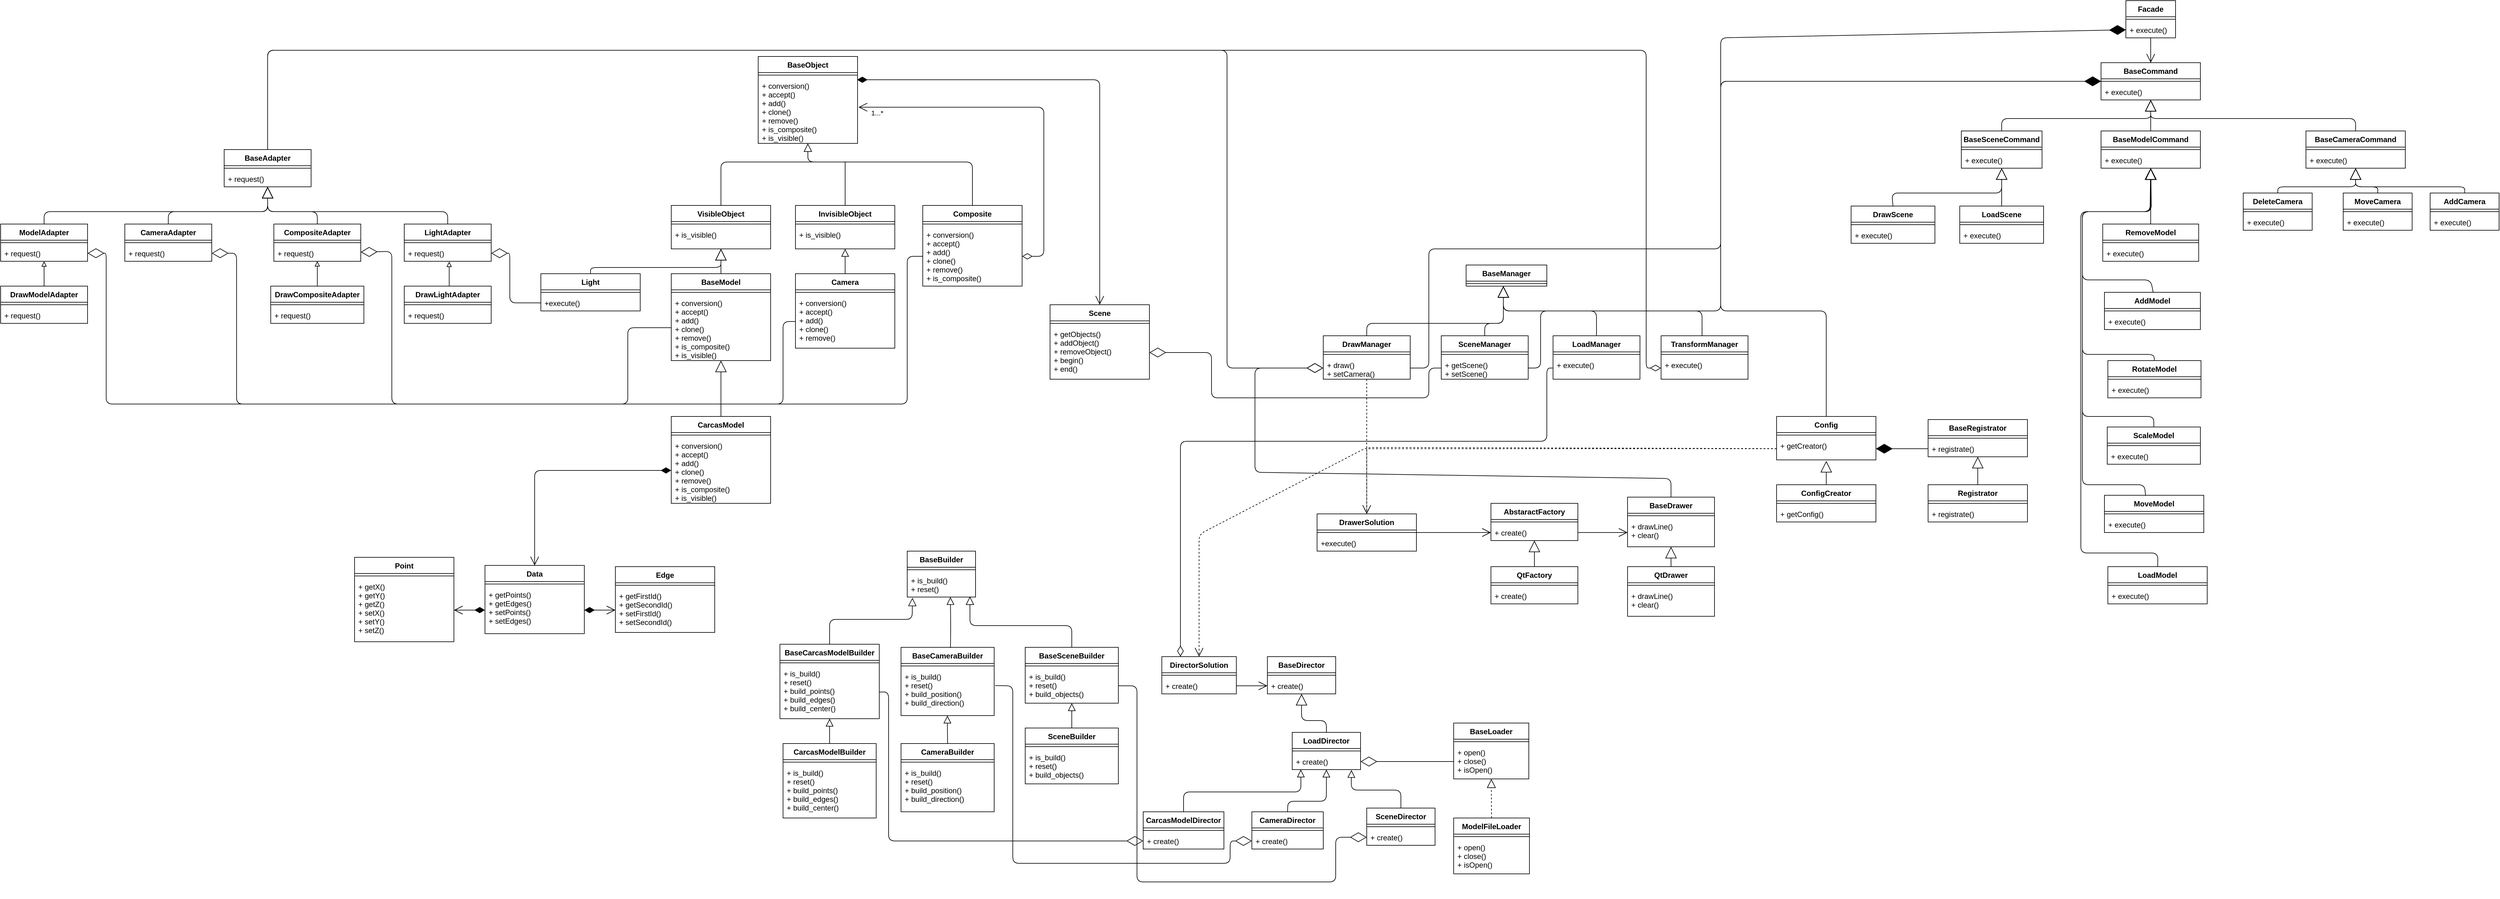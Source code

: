 <mxfile version="13.9.9" type="device" pages="2"><diagram id="iCsF3zvDXGZwwIRkUBMl" name="lab_03_adapters"><mxGraphModel dx="8409" dy="6200" grid="1" gridSize="10" guides="1" tooltips="1" connect="1" arrows="1" fold="1" page="1" pageScale="1" pageWidth="1169" pageHeight="827" background="none" math="0" shadow="0"><root><mxCell id="0"/><mxCell id="1" parent="0"/><mxCell id="YvYd5aY6UWbIAvhugofM-1" value="Facade" style="swimlane;fontStyle=1;align=center;verticalAlign=top;childLayout=stackLayout;horizontal=1;startSize=26;horizontalStack=0;resizeParent=1;resizeParentMax=0;resizeLast=0;collapsible=1;marginBottom=0;" parent="1" vertex="1"><mxGeometry x="2362.5" y="-60" width="80" height="60" as="geometry"/></mxCell><mxCell id="YvYd5aY6UWbIAvhugofM-3" value="" style="line;strokeWidth=1;fillColor=none;align=left;verticalAlign=middle;spacingTop=-1;spacingLeft=3;spacingRight=3;rotatable=0;labelPosition=right;points=[];portConstraint=eastwest;" parent="YvYd5aY6UWbIAvhugofM-1" vertex="1"><mxGeometry y="26" width="80" height="8" as="geometry"/></mxCell><mxCell id="YvYd5aY6UWbIAvhugofM-4" value="+ execute()" style="text;strokeColor=none;fillColor=none;align=left;verticalAlign=top;spacingLeft=4;spacingRight=4;overflow=hidden;rotatable=0;points=[[0,0.5],[1,0.5]];portConstraint=eastwest;" parent="YvYd5aY6UWbIAvhugofM-1" vertex="1"><mxGeometry y="34" width="80" height="26" as="geometry"/></mxCell><mxCell id="YvYd5aY6UWbIAvhugofM-9" value="LoadDirector" style="swimlane;fontStyle=1;align=center;verticalAlign=top;childLayout=stackLayout;horizontal=1;startSize=26;horizontalStack=0;resizeParent=1;resizeParentMax=0;resizeLast=0;collapsible=1;marginBottom=0;" parent="1" vertex="1"><mxGeometry x="1020" y="1119" width="110" height="60" as="geometry"/></mxCell><mxCell id="YvYd5aY6UWbIAvhugofM-11" value="" style="line;strokeWidth=1;fillColor=none;align=left;verticalAlign=middle;spacingTop=-1;spacingLeft=3;spacingRight=3;rotatable=0;labelPosition=right;points=[];portConstraint=eastwest;" parent="YvYd5aY6UWbIAvhugofM-9" vertex="1"><mxGeometry y="26" width="110" height="8" as="geometry"/></mxCell><mxCell id="YvYd5aY6UWbIAvhugofM-12" value="+ create()" style="text;strokeColor=none;fillColor=none;align=left;verticalAlign=top;spacingLeft=4;spacingRight=4;overflow=hidden;rotatable=0;points=[[0,0.5],[1,0.5]];portConstraint=eastwest;" parent="YvYd5aY6UWbIAvhugofM-9" vertex="1"><mxGeometry y="34" width="110" height="26" as="geometry"/></mxCell><mxCell id="YvYd5aY6UWbIAvhugofM-13" value="CarcasModelDirector" style="swimlane;fontStyle=1;align=center;verticalAlign=top;childLayout=stackLayout;horizontal=1;startSize=26;horizontalStack=0;resizeParent=1;resizeParentMax=0;resizeLast=0;collapsible=1;marginBottom=0;" parent="1" vertex="1"><mxGeometry x="780" y="1247" width="130" height="60" as="geometry"/></mxCell><mxCell id="YvYd5aY6UWbIAvhugofM-14" value="" style="line;strokeWidth=1;fillColor=none;align=left;verticalAlign=middle;spacingTop=-1;spacingLeft=3;spacingRight=3;rotatable=0;labelPosition=right;points=[];portConstraint=eastwest;" parent="YvYd5aY6UWbIAvhugofM-13" vertex="1"><mxGeometry y="26" width="130" height="8" as="geometry"/></mxCell><mxCell id="YvYd5aY6UWbIAvhugofM-15" value="+ create()" style="text;strokeColor=none;fillColor=none;align=left;verticalAlign=top;spacingLeft=4;spacingRight=4;overflow=hidden;rotatable=0;points=[[0,0.5],[1,0.5]];portConstraint=eastwest;" parent="YvYd5aY6UWbIAvhugofM-13" vertex="1"><mxGeometry y="34" width="130" height="26" as="geometry"/></mxCell><mxCell id="YvYd5aY6UWbIAvhugofM-16" value="CameraDirector" style="swimlane;fontStyle=1;align=center;verticalAlign=top;childLayout=stackLayout;horizontal=1;startSize=26;horizontalStack=0;resizeParent=1;resizeParentMax=0;resizeLast=0;collapsible=1;marginBottom=0;" parent="1" vertex="1"><mxGeometry x="955" y="1247" width="115" height="60" as="geometry"/></mxCell><mxCell id="YvYd5aY6UWbIAvhugofM-17" value="" style="line;strokeWidth=1;fillColor=none;align=left;verticalAlign=middle;spacingTop=-1;spacingLeft=3;spacingRight=3;rotatable=0;labelPosition=right;points=[];portConstraint=eastwest;" parent="YvYd5aY6UWbIAvhugofM-16" vertex="1"><mxGeometry y="26" width="115" height="8" as="geometry"/></mxCell><mxCell id="YvYd5aY6UWbIAvhugofM-18" value="+ create()" style="text;strokeColor=none;fillColor=none;align=left;verticalAlign=top;spacingLeft=4;spacingRight=4;overflow=hidden;rotatable=0;points=[[0,0.5],[1,0.5]];portConstraint=eastwest;" parent="YvYd5aY6UWbIAvhugofM-16" vertex="1"><mxGeometry y="34" width="115" height="26" as="geometry"/></mxCell><mxCell id="YvYd5aY6UWbIAvhugofM-19" value="SceneDirector" style="swimlane;fontStyle=1;align=center;verticalAlign=top;childLayout=stackLayout;horizontal=1;startSize=26;horizontalStack=0;resizeParent=1;resizeParentMax=0;resizeLast=0;collapsible=1;marginBottom=0;" parent="1" vertex="1"><mxGeometry x="1140" y="1241" width="110" height="60" as="geometry"/></mxCell><mxCell id="YvYd5aY6UWbIAvhugofM-20" value="" style="line;strokeWidth=1;fillColor=none;align=left;verticalAlign=middle;spacingTop=-1;spacingLeft=3;spacingRight=3;rotatable=0;labelPosition=right;points=[];portConstraint=eastwest;" parent="YvYd5aY6UWbIAvhugofM-19" vertex="1"><mxGeometry y="26" width="110" height="8" as="geometry"/></mxCell><mxCell id="YvYd5aY6UWbIAvhugofM-21" value="+ create()" style="text;strokeColor=none;fillColor=none;align=left;verticalAlign=top;spacingLeft=4;spacingRight=4;overflow=hidden;rotatable=0;points=[[0,0.5],[1,0.5]];portConstraint=eastwest;" parent="YvYd5aY6UWbIAvhugofM-19" vertex="1"><mxGeometry y="34" width="110" height="26" as="geometry"/></mxCell><mxCell id="YvYd5aY6UWbIAvhugofM-22" value="" style="endArrow=block;endSize=10;endFill=0;html=1;exitX=0.5;exitY=0;exitDx=0;exitDy=0;entryX=0.126;entryY=0.996;entryDx=0;entryDy=0;entryPerimeter=0;" parent="1" source="YvYd5aY6UWbIAvhugofM-13" target="YvYd5aY6UWbIAvhugofM-12" edge="1"><mxGeometry width="160" relative="1" as="geometry"><mxPoint x="980" y="1335" as="sourcePoint"/><mxPoint x="1034" y="1168" as="targetPoint"/><Array as="points"><mxPoint x="845" y="1215"/><mxPoint x="1034" y="1215"/></Array></mxGeometry></mxCell><mxCell id="YvYd5aY6UWbIAvhugofM-26" value="" style="endArrow=block;endSize=10;endFill=0;html=1;exitX=0.5;exitY=0;exitDx=0;exitDy=0;" parent="1" source="YvYd5aY6UWbIAvhugofM-16" target="YvYd5aY6UWbIAvhugofM-12" edge="1"><mxGeometry width="160" relative="1" as="geometry"><mxPoint x="1240" y="1165" as="sourcePoint"/><mxPoint x="1079" y="1166" as="targetPoint"/><Array as="points"><mxPoint x="1013" y="1230"/><mxPoint x="1075" y="1230"/></Array></mxGeometry></mxCell><mxCell id="YvYd5aY6UWbIAvhugofM-27" value="" style="endArrow=block;endSize=10;endFill=0;html=1;entryX=0.867;entryY=1.023;entryDx=0;entryDy=0;entryPerimeter=0;rounded=1;" parent="1" source="YvYd5aY6UWbIAvhugofM-19" target="YvYd5aY6UWbIAvhugofM-12" edge="1"><mxGeometry width="160" relative="1" as="geometry"><mxPoint x="1240" y="1242" as="sourcePoint"/><mxPoint x="1114.19" y="1164.998" as="targetPoint"/><Array as="points"><mxPoint x="1195" y="1212"/><mxPoint x="1115" y="1212"/></Array></mxGeometry></mxCell><mxCell id="YvYd5aY6UWbIAvhugofM-28" value="BaseBuilder" style="swimlane;fontStyle=1;align=center;verticalAlign=top;childLayout=stackLayout;horizontal=1;startSize=26;horizontalStack=0;resizeParent=1;resizeParentMax=0;resizeLast=0;collapsible=1;marginBottom=0;" parent="1" vertex="1"><mxGeometry x="400" y="827" width="110" height="74" as="geometry"/></mxCell><mxCell id="YvYd5aY6UWbIAvhugofM-30" value="" style="line;strokeWidth=1;fillColor=none;align=left;verticalAlign=middle;spacingTop=-1;spacingLeft=3;spacingRight=3;rotatable=0;labelPosition=right;points=[];portConstraint=eastwest;" parent="YvYd5aY6UWbIAvhugofM-28" vertex="1"><mxGeometry y="26" width="110" height="8" as="geometry"/></mxCell><mxCell id="YvYd5aY6UWbIAvhugofM-31" value="+ is_build()&#10;+ reset()" style="text;strokeColor=none;fillColor=none;align=left;verticalAlign=top;spacingLeft=4;spacingRight=4;overflow=hidden;rotatable=0;points=[[0,0.5],[1,0.5]];portConstraint=eastwest;" parent="YvYd5aY6UWbIAvhugofM-28" vertex="1"><mxGeometry y="34" width="110" height="40" as="geometry"/></mxCell><mxCell id="YvYd5aY6UWbIAvhugofM-32" value="BaseCarcasModelBuilder" style="swimlane;fontStyle=1;align=center;verticalAlign=top;childLayout=stackLayout;horizontal=1;startSize=26;horizontalStack=0;resizeParent=1;resizeParentMax=0;resizeLast=0;collapsible=1;marginBottom=0;" parent="1" vertex="1"><mxGeometry x="195" y="977" width="160" height="120" as="geometry"/></mxCell><mxCell id="YvYd5aY6UWbIAvhugofM-33" value="" style="line;strokeWidth=1;fillColor=none;align=left;verticalAlign=middle;spacingTop=-1;spacingLeft=3;spacingRight=3;rotatable=0;labelPosition=right;points=[];portConstraint=eastwest;" parent="YvYd5aY6UWbIAvhugofM-32" vertex="1"><mxGeometry y="26" width="160" height="8" as="geometry"/></mxCell><mxCell id="YvYd5aY6UWbIAvhugofM-34" value="+ is_build()&#10;+ reset()&#10;+ build_points()&#10;+ build_edges()&#10;+ build_center()" style="text;strokeColor=none;fillColor=none;align=left;verticalAlign=top;spacingLeft=4;spacingRight=4;overflow=hidden;rotatable=0;points=[[0,0.5],[1,0.5]];portConstraint=eastwest;" parent="YvYd5aY6UWbIAvhugofM-32" vertex="1"><mxGeometry y="34" width="160" height="86" as="geometry"/></mxCell><mxCell id="YvYd5aY6UWbIAvhugofM-35" value="" style="endArrow=block;endSize=11;endFill=0;html=1;exitX=0.5;exitY=0;exitDx=0;exitDy=0;entryX=0.076;entryY=1.027;entryDx=0;entryDy=0;entryPerimeter=0;" parent="1" source="YvYd5aY6UWbIAvhugofM-32" target="YvYd5aY6UWbIAvhugofM-31" edge="1"><mxGeometry width="160" relative="1" as="geometry"><mxPoint x="520" y="1025.15" as="sourcePoint"/><mxPoint x="607.98" y="946.996" as="targetPoint"/><Array as="points"><mxPoint x="275" y="937"/><mxPoint x="340" y="937"/><mxPoint x="408" y="937"/></Array></mxGeometry></mxCell><mxCell id="YvYd5aY6UWbIAvhugofM-36" value="CarcasModelBuilder" style="swimlane;fontStyle=1;align=center;verticalAlign=top;childLayout=stackLayout;horizontal=1;startSize=26;horizontalStack=0;resizeParent=1;resizeParentMax=0;resizeLast=0;collapsible=1;marginBottom=0;" parent="1" vertex="1"><mxGeometry x="200" y="1137" width="150" height="120" as="geometry"/></mxCell><mxCell id="YvYd5aY6UWbIAvhugofM-37" value="" style="line;strokeWidth=1;fillColor=none;align=left;verticalAlign=middle;spacingTop=-1;spacingLeft=3;spacingRight=3;rotatable=0;labelPosition=right;points=[];portConstraint=eastwest;" parent="YvYd5aY6UWbIAvhugofM-36" vertex="1"><mxGeometry y="26" width="150" height="8" as="geometry"/></mxCell><mxCell id="YvYd5aY6UWbIAvhugofM-38" value="+ is_build()&#10;+ reset()&#10;+ build_points()&#10;+ build_edges()&#10;+ build_center()" style="text;strokeColor=none;fillColor=none;align=left;verticalAlign=top;spacingLeft=4;spacingRight=4;overflow=hidden;rotatable=0;points=[[0,0.5],[1,0.5]];portConstraint=eastwest;" parent="YvYd5aY6UWbIAvhugofM-36" vertex="1"><mxGeometry y="34" width="150" height="86" as="geometry"/></mxCell><mxCell id="YvYd5aY6UWbIAvhugofM-39" value="" style="endArrow=block;endSize=10;endFill=0;html=1;exitX=0.5;exitY=0;exitDx=0;exitDy=0;" parent="1" source="YvYd5aY6UWbIAvhugofM-36" target="YvYd5aY6UWbIAvhugofM-34" edge="1"><mxGeometry width="160" relative="1" as="geometry"><mxPoint x="870" y="1167" as="sourcePoint"/><mxPoint x="272" y="1099" as="targetPoint"/><Array as="points"/></mxGeometry></mxCell><mxCell id="YvYd5aY6UWbIAvhugofM-42" value="BaseCameraBuilder" style="swimlane;fontStyle=1;align=center;verticalAlign=top;childLayout=stackLayout;horizontal=1;startSize=26;horizontalStack=0;resizeParent=1;resizeParentMax=0;resizeLast=0;collapsible=1;marginBottom=0;" parent="1" vertex="1"><mxGeometry x="390" y="982" width="150" height="110" as="geometry"/></mxCell><mxCell id="YvYd5aY6UWbIAvhugofM-43" value="" style="line;strokeWidth=1;fillColor=none;align=left;verticalAlign=middle;spacingTop=-1;spacingLeft=3;spacingRight=3;rotatable=0;labelPosition=right;points=[];portConstraint=eastwest;" parent="YvYd5aY6UWbIAvhugofM-42" vertex="1"><mxGeometry y="26" width="150" height="8" as="geometry"/></mxCell><mxCell id="YvYd5aY6UWbIAvhugofM-44" value="+ is_build()&#10;+ reset()&#10;+ build_position()&#10;+ build_direction()" style="text;strokeColor=none;fillColor=none;align=left;verticalAlign=top;spacingLeft=4;spacingRight=4;overflow=hidden;rotatable=0;points=[[0,0.5],[1,0.5]];portConstraint=eastwest;" parent="YvYd5aY6UWbIAvhugofM-42" vertex="1"><mxGeometry y="34" width="150" height="76" as="geometry"/></mxCell><mxCell id="YvYd5aY6UWbIAvhugofM-45" value="CameraBuilder" style="swimlane;fontStyle=1;align=center;verticalAlign=top;childLayout=stackLayout;horizontal=1;startSize=26;horizontalStack=0;resizeParent=1;resizeParentMax=0;resizeLast=0;collapsible=1;marginBottom=0;" parent="1" vertex="1"><mxGeometry x="390" y="1137" width="150" height="110" as="geometry"/></mxCell><mxCell id="YvYd5aY6UWbIAvhugofM-46" value="" style="line;strokeWidth=1;fillColor=none;align=left;verticalAlign=middle;spacingTop=-1;spacingLeft=3;spacingRight=3;rotatable=0;labelPosition=right;points=[];portConstraint=eastwest;" parent="YvYd5aY6UWbIAvhugofM-45" vertex="1"><mxGeometry y="26" width="150" height="8" as="geometry"/></mxCell><mxCell id="YvYd5aY6UWbIAvhugofM-47" value="+ is_build()&#10;+ reset()&#10;+ build_position()&#10;+ build_direction()" style="text;strokeColor=none;fillColor=none;align=left;verticalAlign=top;spacingLeft=4;spacingRight=4;overflow=hidden;rotatable=0;points=[[0,0.5],[1,0.5]];portConstraint=eastwest;" parent="YvYd5aY6UWbIAvhugofM-45" vertex="1"><mxGeometry y="34" width="150" height="76" as="geometry"/></mxCell><mxCell id="YvYd5aY6UWbIAvhugofM-48" value="" style="endArrow=block;endSize=10;endFill=0;html=1;exitX=0.5;exitY=0;exitDx=0;exitDy=0;" parent="1" source="YvYd5aY6UWbIAvhugofM-45" target="YvYd5aY6UWbIAvhugofM-44" edge="1"><mxGeometry width="160" relative="1" as="geometry"><mxPoint x="464.66" y="1127" as="sourcePoint"/><mxPoint x="465" y="1097" as="targetPoint"/><Array as="points"><mxPoint x="464.66" y="1107"/></Array></mxGeometry></mxCell><mxCell id="YvYd5aY6UWbIAvhugofM-50" value="" style="endArrow=block;endSize=10;endFill=0;html=1;entryX=0.632;entryY=1;entryDx=0;entryDy=0;entryPerimeter=0;exitX=0.531;exitY=0.008;exitDx=0;exitDy=0;exitPerimeter=0;" parent="1" source="YvYd5aY6UWbIAvhugofM-42" target="YvYd5aY6UWbIAvhugofM-31" edge="1"><mxGeometry width="160" relative="1" as="geometry"><mxPoint x="470.34" y="977" as="sourcePoint"/><mxPoint x="470.117" y="927" as="targetPoint"/><Array as="points"><mxPoint x="470.0" y="947"/></Array></mxGeometry></mxCell><mxCell id="YvYd5aY6UWbIAvhugofM-51" value="BaseSceneBuilder" style="swimlane;fontStyle=1;align=center;verticalAlign=top;childLayout=stackLayout;horizontal=1;startSize=26;horizontalStack=0;resizeParent=1;resizeParentMax=0;resizeLast=0;collapsible=1;marginBottom=0;" parent="1" vertex="1"><mxGeometry x="590" y="982" width="150" height="90" as="geometry"/></mxCell><mxCell id="YvYd5aY6UWbIAvhugofM-52" value="" style="line;strokeWidth=1;fillColor=none;align=left;verticalAlign=middle;spacingTop=-1;spacingLeft=3;spacingRight=3;rotatable=0;labelPosition=right;points=[];portConstraint=eastwest;" parent="YvYd5aY6UWbIAvhugofM-51" vertex="1"><mxGeometry y="26" width="150" height="8" as="geometry"/></mxCell><mxCell id="YvYd5aY6UWbIAvhugofM-53" value="+ is_build()&#10;+ reset()&#10;+ build_objects()" style="text;strokeColor=none;fillColor=none;align=left;verticalAlign=top;spacingLeft=4;spacingRight=4;overflow=hidden;rotatable=0;points=[[0,0.5],[1,0.5]];portConstraint=eastwest;" parent="YvYd5aY6UWbIAvhugofM-51" vertex="1"><mxGeometry y="34" width="150" height="56" as="geometry"/></mxCell><mxCell id="YvYd5aY6UWbIAvhugofM-54" value="BaseLoader" style="swimlane;fontStyle=1;align=center;verticalAlign=top;childLayout=stackLayout;horizontal=1;startSize=26;horizontalStack=0;resizeParent=1;resizeParentMax=0;resizeLast=0;collapsible=1;marginBottom=0;" parent="1" vertex="1"><mxGeometry x="1280" y="1104" width="121" height="90" as="geometry"/></mxCell><mxCell id="YvYd5aY6UWbIAvhugofM-55" value="" style="line;strokeWidth=1;fillColor=none;align=left;verticalAlign=middle;spacingTop=-1;spacingLeft=3;spacingRight=3;rotatable=0;labelPosition=right;points=[];portConstraint=eastwest;" parent="YvYd5aY6UWbIAvhugofM-54" vertex="1"><mxGeometry y="26" width="121" height="8" as="geometry"/></mxCell><mxCell id="YvYd5aY6UWbIAvhugofM-56" value="+ open()&#10;+ close()&#10;+ isOpen()&#10;" style="text;strokeColor=none;fillColor=none;align=left;verticalAlign=top;spacingLeft=4;spacingRight=4;overflow=hidden;rotatable=0;points=[[0,0.5],[1,0.5]];portConstraint=eastwest;" parent="YvYd5aY6UWbIAvhugofM-54" vertex="1"><mxGeometry y="34" width="121" height="56" as="geometry"/></mxCell><mxCell id="YvYd5aY6UWbIAvhugofM-57" value="ModelFileLoader" style="swimlane;fontStyle=1;align=center;verticalAlign=top;childLayout=stackLayout;horizontal=1;startSize=26;horizontalStack=0;resizeParent=1;resizeParentMax=0;resizeLast=0;collapsible=1;marginBottom=0;" parent="1" vertex="1"><mxGeometry x="1280" y="1257" width="122" height="90" as="geometry"/></mxCell><mxCell id="YvYd5aY6UWbIAvhugofM-58" value="" style="line;strokeWidth=1;fillColor=none;align=left;verticalAlign=middle;spacingTop=-1;spacingLeft=3;spacingRight=3;rotatable=0;labelPosition=right;points=[];portConstraint=eastwest;" parent="YvYd5aY6UWbIAvhugofM-57" vertex="1"><mxGeometry y="26" width="122" height="8" as="geometry"/></mxCell><mxCell id="YvYd5aY6UWbIAvhugofM-59" value="+ open()&#10;+ close()&#10;+ isOpen()&#10;" style="text;strokeColor=none;fillColor=none;align=left;verticalAlign=top;spacingLeft=4;spacingRight=4;overflow=hidden;rotatable=0;points=[[0,0.5],[1,0.5]];portConstraint=eastwest;" parent="YvYd5aY6UWbIAvhugofM-57" vertex="1"><mxGeometry y="34" width="122" height="56" as="geometry"/></mxCell><mxCell id="YvYd5aY6UWbIAvhugofM-61" value="SceneBuilder" style="swimlane;fontStyle=1;align=center;verticalAlign=top;childLayout=stackLayout;horizontal=1;startSize=26;horizontalStack=0;resizeParent=1;resizeParentMax=0;resizeLast=0;collapsible=1;marginBottom=0;" parent="1" vertex="1"><mxGeometry x="590" y="1112" width="150" height="90" as="geometry"/></mxCell><mxCell id="YvYd5aY6UWbIAvhugofM-62" value="" style="line;strokeWidth=1;fillColor=none;align=left;verticalAlign=middle;spacingTop=-1;spacingLeft=3;spacingRight=3;rotatable=0;labelPosition=right;points=[];portConstraint=eastwest;" parent="YvYd5aY6UWbIAvhugofM-61" vertex="1"><mxGeometry y="26" width="150" height="8" as="geometry"/></mxCell><mxCell id="YvYd5aY6UWbIAvhugofM-63" value="+ is_build()&#10;+ reset()&#10;+ build_objects()" style="text;strokeColor=none;fillColor=none;align=left;verticalAlign=top;spacingLeft=4;spacingRight=4;overflow=hidden;rotatable=0;points=[[0,0.5],[1,0.5]];portConstraint=eastwest;" parent="YvYd5aY6UWbIAvhugofM-61" vertex="1"><mxGeometry y="34" width="150" height="56" as="geometry"/></mxCell><mxCell id="YvYd5aY6UWbIAvhugofM-65" value="" style="endArrow=block;endSize=11;endFill=0;html=1;exitX=0.5;exitY=0;exitDx=0;exitDy=0;entryX=0.918;entryY=0.975;entryDx=0;entryDy=0;entryPerimeter=0;" parent="1" source="YvYd5aY6UWbIAvhugofM-51" target="YvYd5aY6UWbIAvhugofM-31" edge="1"><mxGeometry width="160" relative="1" as="geometry"><mxPoint x="285" y="987" as="sourcePoint"/><mxPoint x="418.36" y="912.08" as="targetPoint"/><Array as="points"><mxPoint x="665" y="947"/><mxPoint x="501" y="947"/></Array></mxGeometry></mxCell><mxCell id="YvYd5aY6UWbIAvhugofM-66" value="" style="endArrow=block;endSize=10;endFill=0;html=1;" parent="1" source="YvYd5aY6UWbIAvhugofM-61" target="YvYd5aY6UWbIAvhugofM-53" edge="1"><mxGeometry width="160" relative="1" as="geometry"><mxPoint x="475" y="1147" as="sourcePoint"/><mxPoint x="474.756" y="1102" as="targetPoint"/><Array as="points"/></mxGeometry></mxCell><mxCell id="YvYd5aY6UWbIAvhugofM-71" value="" style="endArrow=block;dashed=1;endFill=0;endSize=12;html=1;exitX=0.5;exitY=0;exitDx=0;exitDy=0;" parent="1" source="YvYd5aY6UWbIAvhugofM-57" target="YvYd5aY6UWbIAvhugofM-56" edge="1"><mxGeometry width="160" relative="1" as="geometry"><mxPoint x="551" y="1520" as="sourcePoint"/><mxPoint x="711" y="1520" as="targetPoint"/></mxGeometry></mxCell><mxCell id="YvYd5aY6UWbIAvhugofM-73" value="BaseObject" style="swimlane;fontStyle=1;align=center;verticalAlign=top;childLayout=stackLayout;horizontal=1;startSize=26;horizontalStack=0;resizeParent=1;resizeParentMax=0;resizeLast=0;collapsible=1;marginBottom=0;" parent="1" vertex="1"><mxGeometry x="160" y="30" width="160" height="140" as="geometry"/></mxCell><mxCell id="YvYd5aY6UWbIAvhugofM-75" value="" style="line;strokeWidth=1;fillColor=none;align=left;verticalAlign=middle;spacingTop=-1;spacingLeft=3;spacingRight=3;rotatable=0;labelPosition=right;points=[];portConstraint=eastwest;" parent="YvYd5aY6UWbIAvhugofM-73" vertex="1"><mxGeometry y="26" width="160" height="8" as="geometry"/></mxCell><mxCell id="YvYd5aY6UWbIAvhugofM-76" value="+ conversion()&#10;+ accept()&#10;+ add()&#10;+ clone()&#10;+ remove()&#10;+ is_composite()&#10;+ is_visible()" style="text;strokeColor=none;fillColor=none;align=left;verticalAlign=top;spacingLeft=4;spacingRight=4;overflow=hidden;rotatable=0;points=[[0,0.5],[1,0.5]];portConstraint=eastwest;" parent="YvYd5aY6UWbIAvhugofM-73" vertex="1"><mxGeometry y="34" width="160" height="106" as="geometry"/></mxCell><mxCell id="YvYd5aY6UWbIAvhugofM-79" value="CarcasModel" style="swimlane;fontStyle=1;align=center;verticalAlign=top;childLayout=stackLayout;horizontal=1;startSize=26;horizontalStack=0;resizeParent=1;resizeParentMax=0;resizeLast=0;collapsible=1;marginBottom=0;" parent="1" vertex="1"><mxGeometry x="20" y="610" width="160" height="140" as="geometry"/></mxCell><mxCell id="YvYd5aY6UWbIAvhugofM-80" value="" style="line;strokeWidth=1;fillColor=none;align=left;verticalAlign=middle;spacingTop=-1;spacingLeft=3;spacingRight=3;rotatable=0;labelPosition=right;points=[];portConstraint=eastwest;" parent="YvYd5aY6UWbIAvhugofM-79" vertex="1"><mxGeometry y="26" width="160" height="8" as="geometry"/></mxCell><mxCell id="YvYd5aY6UWbIAvhugofM-81" value="+ conversion()&#10;+ accept()&#10;+ add()&#10;+ clone()&#10;+ remove()&#10;+ is_composite()&#10;+ is_visible()" style="text;strokeColor=none;fillColor=none;align=left;verticalAlign=top;spacingLeft=4;spacingRight=4;overflow=hidden;rotatable=0;points=[[0,0.5],[1,0.5]];portConstraint=eastwest;" parent="YvYd5aY6UWbIAvhugofM-79" vertex="1"><mxGeometry y="34" width="160" height="106" as="geometry"/></mxCell><mxCell id="YvYd5aY6UWbIAvhugofM-82" value="VisibleObject" style="swimlane;fontStyle=1;align=center;verticalAlign=top;childLayout=stackLayout;horizontal=1;startSize=26;horizontalStack=0;resizeParent=1;resizeParentMax=0;resizeLast=0;collapsible=1;marginBottom=0;" parent="1" vertex="1"><mxGeometry x="20" y="270" width="160" height="70" as="geometry"/></mxCell><mxCell id="YvYd5aY6UWbIAvhugofM-83" value="" style="line;strokeWidth=1;fillColor=none;align=left;verticalAlign=middle;spacingTop=-1;spacingLeft=3;spacingRight=3;rotatable=0;labelPosition=right;points=[];portConstraint=eastwest;" parent="YvYd5aY6UWbIAvhugofM-82" vertex="1"><mxGeometry y="26" width="160" height="8" as="geometry"/></mxCell><mxCell id="YvYd5aY6UWbIAvhugofM-84" value="+ is_visible()" style="text;strokeColor=none;fillColor=none;align=left;verticalAlign=top;spacingLeft=4;spacingRight=4;overflow=hidden;rotatable=0;points=[[0,0.5],[1,0.5]];portConstraint=eastwest;" parent="YvYd5aY6UWbIAvhugofM-82" vertex="1"><mxGeometry y="34" width="160" height="36" as="geometry"/></mxCell><mxCell id="YvYd5aY6UWbIAvhugofM-85" value="InvisibleObject" style="swimlane;fontStyle=1;align=center;verticalAlign=top;childLayout=stackLayout;horizontal=1;startSize=26;horizontalStack=0;resizeParent=1;resizeParentMax=0;resizeLast=0;collapsible=1;marginBottom=0;" parent="1" vertex="1"><mxGeometry x="220" y="270" width="160" height="70" as="geometry"/></mxCell><mxCell id="YvYd5aY6UWbIAvhugofM-86" value="" style="line;strokeWidth=1;fillColor=none;align=left;verticalAlign=middle;spacingTop=-1;spacingLeft=3;spacingRight=3;rotatable=0;labelPosition=right;points=[];portConstraint=eastwest;" parent="YvYd5aY6UWbIAvhugofM-85" vertex="1"><mxGeometry y="26" width="160" height="8" as="geometry"/></mxCell><mxCell id="YvYd5aY6UWbIAvhugofM-87" value="+ is_visible()" style="text;strokeColor=none;fillColor=none;align=left;verticalAlign=top;spacingLeft=4;spacingRight=4;overflow=hidden;rotatable=0;points=[[0,0.5],[1,0.5]];portConstraint=eastwest;" parent="YvYd5aY6UWbIAvhugofM-85" vertex="1"><mxGeometry y="34" width="160" height="36" as="geometry"/></mxCell><mxCell id="YvYd5aY6UWbIAvhugofM-88" value="Camera" style="swimlane;fontStyle=1;align=center;verticalAlign=top;childLayout=stackLayout;horizontal=1;startSize=26;horizontalStack=0;resizeParent=1;resizeParentMax=0;resizeLast=0;collapsible=1;marginBottom=0;" parent="1" vertex="1"><mxGeometry x="220" y="380" width="160" height="120" as="geometry"/></mxCell><mxCell id="YvYd5aY6UWbIAvhugofM-89" value="" style="line;strokeWidth=1;fillColor=none;align=left;verticalAlign=middle;spacingTop=-1;spacingLeft=3;spacingRight=3;rotatable=0;labelPosition=right;points=[];portConstraint=eastwest;" parent="YvYd5aY6UWbIAvhugofM-88" vertex="1"><mxGeometry y="26" width="160" height="8" as="geometry"/></mxCell><mxCell id="YvYd5aY6UWbIAvhugofM-90" value="+ conversion()&#10;+ accept()&#10;+ add()&#10;+ clone()&#10;+ remove()&#10;" style="text;strokeColor=none;fillColor=none;align=left;verticalAlign=top;spacingLeft=4;spacingRight=4;overflow=hidden;rotatable=0;points=[[0,0.5],[1,0.5]];portConstraint=eastwest;" parent="YvYd5aY6UWbIAvhugofM-88" vertex="1"><mxGeometry y="34" width="160" height="86" as="geometry"/></mxCell><mxCell id="YvYd5aY6UWbIAvhugofM-91" value="Composite" style="swimlane;fontStyle=1;align=center;verticalAlign=top;childLayout=stackLayout;horizontal=1;startSize=26;horizontalStack=0;resizeParent=1;resizeParentMax=0;resizeLast=0;collapsible=1;marginBottom=0;" parent="1" vertex="1"><mxGeometry x="425" y="270" width="160" height="130" as="geometry"/></mxCell><mxCell id="YvYd5aY6UWbIAvhugofM-92" value="" style="line;strokeWidth=1;fillColor=none;align=left;verticalAlign=middle;spacingTop=-1;spacingLeft=3;spacingRight=3;rotatable=0;labelPosition=right;points=[];portConstraint=eastwest;" parent="YvYd5aY6UWbIAvhugofM-91" vertex="1"><mxGeometry y="26" width="160" height="8" as="geometry"/></mxCell><mxCell id="YvYd5aY6UWbIAvhugofM-93" value="+ conversion()&#10;+ accept()&#10;+ add()&#10;+ clone()&#10;+ remove()&#10;+ is_composite()&#10;" style="text;strokeColor=none;fillColor=none;align=left;verticalAlign=top;spacingLeft=4;spacingRight=4;overflow=hidden;rotatable=0;points=[[0,0.5],[1,0.5]];portConstraint=eastwest;" parent="YvYd5aY6UWbIAvhugofM-91" vertex="1"><mxGeometry y="34" width="160" height="96" as="geometry"/></mxCell><mxCell id="YvYd5aY6UWbIAvhugofM-94" value="" style="endArrow=block;endSize=11;endFill=0;html=1;exitX=0.5;exitY=0;exitDx=0;exitDy=0;" parent="1" source="YvYd5aY6UWbIAvhugofM-91" target="YvYd5aY6UWbIAvhugofM-76" edge="1"><mxGeometry width="160" relative="1" as="geometry"><mxPoint x="514.02" y="210" as="sourcePoint"/><mxPoint x="350" y="128" as="targetPoint"/><Array as="points"><mxPoint x="505" y="200"/><mxPoint x="240" y="200"/></Array></mxGeometry></mxCell><mxCell id="YvYd5aY6UWbIAvhugofM-95" value="" style="endArrow=none;html=1;exitX=0.5;exitY=0;exitDx=0;exitDy=0;" parent="1" source="YvYd5aY6UWbIAvhugofM-85" edge="1"><mxGeometry width="50" height="50" relative="1" as="geometry"><mxPoint x="460" y="330" as="sourcePoint"/><mxPoint x="300" y="200" as="targetPoint"/></mxGeometry></mxCell><mxCell id="YvYd5aY6UWbIAvhugofM-96" value="" style="endArrow=none;html=1;exitX=0.5;exitY=0;exitDx=0;exitDy=0;" parent="1" source="YvYd5aY6UWbIAvhugofM-82" edge="1"><mxGeometry width="50" height="50" relative="1" as="geometry"><mxPoint x="310" y="280" as="sourcePoint"/><mxPoint x="260" y="200" as="targetPoint"/><Array as="points"><mxPoint x="100" y="200"/></Array></mxGeometry></mxCell><mxCell id="YvYd5aY6UWbIAvhugofM-97" value="1...*" style="endArrow=open;html=1;endSize=12;startArrow=diamondThin;startSize=14;startFill=0;edgeStyle=orthogonalEdgeStyle;align=left;verticalAlign=bottom;exitX=1;exitY=0.5;exitDx=0;exitDy=0;entryX=1.01;entryY=0.45;entryDx=0;entryDy=0;entryPerimeter=0;" parent="1" source="YvYd5aY6UWbIAvhugofM-93" target="YvYd5aY6UWbIAvhugofM-76" edge="1"><mxGeometry x="0.936" y="18" relative="1" as="geometry"><mxPoint x="400" y="220" as="sourcePoint"/><mxPoint x="560" y="220" as="targetPoint"/><Array as="points"><mxPoint x="620" y="352"/><mxPoint x="620" y="112"/></Array><mxPoint as="offset"/></mxGeometry></mxCell><mxCell id="YvYd5aY6UWbIAvhugofM-98" value="" style="endArrow=block;endSize=10;endFill=0;html=1;exitX=0.5;exitY=0;exitDx=0;exitDy=0;" parent="1" source="YvYd5aY6UWbIAvhugofM-88" target="YvYd5aY6UWbIAvhugofM-87" edge="1"><mxGeometry width="160" relative="1" as="geometry"><mxPoint x="439.65" y="735.88" as="sourcePoint"/><mxPoint x="439.52" y="654" as="targetPoint"/><Array as="points"><mxPoint x="300" y="360"/></Array></mxGeometry></mxCell><mxCell id="YvYd5aY6UWbIAvhugofM-100" value="Edge" style="swimlane;fontStyle=1;align=center;verticalAlign=top;childLayout=stackLayout;horizontal=1;startSize=26;horizontalStack=0;resizeParent=1;resizeParentMax=0;resizeLast=0;collapsible=1;marginBottom=0;" parent="1" vertex="1"><mxGeometry x="-70" y="852" width="160" height="106" as="geometry"/></mxCell><mxCell id="YvYd5aY6UWbIAvhugofM-102" value="" style="line;strokeWidth=1;fillColor=none;align=left;verticalAlign=middle;spacingTop=-1;spacingLeft=3;spacingRight=3;rotatable=0;labelPosition=right;points=[];portConstraint=eastwest;" parent="YvYd5aY6UWbIAvhugofM-100" vertex="1"><mxGeometry y="26" width="160" height="8" as="geometry"/></mxCell><mxCell id="YvYd5aY6UWbIAvhugofM-103" value="+ getFirstId()&#10;+ getSecondId()&#10;+ setFirstId()&#10;+ setSecondId()" style="text;strokeColor=none;fillColor=none;align=left;verticalAlign=top;spacingLeft=4;spacingRight=4;overflow=hidden;rotatable=0;points=[[0,0.5],[1,0.5]];portConstraint=eastwest;" parent="YvYd5aY6UWbIAvhugofM-100" vertex="1"><mxGeometry y="34" width="160" height="72" as="geometry"/></mxCell><mxCell id="YvYd5aY6UWbIAvhugofM-104" value="Point" style="swimlane;fontStyle=1;align=center;verticalAlign=top;childLayout=stackLayout;horizontal=1;startSize=26;horizontalStack=0;resizeParent=1;resizeParentMax=0;resizeLast=0;collapsible=1;marginBottom=0;" parent="1" vertex="1"><mxGeometry x="-490" y="837" width="160" height="136" as="geometry"/></mxCell><mxCell id="YvYd5aY6UWbIAvhugofM-106" value="" style="line;strokeWidth=1;fillColor=none;align=left;verticalAlign=middle;spacingTop=-1;spacingLeft=3;spacingRight=3;rotatable=0;labelPosition=right;points=[];portConstraint=eastwest;" parent="YvYd5aY6UWbIAvhugofM-104" vertex="1"><mxGeometry y="26" width="160" height="8" as="geometry"/></mxCell><mxCell id="YvYd5aY6UWbIAvhugofM-107" value="+ getX()&#10;+ getY()&#10;+ getZ()&#10;+ setX()&#10;+ setY()&#10;+ setZ()" style="text;strokeColor=none;fillColor=none;align=left;verticalAlign=top;spacingLeft=4;spacingRight=4;overflow=hidden;rotatable=0;points=[[0,0.5],[1,0.5]];portConstraint=eastwest;" parent="YvYd5aY6UWbIAvhugofM-104" vertex="1"><mxGeometry y="34" width="160" height="102" as="geometry"/></mxCell><mxCell id="YvYd5aY6UWbIAvhugofM-108" value="Data" style="swimlane;fontStyle=1;align=center;verticalAlign=top;childLayout=stackLayout;horizontal=1;startSize=26;horizontalStack=0;resizeParent=1;resizeParentMax=0;resizeLast=0;collapsible=1;marginBottom=0;" parent="1" vertex="1"><mxGeometry x="-280" y="850" width="160" height="110" as="geometry"/></mxCell><mxCell id="YvYd5aY6UWbIAvhugofM-110" value="" style="line;strokeWidth=1;fillColor=none;align=left;verticalAlign=middle;spacingTop=-1;spacingLeft=3;spacingRight=3;rotatable=0;labelPosition=right;points=[];portConstraint=eastwest;" parent="YvYd5aY6UWbIAvhugofM-108" vertex="1"><mxGeometry y="26" width="160" height="8" as="geometry"/></mxCell><mxCell id="YvYd5aY6UWbIAvhugofM-111" value="+ getPoints()&#10;+ getEdges()&#10;+ setPoints()&#10;+ setEdges()" style="text;strokeColor=none;fillColor=none;align=left;verticalAlign=top;spacingLeft=4;spacingRight=4;overflow=hidden;rotatable=0;points=[[0,0.5],[1,0.5]];portConstraint=eastwest;" parent="YvYd5aY6UWbIAvhugofM-108" vertex="1"><mxGeometry y="34" width="160" height="76" as="geometry"/></mxCell><mxCell id="YvYd5aY6UWbIAvhugofM-112" value="" style="endArrow=open;html=1;endSize=12;startArrow=diamondThin;startSize=14;startFill=1;edgeStyle=orthogonalEdgeStyle;align=left;verticalAlign=bottom;exitX=0;exitY=0.5;exitDx=0;exitDy=0;entryX=1;entryY=0.5;entryDx=0;entryDy=0;" parent="1" source="YvYd5aY6UWbIAvhugofM-111" target="YvYd5aY6UWbIAvhugofM-107" edge="1"><mxGeometry x="-1" y="3" relative="1" as="geometry"><mxPoint x="-280" y="1030" as="sourcePoint"/><mxPoint x="-320" y="930" as="targetPoint"/></mxGeometry></mxCell><mxCell id="YvYd5aY6UWbIAvhugofM-113" value="" style="endArrow=open;html=1;endSize=12;startArrow=diamondThin;startSize=14;startFill=1;edgeStyle=orthogonalEdgeStyle;align=left;verticalAlign=bottom;" parent="1" source="YvYd5aY6UWbIAvhugofM-111" target="YvYd5aY6UWbIAvhugofM-103" edge="1"><mxGeometry x="-1" y="3" relative="1" as="geometry"><mxPoint x="-50.32" y="936.8" as="sourcePoint"/><mxPoint x="-110" y="980" as="targetPoint"/></mxGeometry></mxCell><mxCell id="YvYd5aY6UWbIAvhugofM-114" value="" style="endArrow=open;html=1;endSize=12;startArrow=diamondThin;startSize=14;startFill=1;edgeStyle=orthogonalEdgeStyle;align=left;verticalAlign=bottom;exitX=0;exitY=0.5;exitDx=0;exitDy=0;" parent="1" source="YvYd5aY6UWbIAvhugofM-81" target="YvYd5aY6UWbIAvhugofM-108" edge="1"><mxGeometry x="-1" y="3" relative="1" as="geometry"><mxPoint x="70" y="750" as="sourcePoint"/><mxPoint x="420" y="739" as="targetPoint"/><Array as="points"><mxPoint x="-200" y="697"/></Array></mxGeometry></mxCell><mxCell id="YvYd5aY6UWbIAvhugofM-116" value="AbstaractFactory" style="swimlane;fontStyle=1;align=center;verticalAlign=top;childLayout=stackLayout;horizontal=1;startSize=26;horizontalStack=0;resizeParent=1;resizeParentMax=0;resizeLast=0;collapsible=1;marginBottom=0;" parent="1" vertex="1"><mxGeometry x="1340" y="750" width="140" height="60" as="geometry"/></mxCell><mxCell id="YvYd5aY6UWbIAvhugofM-118" value="" style="line;strokeWidth=1;fillColor=none;align=left;verticalAlign=middle;spacingTop=-1;spacingLeft=3;spacingRight=3;rotatable=0;labelPosition=right;points=[];portConstraint=eastwest;" parent="YvYd5aY6UWbIAvhugofM-116" vertex="1"><mxGeometry y="26" width="140" height="8" as="geometry"/></mxCell><mxCell id="YvYd5aY6UWbIAvhugofM-119" value="+ create()" style="text;strokeColor=none;fillColor=none;align=left;verticalAlign=top;spacingLeft=4;spacingRight=4;overflow=hidden;rotatable=0;points=[[0,0.5],[1,0.5]];portConstraint=eastwest;" parent="YvYd5aY6UWbIAvhugofM-116" vertex="1"><mxGeometry y="34" width="140" height="26" as="geometry"/></mxCell><mxCell id="YvYd5aY6UWbIAvhugofM-120" value="QtFactory" style="swimlane;fontStyle=1;align=center;verticalAlign=top;childLayout=stackLayout;horizontal=1;startSize=26;horizontalStack=0;resizeParent=1;resizeParentMax=0;resizeLast=0;collapsible=1;marginBottom=0;" parent="1" vertex="1"><mxGeometry x="1340" y="852" width="140" height="60" as="geometry"/></mxCell><mxCell id="YvYd5aY6UWbIAvhugofM-121" value="" style="line;strokeWidth=1;fillColor=none;align=left;verticalAlign=middle;spacingTop=-1;spacingLeft=3;spacingRight=3;rotatable=0;labelPosition=right;points=[];portConstraint=eastwest;" parent="YvYd5aY6UWbIAvhugofM-120" vertex="1"><mxGeometry y="26" width="140" height="8" as="geometry"/></mxCell><mxCell id="YvYd5aY6UWbIAvhugofM-122" value="+ create()" style="text;strokeColor=none;fillColor=none;align=left;verticalAlign=top;spacingLeft=4;spacingRight=4;overflow=hidden;rotatable=0;points=[[0,0.5],[1,0.5]];portConstraint=eastwest;" parent="YvYd5aY6UWbIAvhugofM-120" vertex="1"><mxGeometry y="34" width="140" height="26" as="geometry"/></mxCell><mxCell id="YvYd5aY6UWbIAvhugofM-123" value="" style="endArrow=block;endSize=16;endFill=0;html=1;exitX=0.5;exitY=0;exitDx=0;exitDy=0;" parent="1" source="YvYd5aY6UWbIAvhugofM-120" target="YvYd5aY6UWbIAvhugofM-119" edge="1"><mxGeometry y="-20" width="160" relative="1" as="geometry"><mxPoint x="1230" y="960" as="sourcePoint"/><mxPoint x="1390" y="960" as="targetPoint"/><mxPoint as="offset"/></mxGeometry></mxCell><mxCell id="YvYd5aY6UWbIAvhugofM-124" value="BaseDrawer" style="swimlane;fontStyle=1;align=center;verticalAlign=top;childLayout=stackLayout;horizontal=1;startSize=26;horizontalStack=0;resizeParent=1;resizeParentMax=0;resizeLast=0;collapsible=1;marginBottom=0;" parent="1" vertex="1"><mxGeometry x="1560" y="740" width="140" height="80" as="geometry"/></mxCell><mxCell id="YvYd5aY6UWbIAvhugofM-126" value="" style="line;strokeWidth=1;fillColor=none;align=left;verticalAlign=middle;spacingTop=-1;spacingLeft=3;spacingRight=3;rotatable=0;labelPosition=right;points=[];portConstraint=eastwest;" parent="YvYd5aY6UWbIAvhugofM-124" vertex="1"><mxGeometry y="26" width="140" height="8" as="geometry"/></mxCell><mxCell id="YvYd5aY6UWbIAvhugofM-127" value="+ drawLine()&#10;+ clear()" style="text;strokeColor=none;fillColor=none;align=left;verticalAlign=top;spacingLeft=4;spacingRight=4;overflow=hidden;rotatable=0;points=[[0,0.5],[1,0.5]];portConstraint=eastwest;" parent="YvYd5aY6UWbIAvhugofM-124" vertex="1"><mxGeometry y="34" width="140" height="46" as="geometry"/></mxCell><mxCell id="YvYd5aY6UWbIAvhugofM-128" value="QtDrawer" style="swimlane;fontStyle=1;align=center;verticalAlign=top;childLayout=stackLayout;horizontal=1;startSize=26;horizontalStack=0;resizeParent=1;resizeParentMax=0;resizeLast=0;collapsible=1;marginBottom=0;" parent="1" vertex="1"><mxGeometry x="1560" y="852" width="140" height="80" as="geometry"/></mxCell><mxCell id="YvYd5aY6UWbIAvhugofM-129" value="" style="line;strokeWidth=1;fillColor=none;align=left;verticalAlign=middle;spacingTop=-1;spacingLeft=3;spacingRight=3;rotatable=0;labelPosition=right;points=[];portConstraint=eastwest;" parent="YvYd5aY6UWbIAvhugofM-128" vertex="1"><mxGeometry y="26" width="140" height="8" as="geometry"/></mxCell><mxCell id="YvYd5aY6UWbIAvhugofM-130" value="+ drawLine()&#10;+ clear()" style="text;strokeColor=none;fillColor=none;align=left;verticalAlign=top;spacingLeft=4;spacingRight=4;overflow=hidden;rotatable=0;points=[[0,0.5],[1,0.5]];portConstraint=eastwest;" parent="YvYd5aY6UWbIAvhugofM-128" vertex="1"><mxGeometry y="34" width="140" height="46" as="geometry"/></mxCell><mxCell id="YvYd5aY6UWbIAvhugofM-131" value="" style="endArrow=block;endSize=16;endFill=0;html=1;exitX=0.5;exitY=0;exitDx=0;exitDy=0;" parent="1" source="YvYd5aY6UWbIAvhugofM-128" target="YvYd5aY6UWbIAvhugofM-127" edge="1"><mxGeometry y="-20" width="160" relative="1" as="geometry"><mxPoint x="1550.0" y="870" as="sourcePoint"/><mxPoint x="1550.0" y="820" as="targetPoint"/><mxPoint as="offset"/></mxGeometry></mxCell><mxCell id="YvYd5aY6UWbIAvhugofM-134" value="BaseManager" style="swimlane;fontStyle=1;align=center;verticalAlign=top;childLayout=stackLayout;horizontal=1;startSize=26;horizontalStack=0;resizeParent=1;resizeParentMax=0;resizeLast=0;collapsible=1;marginBottom=0;" parent="1" vertex="1"><mxGeometry x="1300" y="366" width="130" height="34" as="geometry"/></mxCell><mxCell id="YvYd5aY6UWbIAvhugofM-136" value="" style="line;strokeWidth=1;fillColor=none;align=left;verticalAlign=middle;spacingTop=-1;spacingLeft=3;spacingRight=3;rotatable=0;labelPosition=right;points=[];portConstraint=eastwest;" parent="YvYd5aY6UWbIAvhugofM-134" vertex="1"><mxGeometry y="26" width="130" height="8" as="geometry"/></mxCell><mxCell id="YvYd5aY6UWbIAvhugofM-139" value="DrawManager" style="swimlane;fontStyle=1;align=center;verticalAlign=top;childLayout=stackLayout;horizontal=1;startSize=26;horizontalStack=0;resizeParent=1;resizeParentMax=0;resizeLast=0;collapsible=1;marginBottom=0;" parent="1" vertex="1"><mxGeometry x="1070" y="480" width="140" height="70" as="geometry"/></mxCell><mxCell id="YvYd5aY6UWbIAvhugofM-141" value="" style="line;strokeWidth=1;fillColor=none;align=left;verticalAlign=middle;spacingTop=-1;spacingLeft=3;spacingRight=3;rotatable=0;labelPosition=right;points=[];portConstraint=eastwest;" parent="YvYd5aY6UWbIAvhugofM-139" vertex="1"><mxGeometry y="26" width="140" height="8" as="geometry"/></mxCell><mxCell id="YvYd5aY6UWbIAvhugofM-142" value="+ draw()&#10;+ setCamera()" style="text;strokeColor=none;fillColor=none;align=left;verticalAlign=top;spacingLeft=4;spacingRight=4;overflow=hidden;rotatable=0;points=[[0,0.5],[1,0.5]];portConstraint=eastwest;" parent="YvYd5aY6UWbIAvhugofM-139" vertex="1"><mxGeometry y="34" width="140" height="36" as="geometry"/></mxCell><mxCell id="YvYd5aY6UWbIAvhugofM-144" value="SceneManager" style="swimlane;fontStyle=1;align=center;verticalAlign=top;childLayout=stackLayout;horizontal=1;startSize=26;horizontalStack=0;resizeParent=1;resizeParentMax=0;resizeLast=0;collapsible=1;marginBottom=0;" parent="1" vertex="1"><mxGeometry x="1260" y="480" width="140" height="70" as="geometry"/></mxCell><mxCell id="YvYd5aY6UWbIAvhugofM-145" value="" style="line;strokeWidth=1;fillColor=none;align=left;verticalAlign=middle;spacingTop=-1;spacingLeft=3;spacingRight=3;rotatable=0;labelPosition=right;points=[];portConstraint=eastwest;" parent="YvYd5aY6UWbIAvhugofM-144" vertex="1"><mxGeometry y="26" width="140" height="8" as="geometry"/></mxCell><mxCell id="YvYd5aY6UWbIAvhugofM-146" value="+ getScene()&#10;+ setScene()" style="text;strokeColor=none;fillColor=none;align=left;verticalAlign=top;spacingLeft=4;spacingRight=4;overflow=hidden;rotatable=0;points=[[0,0.5],[1,0.5]];portConstraint=eastwest;" parent="YvYd5aY6UWbIAvhugofM-144" vertex="1"><mxGeometry y="34" width="140" height="36" as="geometry"/></mxCell><mxCell id="YvYd5aY6UWbIAvhugofM-147" value="Scene" style="swimlane;fontStyle=1;align=center;verticalAlign=top;childLayout=stackLayout;horizontal=1;startSize=26;horizontalStack=0;resizeParent=1;resizeParentMax=0;resizeLast=0;collapsible=1;marginBottom=0;" parent="1" vertex="1"><mxGeometry x="630" y="430" width="160" height="120" as="geometry"/></mxCell><mxCell id="YvYd5aY6UWbIAvhugofM-148" value="" style="line;strokeWidth=1;fillColor=none;align=left;verticalAlign=middle;spacingTop=-1;spacingLeft=3;spacingRight=3;rotatable=0;labelPosition=right;points=[];portConstraint=eastwest;" parent="YvYd5aY6UWbIAvhugofM-147" vertex="1"><mxGeometry y="26" width="160" height="8" as="geometry"/></mxCell><mxCell id="YvYd5aY6UWbIAvhugofM-149" value="+ getObjects()&#10;+ addObject()&#10;+ removeObject()&#10;+ begin()&#10;+ end()&#10;" style="text;strokeColor=none;fillColor=none;align=left;verticalAlign=top;spacingLeft=4;spacingRight=4;overflow=hidden;rotatable=0;points=[[0,0.5],[1,0.5]];portConstraint=eastwest;" parent="YvYd5aY6UWbIAvhugofM-147" vertex="1"><mxGeometry y="34" width="160" height="86" as="geometry"/></mxCell><mxCell id="YvYd5aY6UWbIAvhugofM-150" value="" style="endArrow=open;html=1;endSize=12;startArrow=diamondThin;startSize=14;startFill=1;edgeStyle=orthogonalEdgeStyle;align=left;verticalAlign=bottom;exitX=0.995;exitY=0.033;exitDx=0;exitDy=0;exitPerimeter=0;entryX=0.5;entryY=0;entryDx=0;entryDy=0;" parent="1" source="YvYd5aY6UWbIAvhugofM-76" target="YvYd5aY6UWbIAvhugofM-147" edge="1"><mxGeometry x="-0.941" y="-37" relative="1" as="geometry"><mxPoint x="340" y="70" as="sourcePoint"/><mxPoint x="800" y="290" as="targetPoint"/><mxPoint as="offset"/></mxGeometry></mxCell><mxCell id="YvYd5aY6UWbIAvhugofM-167" value="BaseCommand" style="swimlane;fontStyle=1;align=center;verticalAlign=top;childLayout=stackLayout;horizontal=1;startSize=26;horizontalStack=0;resizeParent=1;resizeParentMax=0;resizeLast=0;collapsible=1;marginBottom=0;" parent="1" vertex="1"><mxGeometry x="2322.5" y="40" width="160" height="60" as="geometry"/></mxCell><mxCell id="YvYd5aY6UWbIAvhugofM-169" value="" style="line;strokeWidth=1;fillColor=none;align=left;verticalAlign=middle;spacingTop=-1;spacingLeft=3;spacingRight=3;rotatable=0;labelPosition=right;points=[];portConstraint=eastwest;" parent="YvYd5aY6UWbIAvhugofM-167" vertex="1"><mxGeometry y="26" width="160" height="8" as="geometry"/></mxCell><mxCell id="YvYd5aY6UWbIAvhugofM-170" value="+ execute()" style="text;strokeColor=none;fillColor=none;align=left;verticalAlign=top;spacingLeft=4;spacingRight=4;overflow=hidden;rotatable=0;points=[[0,0.5],[1,0.5]];portConstraint=eastwest;" parent="YvYd5aY6UWbIAvhugofM-167" vertex="1"><mxGeometry y="34" width="160" height="26" as="geometry"/></mxCell><mxCell id="YvYd5aY6UWbIAvhugofM-171" value="BaseSceneCommand" style="swimlane;fontStyle=1;align=center;verticalAlign=top;childLayout=stackLayout;horizontal=1;startSize=26;horizontalStack=0;resizeParent=1;resizeParentMax=0;resizeLast=0;collapsible=1;marginBottom=0;" parent="1" vertex="1"><mxGeometry x="2097.5" y="150" width="130" height="60" as="geometry"/></mxCell><mxCell id="YvYd5aY6UWbIAvhugofM-172" value="" style="line;strokeWidth=1;fillColor=none;align=left;verticalAlign=middle;spacingTop=-1;spacingLeft=3;spacingRight=3;rotatable=0;labelPosition=right;points=[];portConstraint=eastwest;" parent="YvYd5aY6UWbIAvhugofM-171" vertex="1"><mxGeometry y="26" width="130" height="8" as="geometry"/></mxCell><mxCell id="YvYd5aY6UWbIAvhugofM-173" value="+ execute()" style="text;strokeColor=none;fillColor=none;align=left;verticalAlign=top;spacingLeft=4;spacingRight=4;overflow=hidden;rotatable=0;points=[[0,0.5],[1,0.5]];portConstraint=eastwest;" parent="YvYd5aY6UWbIAvhugofM-171" vertex="1"><mxGeometry y="34" width="130" height="26" as="geometry"/></mxCell><mxCell id="YvYd5aY6UWbIAvhugofM-175" value="BaseCameraCommand" style="swimlane;fontStyle=1;align=center;verticalAlign=top;childLayout=stackLayout;horizontal=1;startSize=26;horizontalStack=0;resizeParent=1;resizeParentMax=0;resizeLast=0;collapsible=1;marginBottom=0;" parent="1" vertex="1"><mxGeometry x="2652.5" y="150" width="160" height="60" as="geometry"/></mxCell><mxCell id="YvYd5aY6UWbIAvhugofM-176" value="" style="line;strokeWidth=1;fillColor=none;align=left;verticalAlign=middle;spacingTop=-1;spacingLeft=3;spacingRight=3;rotatable=0;labelPosition=right;points=[];portConstraint=eastwest;" parent="YvYd5aY6UWbIAvhugofM-175" vertex="1"><mxGeometry y="26" width="160" height="8" as="geometry"/></mxCell><mxCell id="YvYd5aY6UWbIAvhugofM-177" value="+ execute()" style="text;strokeColor=none;fillColor=none;align=left;verticalAlign=top;spacingLeft=4;spacingRight=4;overflow=hidden;rotatable=0;points=[[0,0.5],[1,0.5]];portConstraint=eastwest;" parent="YvYd5aY6UWbIAvhugofM-175" vertex="1"><mxGeometry y="34" width="160" height="26" as="geometry"/></mxCell><mxCell id="YvYd5aY6UWbIAvhugofM-178" value="BaseModelCommand" style="swimlane;fontStyle=1;align=center;verticalAlign=top;childLayout=stackLayout;horizontal=1;startSize=26;horizontalStack=0;resizeParent=1;resizeParentMax=0;resizeLast=0;collapsible=1;marginBottom=0;" parent="1" vertex="1"><mxGeometry x="2322.5" y="150" width="160" height="60" as="geometry"/></mxCell><mxCell id="YvYd5aY6UWbIAvhugofM-179" value="" style="line;strokeWidth=1;fillColor=none;align=left;verticalAlign=middle;spacingTop=-1;spacingLeft=3;spacingRight=3;rotatable=0;labelPosition=right;points=[];portConstraint=eastwest;" parent="YvYd5aY6UWbIAvhugofM-178" vertex="1"><mxGeometry y="26" width="160" height="8" as="geometry"/></mxCell><mxCell id="YvYd5aY6UWbIAvhugofM-180" value="+ execute()" style="text;strokeColor=none;fillColor=none;align=left;verticalAlign=top;spacingLeft=4;spacingRight=4;overflow=hidden;rotatable=0;points=[[0,0.5],[1,0.5]];portConstraint=eastwest;" parent="YvYd5aY6UWbIAvhugofM-178" vertex="1"><mxGeometry y="34" width="160" height="26" as="geometry"/></mxCell><mxCell id="YvYd5aY6UWbIAvhugofM-181" value="AddModel&#10;" style="swimlane;fontStyle=1;align=center;verticalAlign=top;childLayout=stackLayout;horizontal=1;startSize=26;horizontalStack=0;resizeParent=1;resizeParentMax=0;resizeLast=0;collapsible=1;marginBottom=0;" parent="1" vertex="1"><mxGeometry x="2328" y="410" width="154.5" height="60" as="geometry"/></mxCell><mxCell id="YvYd5aY6UWbIAvhugofM-182" value="" style="line;strokeWidth=1;fillColor=none;align=left;verticalAlign=middle;spacingTop=-1;spacingLeft=3;spacingRight=3;rotatable=0;labelPosition=right;points=[];portConstraint=eastwest;" parent="YvYd5aY6UWbIAvhugofM-181" vertex="1"><mxGeometry y="26" width="154.5" height="8" as="geometry"/></mxCell><mxCell id="YvYd5aY6UWbIAvhugofM-183" value="+ execute()" style="text;strokeColor=none;fillColor=none;align=left;verticalAlign=top;spacingLeft=4;spacingRight=4;overflow=hidden;rotatable=0;points=[[0,0.5],[1,0.5]];portConstraint=eastwest;" parent="YvYd5aY6UWbIAvhugofM-181" vertex="1"><mxGeometry y="34" width="154.5" height="26" as="geometry"/></mxCell><mxCell id="YvYd5aY6UWbIAvhugofM-184" value="RemoveModel" style="swimlane;fontStyle=1;align=center;verticalAlign=top;childLayout=stackLayout;horizontal=1;startSize=26;horizontalStack=0;resizeParent=1;resizeParentMax=0;resizeLast=0;collapsible=1;marginBottom=0;" parent="1" vertex="1"><mxGeometry x="2325.25" y="300" width="154.5" height="60" as="geometry"/></mxCell><mxCell id="YvYd5aY6UWbIAvhugofM-185" value="" style="line;strokeWidth=1;fillColor=none;align=left;verticalAlign=middle;spacingTop=-1;spacingLeft=3;spacingRight=3;rotatable=0;labelPosition=right;points=[];portConstraint=eastwest;" parent="YvYd5aY6UWbIAvhugofM-184" vertex="1"><mxGeometry y="26" width="154.5" height="8" as="geometry"/></mxCell><mxCell id="YvYd5aY6UWbIAvhugofM-186" value="+ execute()" style="text;strokeColor=none;fillColor=none;align=left;verticalAlign=top;spacingLeft=4;spacingRight=4;overflow=hidden;rotatable=0;points=[[0,0.5],[1,0.5]];portConstraint=eastwest;" parent="YvYd5aY6UWbIAvhugofM-184" vertex="1"><mxGeometry y="34" width="154.5" height="26" as="geometry"/></mxCell><mxCell id="YvYd5aY6UWbIAvhugofM-187" value="RotateModel" style="swimlane;fontStyle=1;align=center;verticalAlign=top;childLayout=stackLayout;horizontal=1;startSize=26;horizontalStack=0;resizeParent=1;resizeParentMax=0;resizeLast=0;collapsible=1;marginBottom=0;" parent="1" vertex="1"><mxGeometry x="2333.5" y="520" width="150" height="60" as="geometry"/></mxCell><mxCell id="YvYd5aY6UWbIAvhugofM-188" value="" style="line;strokeWidth=1;fillColor=none;align=left;verticalAlign=middle;spacingTop=-1;spacingLeft=3;spacingRight=3;rotatable=0;labelPosition=right;points=[];portConstraint=eastwest;" parent="YvYd5aY6UWbIAvhugofM-187" vertex="1"><mxGeometry y="26" width="150" height="8" as="geometry"/></mxCell><mxCell id="YvYd5aY6UWbIAvhugofM-189" value="+ execute()" style="text;strokeColor=none;fillColor=none;align=left;verticalAlign=top;spacingLeft=4;spacingRight=4;overflow=hidden;rotatable=0;points=[[0,0.5],[1,0.5]];portConstraint=eastwest;" parent="YvYd5aY6UWbIAvhugofM-187" vertex="1"><mxGeometry y="34" width="150" height="26" as="geometry"/></mxCell><mxCell id="YvYd5aY6UWbIAvhugofM-190" value="ScaleModel" style="swimlane;fontStyle=1;align=center;verticalAlign=top;childLayout=stackLayout;horizontal=1;startSize=26;horizontalStack=0;resizeParent=1;resizeParentMax=0;resizeLast=0;collapsible=1;marginBottom=0;" parent="1" vertex="1"><mxGeometry x="2332.5" y="627" width="150" height="60" as="geometry"/></mxCell><mxCell id="YvYd5aY6UWbIAvhugofM-191" value="" style="line;strokeWidth=1;fillColor=none;align=left;verticalAlign=middle;spacingTop=-1;spacingLeft=3;spacingRight=3;rotatable=0;labelPosition=right;points=[];portConstraint=eastwest;" parent="YvYd5aY6UWbIAvhugofM-190" vertex="1"><mxGeometry y="26" width="150" height="8" as="geometry"/></mxCell><mxCell id="YvYd5aY6UWbIAvhugofM-192" value="+ execute()" style="text;strokeColor=none;fillColor=none;align=left;verticalAlign=top;spacingLeft=4;spacingRight=4;overflow=hidden;rotatable=0;points=[[0,0.5],[1,0.5]];portConstraint=eastwest;" parent="YvYd5aY6UWbIAvhugofM-190" vertex="1"><mxGeometry y="34" width="150" height="26" as="geometry"/></mxCell><mxCell id="YvYd5aY6UWbIAvhugofM-193" value="MoveModel" style="swimlane;fontStyle=1;align=center;verticalAlign=top;childLayout=stackLayout;horizontal=1;startSize=26;horizontalStack=0;resizeParent=1;resizeParentMax=0;resizeLast=0;collapsible=1;marginBottom=0;" parent="1" vertex="1"><mxGeometry x="2328" y="737" width="160" height="60" as="geometry"/></mxCell><mxCell id="YvYd5aY6UWbIAvhugofM-194" value="" style="line;strokeWidth=1;fillColor=none;align=left;verticalAlign=middle;spacingTop=-1;spacingLeft=3;spacingRight=3;rotatable=0;labelPosition=right;points=[];portConstraint=eastwest;" parent="YvYd5aY6UWbIAvhugofM-193" vertex="1"><mxGeometry y="26" width="160" height="8" as="geometry"/></mxCell><mxCell id="YvYd5aY6UWbIAvhugofM-195" value="+ execute()" style="text;strokeColor=none;fillColor=none;align=left;verticalAlign=top;spacingLeft=4;spacingRight=4;overflow=hidden;rotatable=0;points=[[0,0.5],[1,0.5]];portConstraint=eastwest;" parent="YvYd5aY6UWbIAvhugofM-193" vertex="1"><mxGeometry y="34" width="160" height="26" as="geometry"/></mxCell><mxCell id="YvYd5aY6UWbIAvhugofM-196" value="DrawScene" style="swimlane;fontStyle=1;align=center;verticalAlign=top;childLayout=stackLayout;horizontal=1;startSize=26;horizontalStack=0;resizeParent=1;resizeParentMax=0;resizeLast=0;collapsible=1;marginBottom=0;" parent="1" vertex="1"><mxGeometry x="1920" y="271" width="135" height="60" as="geometry"/></mxCell><mxCell id="YvYd5aY6UWbIAvhugofM-197" value="" style="line;strokeWidth=1;fillColor=none;align=left;verticalAlign=middle;spacingTop=-1;spacingLeft=3;spacingRight=3;rotatable=0;labelPosition=right;points=[];portConstraint=eastwest;" parent="YvYd5aY6UWbIAvhugofM-196" vertex="1"><mxGeometry y="26" width="135" height="8" as="geometry"/></mxCell><mxCell id="YvYd5aY6UWbIAvhugofM-198" value="+ execute()" style="text;strokeColor=none;fillColor=none;align=left;verticalAlign=top;spacingLeft=4;spacingRight=4;overflow=hidden;rotatable=0;points=[[0,0.5],[1,0.5]];portConstraint=eastwest;" parent="YvYd5aY6UWbIAvhugofM-196" vertex="1"><mxGeometry y="34" width="135" height="26" as="geometry"/></mxCell><mxCell id="YvYd5aY6UWbIAvhugofM-199" value="LoadScene" style="swimlane;fontStyle=1;align=center;verticalAlign=top;childLayout=stackLayout;horizontal=1;startSize=26;horizontalStack=0;resizeParent=1;resizeParentMax=0;resizeLast=0;collapsible=1;marginBottom=0;" parent="1" vertex="1"><mxGeometry x="2095" y="271" width="135" height="60" as="geometry"/></mxCell><mxCell id="YvYd5aY6UWbIAvhugofM-200" value="" style="line;strokeWidth=1;fillColor=none;align=left;verticalAlign=middle;spacingTop=-1;spacingLeft=3;spacingRight=3;rotatable=0;labelPosition=right;points=[];portConstraint=eastwest;" parent="YvYd5aY6UWbIAvhugofM-199" vertex="1"><mxGeometry y="26" width="135" height="8" as="geometry"/></mxCell><mxCell id="YvYd5aY6UWbIAvhugofM-201" value="+ execute()" style="text;strokeColor=none;fillColor=none;align=left;verticalAlign=top;spacingLeft=4;spacingRight=4;overflow=hidden;rotatable=0;points=[[0,0.5],[1,0.5]];portConstraint=eastwest;" parent="YvYd5aY6UWbIAvhugofM-199" vertex="1"><mxGeometry y="34" width="135" height="26" as="geometry"/></mxCell><mxCell id="YvYd5aY6UWbIAvhugofM-202" value="DeleteCamera&#10;" style="swimlane;fontStyle=1;align=center;verticalAlign=top;childLayout=stackLayout;horizontal=1;startSize=26;horizontalStack=0;resizeParent=1;resizeParentMax=0;resizeLast=0;collapsible=1;marginBottom=0;" parent="1" vertex="1"><mxGeometry x="2551.5" y="250" width="111" height="60" as="geometry"/></mxCell><mxCell id="YvYd5aY6UWbIAvhugofM-203" value="" style="line;strokeWidth=1;fillColor=none;align=left;verticalAlign=middle;spacingTop=-1;spacingLeft=3;spacingRight=3;rotatable=0;labelPosition=right;points=[];portConstraint=eastwest;" parent="YvYd5aY6UWbIAvhugofM-202" vertex="1"><mxGeometry y="26" width="111" height="8" as="geometry"/></mxCell><mxCell id="YvYd5aY6UWbIAvhugofM-204" value="+ execute()" style="text;strokeColor=none;fillColor=none;align=left;verticalAlign=top;spacingLeft=4;spacingRight=4;overflow=hidden;rotatable=0;points=[[0,0.5],[1,0.5]];portConstraint=eastwest;" parent="YvYd5aY6UWbIAvhugofM-202" vertex="1"><mxGeometry y="34" width="111" height="26" as="geometry"/></mxCell><mxCell id="YvYd5aY6UWbIAvhugofM-205" value="AddCamera" style="swimlane;fontStyle=1;align=center;verticalAlign=top;childLayout=stackLayout;horizontal=1;startSize=26;horizontalStack=0;resizeParent=1;resizeParentMax=0;resizeLast=0;collapsible=1;marginBottom=0;" parent="1" vertex="1"><mxGeometry x="2852.5" y="250" width="111" height="60" as="geometry"/></mxCell><mxCell id="YvYd5aY6UWbIAvhugofM-206" value="" style="line;strokeWidth=1;fillColor=none;align=left;verticalAlign=middle;spacingTop=-1;spacingLeft=3;spacingRight=3;rotatable=0;labelPosition=right;points=[];portConstraint=eastwest;" parent="YvYd5aY6UWbIAvhugofM-205" vertex="1"><mxGeometry y="26" width="111" height="8" as="geometry"/></mxCell><mxCell id="YvYd5aY6UWbIAvhugofM-207" value="+ execute()" style="text;strokeColor=none;fillColor=none;align=left;verticalAlign=top;spacingLeft=4;spacingRight=4;overflow=hidden;rotatable=0;points=[[0,0.5],[1,0.5]];portConstraint=eastwest;" parent="YvYd5aY6UWbIAvhugofM-205" vertex="1"><mxGeometry y="34" width="111" height="26" as="geometry"/></mxCell><mxCell id="YvYd5aY6UWbIAvhugofM-212" value="LoadModel" style="swimlane;fontStyle=1;align=center;verticalAlign=top;childLayout=stackLayout;horizontal=1;startSize=26;horizontalStack=0;resizeParent=1;resizeParentMax=0;resizeLast=0;collapsible=1;marginBottom=0;" parent="1" vertex="1"><mxGeometry x="2333.5" y="852" width="160" height="60" as="geometry"/></mxCell><mxCell id="YvYd5aY6UWbIAvhugofM-213" value="" style="line;strokeWidth=1;fillColor=none;align=left;verticalAlign=middle;spacingTop=-1;spacingLeft=3;spacingRight=3;rotatable=0;labelPosition=right;points=[];portConstraint=eastwest;" parent="YvYd5aY6UWbIAvhugofM-212" vertex="1"><mxGeometry y="26" width="160" height="8" as="geometry"/></mxCell><mxCell id="YvYd5aY6UWbIAvhugofM-214" value="+ execute()" style="text;strokeColor=none;fillColor=none;align=left;verticalAlign=top;spacingLeft=4;spacingRight=4;overflow=hidden;rotatable=0;points=[[0,0.5],[1,0.5]];portConstraint=eastwest;" parent="YvYd5aY6UWbIAvhugofM-212" vertex="1"><mxGeometry y="34" width="160" height="26" as="geometry"/></mxCell><mxCell id="YvYd5aY6UWbIAvhugofM-216" value="" style="endArrow=block;endSize=16;endFill=0;html=1;exitX=0.5;exitY=0;exitDx=0;exitDy=0;" parent="1" source="YvYd5aY6UWbIAvhugofM-175" target="YvYd5aY6UWbIAvhugofM-170" edge="1"><mxGeometry y="-20" width="160" relative="1" as="geometry"><mxPoint x="2481.81" y="180" as="sourcePoint"/><mxPoint x="2481.81" y="130" as="targetPoint"/><mxPoint as="offset"/><Array as="points"><mxPoint x="2732.5" y="130"/><mxPoint x="2402.5" y="130"/></Array></mxGeometry></mxCell><mxCell id="YvYd5aY6UWbIAvhugofM-217" value="" style="endArrow=block;endSize=16;endFill=0;html=1;exitX=0.5;exitY=0;exitDx=0;exitDy=0;" parent="1" source="YvYd5aY6UWbIAvhugofM-171" target="YvYd5aY6UWbIAvhugofM-170" edge="1"><mxGeometry y="-20" width="160" relative="1" as="geometry"><mxPoint x="2252.5" as="sourcePoint"/><mxPoint x="2252.5" y="-50" as="targetPoint"/><mxPoint as="offset"/><Array as="points"><mxPoint x="2162.5" y="130"/><mxPoint x="2402.5" y="130"/></Array></mxGeometry></mxCell><mxCell id="YvYd5aY6UWbIAvhugofM-219" value="" style="endArrow=block;endSize=16;endFill=0;html=1;" parent="1" source="YvYd5aY6UWbIAvhugofM-178" target="YvYd5aY6UWbIAvhugofM-170" edge="1"><mxGeometry y="-20" width="160" relative="1" as="geometry"><mxPoint x="2402.16" y="225" as="sourcePoint"/><mxPoint x="2402.16" y="175" as="targetPoint"/><mxPoint as="offset"/></mxGeometry></mxCell><mxCell id="YvYd5aY6UWbIAvhugofM-220" value="" style="endArrow=block;endSize=16;endFill=0;html=1;exitX=0.5;exitY=0;exitDx=0;exitDy=0;" parent="1" source="YvYd5aY6UWbIAvhugofM-184" target="YvYd5aY6UWbIAvhugofM-180" edge="1"><mxGeometry y="-20" width="160" relative="1" as="geometry"><mxPoint x="2452.5" y="415" as="sourcePoint"/><mxPoint x="2452.5" y="365" as="targetPoint"/><mxPoint as="offset"/></mxGeometry></mxCell><mxCell id="YvYd5aY6UWbIAvhugofM-221" value="" style="endArrow=block;endSize=16;endFill=0;html=1;" parent="1" source="YvYd5aY6UWbIAvhugofM-181" target="YvYd5aY6UWbIAvhugofM-180" edge="1"><mxGeometry y="-20" width="160" relative="1" as="geometry"><mxPoint x="2462.5" y="425" as="sourcePoint"/><mxPoint x="2406.5" y="240" as="targetPoint"/><mxPoint as="offset"/><Array as="points"><mxPoint x="2406.5" y="410"/><mxPoint x="2402.5" y="390"/><mxPoint x="2292.5" y="390"/><mxPoint x="2292.5" y="280"/><mxPoint x="2403.5" y="280"/></Array></mxGeometry></mxCell><mxCell id="YvYd5aY6UWbIAvhugofM-222" value="" style="endArrow=block;endSize=16;endFill=0;html=1;exitX=0.5;exitY=0;exitDx=0;exitDy=0;" parent="1" source="YvYd5aY6UWbIAvhugofM-187" target="YvYd5aY6UWbIAvhugofM-180" edge="1"><mxGeometry y="-20" width="160" relative="1" as="geometry"><mxPoint x="2472.5" y="435" as="sourcePoint"/><mxPoint x="2557.5" y="530" as="targetPoint"/><mxPoint as="offset"/><Array as="points"><mxPoint x="2407.5" y="510"/><mxPoint x="2292.5" y="510"/><mxPoint x="2292.5" y="390"/><mxPoint x="2292.5" y="280"/><mxPoint x="2402.5" y="280"/></Array></mxGeometry></mxCell><mxCell id="YvYd5aY6UWbIAvhugofM-223" value="" style="endArrow=block;endSize=16;endFill=0;html=1;" parent="1" source="YvYd5aY6UWbIAvhugofM-190" target="YvYd5aY6UWbIAvhugofM-180" edge="1"><mxGeometry y="-20" width="160" relative="1" as="geometry"><mxPoint x="2482.5" y="445" as="sourcePoint"/><mxPoint x="2482.5" y="395" as="targetPoint"/><mxPoint as="offset"/><Array as="points"><mxPoint x="2407.5" y="610"/><mxPoint x="2292.5" y="610"/><mxPoint x="2292.5" y="500"/><mxPoint x="2292.5" y="280"/><mxPoint x="2402.5" y="280"/></Array></mxGeometry></mxCell><mxCell id="YvYd5aY6UWbIAvhugofM-224" value="" style="endArrow=block;endSize=16;endFill=0;html=1;exitX=0.414;exitY=0.014;exitDx=0;exitDy=0;exitPerimeter=0;" parent="1" source="YvYd5aY6UWbIAvhugofM-193" target="YvYd5aY6UWbIAvhugofM-180" edge="1"><mxGeometry y="-20" width="160" relative="1" as="geometry"><mxPoint x="2492.5" y="455" as="sourcePoint"/><mxPoint x="2492.5" y="405" as="targetPoint"/><mxPoint as="offset"/><Array as="points"><mxPoint x="2392.5" y="720"/><mxPoint x="2292.5" y="720"/><mxPoint x="2292.5" y="610"/><mxPoint x="2292.5" y="280"/><mxPoint x="2401.5" y="280"/></Array></mxGeometry></mxCell><mxCell id="YvYd5aY6UWbIAvhugofM-225" value="" style="endArrow=block;endSize=16;endFill=0;html=1;exitX=0.5;exitY=0;exitDx=0;exitDy=0;" parent="1" source="YvYd5aY6UWbIAvhugofM-202" target="YvYd5aY6UWbIAvhugofM-177" edge="1"><mxGeometry y="-20" width="160" relative="1" as="geometry"><mxPoint x="2352.5" y="220" as="sourcePoint"/><mxPoint x="2352.5" y="170" as="targetPoint"/><mxPoint as="offset"/><Array as="points"><mxPoint x="2607.5" y="240"/><mxPoint x="2732.5" y="240"/></Array></mxGeometry></mxCell><mxCell id="YvYd5aY6UWbIAvhugofM-226" value="" style="endArrow=block;endSize=16;endFill=0;html=1;exitX=0.5;exitY=0;exitDx=0;exitDy=0;" parent="1" source="YvYd5aY6UWbIAvhugofM-205" target="YvYd5aY6UWbIAvhugofM-177" edge="1"><mxGeometry y="-20" width="160" relative="1" as="geometry"><mxPoint x="2362.5" y="230" as="sourcePoint"/><mxPoint x="2682.5" y="167" as="targetPoint"/><mxPoint as="offset"/><Array as="points"><mxPoint x="2908.5" y="240"/><mxPoint x="2782.5" y="240"/><mxPoint x="2732.5" y="240"/></Array></mxGeometry></mxCell><mxCell id="YvYd5aY6UWbIAvhugofM-227" value="" style="endArrow=block;endSize=16;endFill=0;html=1;" parent="1" source="YvYd5aY6UWbIAvhugofM-212" target="YvYd5aY6UWbIAvhugofM-178" edge="1"><mxGeometry y="-20" width="160" relative="1" as="geometry"><mxPoint x="2372.5" y="240" as="sourcePoint"/><mxPoint x="3072.5" y="210" as="targetPoint"/><mxPoint as="offset"/><Array as="points"><mxPoint x="2414" y="830"/><mxPoint x="2290" y="830"/><mxPoint x="2290" y="280"/><mxPoint x="2403" y="280"/></Array></mxGeometry></mxCell><mxCell id="YvYd5aY6UWbIAvhugofM-228" value="" style="endArrow=block;endSize=16;endFill=0;html=1;exitX=0.5;exitY=0;exitDx=0;exitDy=0;" parent="1" source="YvYd5aY6UWbIAvhugofM-196" target="YvYd5aY6UWbIAvhugofM-173" edge="1"><mxGeometry y="-20" width="160" relative="1" as="geometry"><mxPoint x="2612.5" y="381" as="sourcePoint"/><mxPoint x="2612.5" y="331" as="targetPoint"/><mxPoint as="offset"/><Array as="points"><mxPoint x="1985.5" y="250"/><mxPoint x="2162.5" y="250"/><mxPoint x="2162.5" y="230"/></Array></mxGeometry></mxCell><mxCell id="YvYd5aY6UWbIAvhugofM-229" value="" style="endArrow=block;endSize=16;endFill=0;html=1;exitX=0.5;exitY=0;exitDx=0;exitDy=0;" parent="1" source="YvYd5aY6UWbIAvhugofM-199" target="YvYd5aY6UWbIAvhugofM-173" edge="1"><mxGeometry y="-20" width="160" relative="1" as="geometry"><mxPoint x="2622.5" y="391" as="sourcePoint"/><mxPoint x="2312.5" y="334" as="targetPoint"/><mxPoint as="offset"/><Array as="points"><mxPoint x="2162.5" y="230"/></Array></mxGeometry></mxCell><mxCell id="YvYd5aY6UWbIAvhugofM-251" value="Config" style="swimlane;fontStyle=1;align=center;verticalAlign=top;childLayout=stackLayout;horizontal=1;startSize=26;horizontalStack=0;resizeParent=1;resizeParentMax=0;resizeLast=0;collapsible=1;marginBottom=0;" parent="1" vertex="1"><mxGeometry x="1800" y="610" width="160" height="70" as="geometry"/></mxCell><mxCell id="YvYd5aY6UWbIAvhugofM-252" value="" style="line;strokeWidth=1;fillColor=none;align=left;verticalAlign=middle;spacingTop=-1;spacingLeft=3;spacingRight=3;rotatable=0;labelPosition=right;points=[];portConstraint=eastwest;" parent="YvYd5aY6UWbIAvhugofM-251" vertex="1"><mxGeometry y="26" width="160" height="8" as="geometry"/></mxCell><mxCell id="YvYd5aY6UWbIAvhugofM-253" value="+ getCreator()" style="text;strokeColor=none;fillColor=none;align=left;verticalAlign=top;spacingLeft=4;spacingRight=4;overflow=hidden;rotatable=0;points=[[0,0.5],[1,0.5]];portConstraint=eastwest;" parent="YvYd5aY6UWbIAvhugofM-251" vertex="1"><mxGeometry y="34" width="160" height="36" as="geometry"/></mxCell><mxCell id="YvYd5aY6UWbIAvhugofM-263" value="BaseRegistrator" style="swimlane;fontStyle=1;align=center;verticalAlign=top;childLayout=stackLayout;horizontal=1;startSize=26;horizontalStack=0;resizeParent=1;resizeParentMax=0;resizeLast=0;collapsible=1;marginBottom=0;" parent="1" vertex="1"><mxGeometry x="2044" y="615" width="160" height="60" as="geometry"/></mxCell><mxCell id="YvYd5aY6UWbIAvhugofM-264" value="" style="line;strokeWidth=1;fillColor=none;align=left;verticalAlign=middle;spacingTop=-1;spacingLeft=3;spacingRight=3;rotatable=0;labelPosition=right;points=[];portConstraint=eastwest;" parent="YvYd5aY6UWbIAvhugofM-263" vertex="1"><mxGeometry y="26" width="160" height="8" as="geometry"/></mxCell><mxCell id="YvYd5aY6UWbIAvhugofM-265" value="+ registrate()" style="text;strokeColor=none;fillColor=none;align=left;verticalAlign=top;spacingLeft=4;spacingRight=4;overflow=hidden;rotatable=0;points=[[0,0.5],[1,0.5]];portConstraint=eastwest;" parent="YvYd5aY6UWbIAvhugofM-263" vertex="1"><mxGeometry y="34" width="160" height="26" as="geometry"/></mxCell><mxCell id="YvYd5aY6UWbIAvhugofM-266" value="" style="endArrow=diamondThin;endFill=1;endSize=24;html=1;entryX=1;entryY=0.5;entryDx=0;entryDy=0;exitX=0;exitY=0.5;exitDx=0;exitDy=0;" parent="1" source="YvYd5aY6UWbIAvhugofM-265" target="YvYd5aY6UWbIAvhugofM-253" edge="1"><mxGeometry width="160" relative="1" as="geometry"><mxPoint x="1697.5" y="672" as="sourcePoint"/><mxPoint x="1810" y="672" as="targetPoint"/></mxGeometry></mxCell><mxCell id="YvYd5aY6UWbIAvhugofM-268" value="Registrator" style="swimlane;fontStyle=1;align=center;verticalAlign=top;childLayout=stackLayout;horizontal=1;startSize=26;horizontalStack=0;resizeParent=1;resizeParentMax=0;resizeLast=0;collapsible=1;marginBottom=0;" parent="1" vertex="1"><mxGeometry x="2044" y="720" width="160" height="60" as="geometry"/></mxCell><mxCell id="YvYd5aY6UWbIAvhugofM-269" value="" style="line;strokeWidth=1;fillColor=none;align=left;verticalAlign=middle;spacingTop=-1;spacingLeft=3;spacingRight=3;rotatable=0;labelPosition=right;points=[];portConstraint=eastwest;" parent="YvYd5aY6UWbIAvhugofM-268" vertex="1"><mxGeometry y="26" width="160" height="8" as="geometry"/></mxCell><mxCell id="YvYd5aY6UWbIAvhugofM-270" value="+ registrate()" style="text;strokeColor=none;fillColor=none;align=left;verticalAlign=top;spacingLeft=4;spacingRight=4;overflow=hidden;rotatable=0;points=[[0,0.5],[1,0.5]];portConstraint=eastwest;" parent="YvYd5aY6UWbIAvhugofM-268" vertex="1"><mxGeometry y="34" width="160" height="26" as="geometry"/></mxCell><mxCell id="YvYd5aY6UWbIAvhugofM-271" value="" style="endArrow=block;endSize=16;endFill=0;html=1;exitX=0.5;exitY=0;exitDx=0;exitDy=0;" parent="1" source="YvYd5aY6UWbIAvhugofM-268" target="YvYd5aY6UWbIAvhugofM-265" edge="1"><mxGeometry x="-0.044" y="-57" width="160" relative="1" as="geometry"><mxPoint x="1847.5" y="660" as="sourcePoint"/><mxPoint x="2007.5" y="660" as="targetPoint"/><mxPoint as="offset"/></mxGeometry></mxCell><mxCell id="YvYd5aY6UWbIAvhugofM-272" value="ConfigCreator" style="swimlane;fontStyle=1;align=center;verticalAlign=top;childLayout=stackLayout;horizontal=1;startSize=26;horizontalStack=0;resizeParent=1;resizeParentMax=0;resizeLast=0;collapsible=1;marginBottom=0;" parent="1" vertex="1"><mxGeometry x="1800" y="720" width="160" height="60" as="geometry"/></mxCell><mxCell id="YvYd5aY6UWbIAvhugofM-273" value="" style="line;strokeWidth=1;fillColor=none;align=left;verticalAlign=middle;spacingTop=-1;spacingLeft=3;spacingRight=3;rotatable=0;labelPosition=right;points=[];portConstraint=eastwest;" parent="YvYd5aY6UWbIAvhugofM-272" vertex="1"><mxGeometry y="26" width="160" height="8" as="geometry"/></mxCell><mxCell id="YvYd5aY6UWbIAvhugofM-274" value="+ getConfig()" style="text;strokeColor=none;fillColor=none;align=left;verticalAlign=top;spacingLeft=4;spacingRight=4;overflow=hidden;rotatable=0;points=[[0,0.5],[1,0.5]];portConstraint=eastwest;" parent="YvYd5aY6UWbIAvhugofM-272" vertex="1"><mxGeometry y="34" width="160" height="26" as="geometry"/></mxCell><mxCell id="YvYd5aY6UWbIAvhugofM-275" value="" style="endArrow=block;endSize=16;endFill=0;html=1;entryX=0.5;entryY=1.046;entryDx=0;entryDy=0;entryPerimeter=0;exitX=0.5;exitY=0;exitDx=0;exitDy=0;" parent="1" source="YvYd5aY6UWbIAvhugofM-272" target="YvYd5aY6UWbIAvhugofM-253" edge="1"><mxGeometry x="0.043" y="-47" width="160" relative="1" as="geometry"><mxPoint x="1847.5" y="750" as="sourcePoint"/><mxPoint x="2007.5" y="750" as="targetPoint"/><mxPoint as="offset"/></mxGeometry></mxCell><mxCell id="Ah3sRNA3tBeZJ3L1r1vs-1" value="BaseModel" style="swimlane;fontStyle=1;align=center;verticalAlign=top;childLayout=stackLayout;horizontal=1;startSize=26;horizontalStack=0;resizeParent=1;resizeParentMax=0;resizeLast=0;collapsible=1;marginBottom=0;" parent="1" vertex="1"><mxGeometry x="20" y="380" width="160" height="140" as="geometry"/></mxCell><mxCell id="Ah3sRNA3tBeZJ3L1r1vs-2" value="" style="line;strokeWidth=1;fillColor=none;align=left;verticalAlign=middle;spacingTop=-1;spacingLeft=3;spacingRight=3;rotatable=0;labelPosition=right;points=[];portConstraint=eastwest;" parent="Ah3sRNA3tBeZJ3L1r1vs-1" vertex="1"><mxGeometry y="26" width="160" height="8" as="geometry"/></mxCell><mxCell id="Ah3sRNA3tBeZJ3L1r1vs-3" value="+ conversion()&#10;+ accept()&#10;+ add()&#10;+ clone()&#10;+ remove()&#10;+ is_composite()&#10;+ is_visible()" style="text;strokeColor=none;fillColor=none;align=left;verticalAlign=top;spacingLeft=4;spacingRight=4;overflow=hidden;rotatable=0;points=[[0,0.5],[1,0.5]];portConstraint=eastwest;" parent="Ah3sRNA3tBeZJ3L1r1vs-1" vertex="1"><mxGeometry y="34" width="160" height="106" as="geometry"/></mxCell><mxCell id="Ah3sRNA3tBeZJ3L1r1vs-4" value="" style="endArrow=block;endSize=16;endFill=0;html=1;exitX=0.5;exitY=0;exitDx=0;exitDy=0;" parent="1" source="YvYd5aY6UWbIAvhugofM-79" target="Ah3sRNA3tBeZJ3L1r1vs-3" edge="1"><mxGeometry width="160" relative="1" as="geometry"><mxPoint x="10" y="550" as="sourcePoint"/><mxPoint x="170" y="550" as="targetPoint"/></mxGeometry></mxCell><mxCell id="Ah3sRNA3tBeZJ3L1r1vs-5" value="" style="endArrow=block;endSize=16;endFill=0;html=1;exitX=0.5;exitY=0;exitDx=0;exitDy=0;" parent="1" source="Ah3sRNA3tBeZJ3L1r1vs-1" target="YvYd5aY6UWbIAvhugofM-84" edge="1"><mxGeometry width="160" relative="1" as="geometry"><mxPoint x="110" y="490" as="sourcePoint"/><mxPoint x="110" y="450" as="targetPoint"/></mxGeometry></mxCell><mxCell id="Ah3sRNA3tBeZJ3L1r1vs-19" value="CompositeAdapter" style="swimlane;fontStyle=1;align=center;verticalAlign=top;childLayout=stackLayout;horizontal=1;startSize=26;horizontalStack=0;resizeParent=1;resizeParentMax=0;resizeLast=0;collapsible=1;marginBottom=0;" parent="1" vertex="1"><mxGeometry x="-620" y="300" width="140" height="60" as="geometry"/></mxCell><mxCell id="Ah3sRNA3tBeZJ3L1r1vs-20" value="" style="line;strokeWidth=1;fillColor=none;align=left;verticalAlign=middle;spacingTop=-1;spacingLeft=3;spacingRight=3;rotatable=0;labelPosition=right;points=[];portConstraint=eastwest;" parent="Ah3sRNA3tBeZJ3L1r1vs-19" vertex="1"><mxGeometry y="26" width="140" height="8" as="geometry"/></mxCell><mxCell id="Ah3sRNA3tBeZJ3L1r1vs-21" value="+ request()" style="text;strokeColor=none;fillColor=none;align=left;verticalAlign=top;spacingLeft=4;spacingRight=4;overflow=hidden;rotatable=0;points=[[0,0.5],[1,0.5]];portConstraint=eastwest;" parent="Ah3sRNA3tBeZJ3L1r1vs-19" vertex="1"><mxGeometry y="34" width="140" height="26" as="geometry"/></mxCell><mxCell id="Ah3sRNA3tBeZJ3L1r1vs-22" value="CameraAdapter" style="swimlane;fontStyle=1;align=center;verticalAlign=top;childLayout=stackLayout;horizontal=1;startSize=26;horizontalStack=0;resizeParent=1;resizeParentMax=0;resizeLast=0;collapsible=1;marginBottom=0;" parent="1" vertex="1"><mxGeometry x="-860" y="300" width="140" height="60" as="geometry"/></mxCell><mxCell id="Ah3sRNA3tBeZJ3L1r1vs-23" value="" style="line;strokeWidth=1;fillColor=none;align=left;verticalAlign=middle;spacingTop=-1;spacingLeft=3;spacingRight=3;rotatable=0;labelPosition=right;points=[];portConstraint=eastwest;" parent="Ah3sRNA3tBeZJ3L1r1vs-22" vertex="1"><mxGeometry y="26" width="140" height="8" as="geometry"/></mxCell><mxCell id="Ah3sRNA3tBeZJ3L1r1vs-24" value="+ request()" style="text;strokeColor=none;fillColor=none;align=left;verticalAlign=top;spacingLeft=4;spacingRight=4;overflow=hidden;rotatable=0;points=[[0,0.5],[1,0.5]];portConstraint=eastwest;" parent="Ah3sRNA3tBeZJ3L1r1vs-22" vertex="1"><mxGeometry y="34" width="140" height="26" as="geometry"/></mxCell><mxCell id="Ah3sRNA3tBeZJ3L1r1vs-46" value="Light" style="swimlane;fontStyle=1;align=center;verticalAlign=top;childLayout=stackLayout;horizontal=1;startSize=26;horizontalStack=0;resizeParent=1;resizeParentMax=0;resizeLast=0;collapsible=1;marginBottom=0;" parent="1" vertex="1"><mxGeometry x="-190" y="380" width="160" height="60" as="geometry"/></mxCell><mxCell id="Ah3sRNA3tBeZJ3L1r1vs-47" value="" style="line;strokeWidth=1;fillColor=none;align=left;verticalAlign=middle;spacingTop=-1;spacingLeft=3;spacingRight=3;rotatable=0;labelPosition=right;points=[];portConstraint=eastwest;" parent="Ah3sRNA3tBeZJ3L1r1vs-46" vertex="1"><mxGeometry y="26" width="160" height="8" as="geometry"/></mxCell><mxCell id="Ah3sRNA3tBeZJ3L1r1vs-48" value="+execute()" style="text;strokeColor=none;fillColor=none;align=left;verticalAlign=top;spacingLeft=4;spacingRight=4;overflow=hidden;rotatable=0;points=[[0,0.5],[1,0.5]];portConstraint=eastwest;" parent="Ah3sRNA3tBeZJ3L1r1vs-46" vertex="1"><mxGeometry y="34" width="160" height="26" as="geometry"/></mxCell><mxCell id="Ah3sRNA3tBeZJ3L1r1vs-49" value="" style="endArrow=block;endSize=16;endFill=0;html=1;exitX=0.5;exitY=0;exitDx=0;exitDy=0;" parent="1" source="Ah3sRNA3tBeZJ3L1r1vs-46" edge="1"><mxGeometry width="160" relative="1" as="geometry"><mxPoint x="110" y="390" as="sourcePoint"/><mxPoint x="100" y="340" as="targetPoint"/><Array as="points"><mxPoint x="-110" y="370"/><mxPoint x="100" y="370"/></Array></mxGeometry></mxCell><mxCell id="Ah3sRNA3tBeZJ3L1r1vs-50" value="ModelAdapter" style="swimlane;fontStyle=1;align=center;verticalAlign=top;childLayout=stackLayout;horizontal=1;startSize=26;horizontalStack=0;resizeParent=1;resizeParentMax=0;resizeLast=0;collapsible=1;marginBottom=0;" parent="1" vertex="1"><mxGeometry x="-1060" y="300" width="140" height="60" as="geometry"/></mxCell><mxCell id="Ah3sRNA3tBeZJ3L1r1vs-51" value="" style="line;strokeWidth=1;fillColor=none;align=left;verticalAlign=middle;spacingTop=-1;spacingLeft=3;spacingRight=3;rotatable=0;labelPosition=right;points=[];portConstraint=eastwest;" parent="Ah3sRNA3tBeZJ3L1r1vs-50" vertex="1"><mxGeometry y="26" width="140" height="8" as="geometry"/></mxCell><mxCell id="Ah3sRNA3tBeZJ3L1r1vs-52" value="+ request()" style="text;strokeColor=none;fillColor=none;align=left;verticalAlign=top;spacingLeft=4;spacingRight=4;overflow=hidden;rotatable=0;points=[[0,0.5],[1,0.5]];portConstraint=eastwest;" parent="Ah3sRNA3tBeZJ3L1r1vs-50" vertex="1"><mxGeometry y="34" width="140" height="26" as="geometry"/></mxCell><mxCell id="wUwJqW-gIlSCidwOJM7W-3" value="" style="endArrow=diamondThin;endFill=0;endSize=24;html=1;exitX=0.5;exitY=0;exitDx=0;exitDy=0;entryX=0;entryY=0.5;entryDx=0;entryDy=0;" parent="1" source="YvYd5aY6UWbIAvhugofM-124" target="YvYd5aY6UWbIAvhugofM-142" edge="1"><mxGeometry width="160" relative="1" as="geometry"><mxPoint x="1150" y="200" as="sourcePoint"/><mxPoint x="950" y="270" as="targetPoint"/><Array as="points"><mxPoint x="1630" y="710"/><mxPoint x="960" y="700"/><mxPoint x="960" y="532"/></Array></mxGeometry></mxCell><mxCell id="WmipSh_0xaWejdAVdMOU-1" value="" style="endArrow=open;endFill=1;endSize=12;html=1;" parent="1" source="YvYd5aY6UWbIAvhugofM-4" target="YvYd5aY6UWbIAvhugofM-167" edge="1"><mxGeometry width="160" relative="1" as="geometry"><mxPoint x="1552.5" y="210" as="sourcePoint"/><mxPoint x="1712.5" y="210" as="targetPoint"/></mxGeometry></mxCell><mxCell id="WmipSh_0xaWejdAVdMOU-5" value="" style="endArrow=diamondThin;endFill=0;endSize=24;html=1;exitX=1;exitY=0.5;exitDx=0;exitDy=0;entryX=0;entryY=0.5;entryDx=0;entryDy=0;" parent="1" source="YvYd5aY6UWbIAvhugofM-34" target="YvYd5aY6UWbIAvhugofM-15" edge="1"><mxGeometry width="160" relative="1" as="geometry"><mxPoint x="900" y="1200" as="sourcePoint"/><mxPoint x="1060" y="1200" as="targetPoint"/><Array as="points"><mxPoint x="370" y="1054"/><mxPoint x="370" y="1294"/></Array></mxGeometry></mxCell><mxCell id="WmipSh_0xaWejdAVdMOU-6" value="" style="endArrow=diamondThin;endFill=0;endSize=24;html=1;exitX=1.01;exitY=0.364;exitDx=0;exitDy=0;entryX=0;entryY=0.5;entryDx=0;entryDy=0;exitPerimeter=0;" parent="1" source="YvYd5aY6UWbIAvhugofM-44" target="YvYd5aY6UWbIAvhugofM-18" edge="1"><mxGeometry width="160" relative="1" as="geometry"><mxPoint x="360" y="1064.0" as="sourcePoint"/><mxPoint x="780" y="1304.0" as="targetPoint"/><Array as="points"><mxPoint x="570" y="1044"/><mxPoint x="570" y="1170"/><mxPoint x="570" y="1330"/><mxPoint x="920" y="1330"/><mxPoint x="920" y="1294"/></Array></mxGeometry></mxCell><mxCell id="WmipSh_0xaWejdAVdMOU-7" value="" style="endArrow=diamondThin;endFill=0;endSize=24;html=1;exitX=1;exitY=0.5;exitDx=0;exitDy=0;entryX=0;entryY=0.5;entryDx=0;entryDy=0;" parent="1" source="YvYd5aY6UWbIAvhugofM-53" target="YvYd5aY6UWbIAvhugofM-21" edge="1"><mxGeometry width="160" relative="1" as="geometry"><mxPoint x="551.5" y="1053.664" as="sourcePoint"/><mxPoint x="965" y="1304.0" as="targetPoint"/><Array as="points"><mxPoint x="770" y="1044"/><mxPoint x="770" y="1150"/><mxPoint x="770" y="1360"/><mxPoint x="920" y="1360"/><mxPoint x="1090" y="1360"/><mxPoint x="1090" y="1288"/></Array></mxGeometry></mxCell><mxCell id="WmipSh_0xaWejdAVdMOU-10" value="DrawerSolution" style="swimlane;fontStyle=1;align=center;verticalAlign=top;childLayout=stackLayout;horizontal=1;startSize=26;horizontalStack=0;resizeParent=1;resizeParentMax=0;resizeLast=0;collapsible=1;marginBottom=0;" parent="1" vertex="1"><mxGeometry x="1060" y="767" width="160" height="60" as="geometry"/></mxCell><mxCell id="WmipSh_0xaWejdAVdMOU-11" value="" style="line;strokeWidth=1;fillColor=none;align=left;verticalAlign=middle;spacingTop=-1;spacingLeft=3;spacingRight=3;rotatable=0;labelPosition=right;points=[];portConstraint=eastwest;" parent="WmipSh_0xaWejdAVdMOU-10" vertex="1"><mxGeometry y="26" width="160" height="8" as="geometry"/></mxCell><mxCell id="WmipSh_0xaWejdAVdMOU-12" value="+execute()" style="text;strokeColor=none;fillColor=none;align=left;verticalAlign=top;spacingLeft=4;spacingRight=4;overflow=hidden;rotatable=0;points=[[0,0.5],[1,0.5]];portConstraint=eastwest;" parent="WmipSh_0xaWejdAVdMOU-10" vertex="1"><mxGeometry y="34" width="160" height="26" as="geometry"/></mxCell><mxCell id="WmipSh_0xaWejdAVdMOU-13" value="" style="endArrow=open;endFill=1;endSize=12;html=1;" parent="1" target="YvYd5aY6UWbIAvhugofM-119" edge="1"><mxGeometry width="160" relative="1" as="geometry"><mxPoint x="1210" y="797" as="sourcePoint"/><mxPoint x="1610" y="1030" as="targetPoint"/></mxGeometry></mxCell><mxCell id="2_hk0qNhQiP1PXoeNQw0-11" value="BaseDirector" style="swimlane;fontStyle=1;align=center;verticalAlign=top;childLayout=stackLayout;horizontal=1;startSize=26;horizontalStack=0;resizeParent=1;resizeParentMax=0;resizeLast=0;collapsible=1;marginBottom=0;" parent="1" vertex="1"><mxGeometry x="980" y="997" width="110" height="60" as="geometry"/></mxCell><mxCell id="2_hk0qNhQiP1PXoeNQw0-12" value="" style="line;strokeWidth=1;fillColor=none;align=left;verticalAlign=middle;spacingTop=-1;spacingLeft=3;spacingRight=3;rotatable=0;labelPosition=right;points=[];portConstraint=eastwest;" parent="2_hk0qNhQiP1PXoeNQw0-11" vertex="1"><mxGeometry y="26" width="110" height="8" as="geometry"/></mxCell><mxCell id="2_hk0qNhQiP1PXoeNQw0-13" value="+ create()" style="text;strokeColor=none;fillColor=none;align=left;verticalAlign=top;spacingLeft=4;spacingRight=4;overflow=hidden;rotatable=0;points=[[0,0.5],[1,0.5]];portConstraint=eastwest;" parent="2_hk0qNhQiP1PXoeNQw0-11" vertex="1"><mxGeometry y="34" width="110" height="26" as="geometry"/></mxCell><mxCell id="2_hk0qNhQiP1PXoeNQw0-14" value="" style="endArrow=block;endSize=16;endFill=0;html=1;exitX=0.5;exitY=0;exitDx=0;exitDy=0;" parent="1" source="YvYd5aY6UWbIAvhugofM-9" target="2_hk0qNhQiP1PXoeNQw0-13" edge="1"><mxGeometry width="160" relative="1" as="geometry"><mxPoint x="1210" y="1080" as="sourcePoint"/><mxPoint x="1370" y="1080" as="targetPoint"/><Array as="points"><mxPoint x="1075" y="1100"/><mxPoint x="1035" y="1100"/></Array></mxGeometry></mxCell><mxCell id="2_hk0qNhQiP1PXoeNQw0-15" value="DirectorSolution" style="swimlane;fontStyle=1;align=center;verticalAlign=top;childLayout=stackLayout;horizontal=1;startSize=26;horizontalStack=0;resizeParent=1;resizeParentMax=0;resizeLast=0;collapsible=1;marginBottom=0;" parent="1" vertex="1"><mxGeometry x="810" y="997" width="120" height="60" as="geometry"/></mxCell><mxCell id="2_hk0qNhQiP1PXoeNQw0-16" value="" style="line;strokeWidth=1;fillColor=none;align=left;verticalAlign=middle;spacingTop=-1;spacingLeft=3;spacingRight=3;rotatable=0;labelPosition=right;points=[];portConstraint=eastwest;" parent="2_hk0qNhQiP1PXoeNQw0-15" vertex="1"><mxGeometry y="26" width="120" height="8" as="geometry"/></mxCell><mxCell id="2_hk0qNhQiP1PXoeNQw0-17" value="+ create()" style="text;strokeColor=none;fillColor=none;align=left;verticalAlign=top;spacingLeft=4;spacingRight=4;overflow=hidden;rotatable=0;points=[[0,0.5],[1,0.5]];portConstraint=eastwest;" parent="2_hk0qNhQiP1PXoeNQw0-15" vertex="1"><mxGeometry y="34" width="120" height="26" as="geometry"/></mxCell><mxCell id="2_hk0qNhQiP1PXoeNQw0-19" value="" style="endArrow=open;endFill=1;endSize=12;html=1;exitX=1;exitY=0.5;exitDx=0;exitDy=0;entryX=0;entryY=0.5;entryDx=0;entryDy=0;" parent="1" source="2_hk0qNhQiP1PXoeNQw0-17" target="2_hk0qNhQiP1PXoeNQw0-13" edge="1"><mxGeometry width="160" relative="1" as="geometry"><mxPoint x="840" y="1000" as="sourcePoint"/><mxPoint x="1000" y="1000" as="targetPoint"/></mxGeometry></mxCell><mxCell id="CbwfGJ5KhDUAyiqLK0re-5" value="BaseAdapter" style="swimlane;fontStyle=1;align=center;verticalAlign=top;childLayout=stackLayout;horizontal=1;startSize=26;horizontalStack=0;resizeParent=1;resizeParentMax=0;resizeLast=0;collapsible=1;marginBottom=0;" parent="1" vertex="1"><mxGeometry x="-700" y="180" width="140" height="60" as="geometry"/></mxCell><mxCell id="CbwfGJ5KhDUAyiqLK0re-6" value="" style="line;strokeWidth=1;fillColor=none;align=left;verticalAlign=middle;spacingTop=-1;spacingLeft=3;spacingRight=3;rotatable=0;labelPosition=right;points=[];portConstraint=eastwest;" parent="CbwfGJ5KhDUAyiqLK0re-5" vertex="1"><mxGeometry y="26" width="140" height="8" as="geometry"/></mxCell><mxCell id="CbwfGJ5KhDUAyiqLK0re-7" value="+ request()" style="text;strokeColor=none;fillColor=none;align=left;verticalAlign=top;spacingLeft=4;spacingRight=4;overflow=hidden;rotatable=0;points=[[0,0.5],[1,0.5]];portConstraint=eastwest;" parent="CbwfGJ5KhDUAyiqLK0re-5" vertex="1"><mxGeometry y="34" width="140" height="26" as="geometry"/></mxCell><mxCell id="CbwfGJ5KhDUAyiqLK0re-8" value="" style="endArrow=block;endSize=16;endFill=0;html=1;exitX=0.5;exitY=0;exitDx=0;exitDy=0;" parent="1" source="Ah3sRNA3tBeZJ3L1r1vs-19" target="CbwfGJ5KhDUAyiqLK0re-7" edge="1"><mxGeometry x="-0.559" y="-100" width="160" relative="1" as="geometry"><mxPoint x="-380" y="410" as="sourcePoint"/><mxPoint x="-220" y="410" as="targetPoint"/><Array as="points"><mxPoint x="-550" y="280"/><mxPoint x="-630" y="280"/></Array><mxPoint as="offset"/></mxGeometry></mxCell><mxCell id="CbwfGJ5KhDUAyiqLK0re-10" value="" style="endArrow=block;endSize=16;endFill=0;html=1;" parent="1" source="Ah3sRNA3tBeZJ3L1r1vs-22" target="CbwfGJ5KhDUAyiqLK0re-7" edge="1"><mxGeometry x="0.294" y="110" width="160" relative="1" as="geometry"><mxPoint x="-380" y="310" as="sourcePoint"/><mxPoint x="-630" y="240" as="targetPoint"/><Array as="points"><mxPoint x="-790" y="280"/><mxPoint x="-630" y="280"/></Array><mxPoint as="offset"/></mxGeometry></mxCell><mxCell id="CbwfGJ5KhDUAyiqLK0re-12" value="" style="endArrow=block;endSize=16;endFill=0;html=1;exitX=0.5;exitY=0;exitDx=0;exitDy=0;" parent="1" source="Ah3sRNA3tBeZJ3L1r1vs-50" target="CbwfGJ5KhDUAyiqLK0re-7" edge="1"><mxGeometry x="0.294" y="110" width="160" relative="1" as="geometry"><mxPoint x="-620" y="520" as="sourcePoint"/><mxPoint x="-620" y="250" as="targetPoint"/><Array as="points"><mxPoint x="-990" y="280"/><mxPoint x="-790" y="280"/><mxPoint x="-630" y="280"/></Array><mxPoint as="offset"/></mxGeometry></mxCell><mxCell id="CbwfGJ5KhDUAyiqLK0re-13" value="" style="endArrow=diamondThin;endFill=0;endSize=24;html=1;exitX=0;exitY=0.5;exitDx=0;exitDy=0;" parent="1" source="YvYd5aY6UWbIAvhugofM-93" target="Ah3sRNA3tBeZJ3L1r1vs-21" edge="1"><mxGeometry width="160" relative="1" as="geometry"><mxPoint x="410" y="590" as="sourcePoint"/><mxPoint x="-300" y="380" as="targetPoint"/><Array as="points"><mxPoint x="400" y="352"/><mxPoint x="400" y="590"/><mxPoint x="-430" y="590"/><mxPoint x="-430" y="344"/></Array></mxGeometry></mxCell><mxCell id="CbwfGJ5KhDUAyiqLK0re-14" value="" style="endArrow=diamondThin;endFill=0;endSize=24;html=1;exitX=0;exitY=0.5;exitDx=0;exitDy=0;entryX=1;entryY=0.5;entryDx=0;entryDy=0;" parent="1" source="YvYd5aY6UWbIAvhugofM-90" target="Ah3sRNA3tBeZJ3L1r1vs-24" edge="1"><mxGeometry width="160" relative="1" as="geometry"><mxPoint x="435" y="362" as="sourcePoint"/><mxPoint x="-750" y="347" as="targetPoint"/><Array as="points"><mxPoint x="200" y="457"/><mxPoint x="200" y="590"/><mxPoint x="-520" y="590"/><mxPoint x="-680" y="590"/><mxPoint x="-680" y="347"/></Array></mxGeometry></mxCell><mxCell id="CbwfGJ5KhDUAyiqLK0re-16" value="" style="endArrow=diamondThin;endFill=0;endSize=24;html=1;exitX=0;exitY=0.5;exitDx=0;exitDy=0;entryX=1;entryY=0.5;entryDx=0;entryDy=0;" parent="1" source="Ah3sRNA3tBeZJ3L1r1vs-48" target="CbwfGJ5KhDUAyiqLK0re-23" edge="1"><mxGeometry width="160" relative="1" as="geometry"><mxPoint x="240" y="477" as="sourcePoint"/><mxPoint x="-740" y="467" as="targetPoint"/><Array as="points"><mxPoint x="-240" y="427"/><mxPoint x="-240" y="347"/></Array></mxGeometry></mxCell><mxCell id="CbwfGJ5KhDUAyiqLK0re-18" value="" style="endArrow=diamondThin;endFill=0;endSize=24;html=1;exitX=0.5;exitY=0;exitDx=0;exitDy=0;entryX=0;entryY=0.5;entryDx=0;entryDy=0;" parent="1" source="CbwfGJ5KhDUAyiqLK0re-5" target="YvYd5aY6UWbIAvhugofM-142" edge="1"><mxGeometry width="160" relative="1" as="geometry"><mxPoint x="170" y="260" as="sourcePoint"/><mxPoint x="1072" y="513" as="targetPoint"/><Array as="points"><mxPoint x="-630" y="20"/><mxPoint x="770" y="20"/><mxPoint x="915" y="20"/><mxPoint x="915" y="532"/></Array></mxGeometry></mxCell><mxCell id="CbwfGJ5KhDUAyiqLK0re-19" value="" style="endArrow=open;endFill=1;endSize=12;html=1;exitX=1;exitY=0.5;exitDx=0;exitDy=0;" parent="1" source="YvYd5aY6UWbIAvhugofM-119" target="YvYd5aY6UWbIAvhugofM-127" edge="1"><mxGeometry width="160" relative="1" as="geometry"><mxPoint x="1690" y="807.0" as="sourcePoint"/><mxPoint x="1620" y="807.0" as="targetPoint"/></mxGeometry></mxCell><mxCell id="CbwfGJ5KhDUAyiqLK0re-20" value="" style="endArrow=diamondThin;endFill=0;endSize=24;html=1;entryX=1;entryY=0.5;entryDx=0;entryDy=0;exitX=0;exitY=0.5;exitDx=0;exitDy=0;" parent="1" source="YvYd5aY6UWbIAvhugofM-146" target="YvYd5aY6UWbIAvhugofM-149" edge="1"><mxGeometry width="160" relative="1" as="geometry"><mxPoint x="1010" y="560" as="sourcePoint"/><mxPoint x="920" y="450" as="targetPoint"/><Array as="points"><mxPoint x="1240" y="532"/><mxPoint x="1240" y="580"/><mxPoint x="890" y="580"/><mxPoint x="890" y="507"/></Array></mxGeometry></mxCell><mxCell id="CbwfGJ5KhDUAyiqLK0re-21" value="LightAdapter" style="swimlane;fontStyle=1;align=center;verticalAlign=top;childLayout=stackLayout;horizontal=1;startSize=26;horizontalStack=0;resizeParent=1;resizeParentMax=0;resizeLast=0;collapsible=1;marginBottom=0;" parent="1" vertex="1"><mxGeometry x="-410" y="300" width="140" height="60" as="geometry"/></mxCell><mxCell id="CbwfGJ5KhDUAyiqLK0re-22" value="" style="line;strokeWidth=1;fillColor=none;align=left;verticalAlign=middle;spacingTop=-1;spacingLeft=3;spacingRight=3;rotatable=0;labelPosition=right;points=[];portConstraint=eastwest;" parent="CbwfGJ5KhDUAyiqLK0re-21" vertex="1"><mxGeometry y="26" width="140" height="8" as="geometry"/></mxCell><mxCell id="CbwfGJ5KhDUAyiqLK0re-23" value="+ request()" style="text;strokeColor=none;fillColor=none;align=left;verticalAlign=top;spacingLeft=4;spacingRight=4;overflow=hidden;rotatable=0;points=[[0,0.5],[1,0.5]];portConstraint=eastwest;" parent="CbwfGJ5KhDUAyiqLK0re-21" vertex="1"><mxGeometry y="34" width="140" height="26" as="geometry"/></mxCell><mxCell id="CbwfGJ5KhDUAyiqLK0re-24" value="" style="endArrow=block;endSize=16;endFill=0;html=1;exitX=0.5;exitY=0;exitDx=0;exitDy=0;" parent="1" source="CbwfGJ5KhDUAyiqLK0re-21" target="CbwfGJ5KhDUAyiqLK0re-7" edge="1"><mxGeometry x="-0.559" y="-100" width="160" relative="1" as="geometry"><mxPoint x="-540" y="310" as="sourcePoint"/><mxPoint x="-620" y="250.0" as="targetPoint"/><Array as="points"><mxPoint x="-340" y="280"/><mxPoint x="-630" y="280"/></Array><mxPoint as="offset"/></mxGeometry></mxCell><mxCell id="CbwfGJ5KhDUAyiqLK0re-26" value="" style="endArrow=diamondThin;endFill=0;endSize=24;html=1;exitX=0;exitY=0.5;exitDx=0;exitDy=0;entryX=1;entryY=0.5;entryDx=0;entryDy=0;" parent="1" source="Ah3sRNA3tBeZJ3L1r1vs-3" target="Ah3sRNA3tBeZJ3L1r1vs-52" edge="1"><mxGeometry width="160" relative="1" as="geometry"><mxPoint x="230" y="467" as="sourcePoint"/><mxPoint x="-710" y="357" as="targetPoint"/><Array as="points"><mxPoint x="-50" y="467"/><mxPoint x="-50" y="590"/><mxPoint x="-510" y="590"/><mxPoint x="-890" y="590"/><mxPoint x="-890" y="347"/></Array></mxGeometry></mxCell><mxCell id="4kzs849el1HX90ymVqbN-1" value="MoveCamera&#10;" style="swimlane;fontStyle=1;align=center;verticalAlign=top;childLayout=stackLayout;horizontal=1;startSize=26;horizontalStack=0;resizeParent=1;resizeParentMax=0;resizeLast=0;collapsible=1;marginBottom=0;" parent="1" vertex="1"><mxGeometry x="2712.5" y="250" width="111" height="60" as="geometry"/></mxCell><mxCell id="4kzs849el1HX90ymVqbN-2" value="" style="line;strokeWidth=1;fillColor=none;align=left;verticalAlign=middle;spacingTop=-1;spacingLeft=3;spacingRight=3;rotatable=0;labelPosition=right;points=[];portConstraint=eastwest;" parent="4kzs849el1HX90ymVqbN-1" vertex="1"><mxGeometry y="26" width="111" height="8" as="geometry"/></mxCell><mxCell id="4kzs849el1HX90ymVqbN-3" value="+ execute()" style="text;strokeColor=none;fillColor=none;align=left;verticalAlign=top;spacingLeft=4;spacingRight=4;overflow=hidden;rotatable=0;points=[[0,0.5],[1,0.5]];portConstraint=eastwest;" parent="4kzs849el1HX90ymVqbN-1" vertex="1"><mxGeometry y="34" width="111" height="26" as="geometry"/></mxCell><mxCell id="4kzs849el1HX90ymVqbN-4" value="" style="endArrow=block;endSize=16;endFill=0;html=1;exitX=0.5;exitY=0;exitDx=0;exitDy=0;" parent="1" source="4kzs849el1HX90ymVqbN-1" target="YvYd5aY6UWbIAvhugofM-177" edge="1"><mxGeometry y="-20" width="160" relative="1" as="geometry"><mxPoint x="2912.501" y="170.006" as="sourcePoint"/><mxPoint x="2642.5" y="210" as="targetPoint"/><mxPoint as="offset"/><Array as="points"><mxPoint x="2768.5" y="240"/><mxPoint x="2732.5" y="240"/></Array></mxGeometry></mxCell><mxCell id="wHxYmSGv0tmpbDuo4JBs-2" value="" style="endArrow=diamondThin;endFill=0;endSize=24;html=1;entryX=1;entryY=0.5;entryDx=0;entryDy=0;exitX=0;exitY=0.5;exitDx=0;exitDy=0;" parent="1" source="YvYd5aY6UWbIAvhugofM-56" target="YvYd5aY6UWbIAvhugofM-12" edge="1"><mxGeometry width="160" relative="1" as="geometry"><mxPoint x="1270" y="930" as="sourcePoint"/><mxPoint x="1430" y="930" as="targetPoint"/><Array as="points"/></mxGeometry></mxCell><mxCell id="wHxYmSGv0tmpbDuo4JBs-10" value="" style="endArrow=block;endSize=16;endFill=0;html=1;exitX=0.5;exitY=0;exitDx=0;exitDy=0;" parent="1" source="YvYd5aY6UWbIAvhugofM-139" edge="1"><mxGeometry width="160" relative="1" as="geometry"><mxPoint x="1410" y="400" as="sourcePoint"/><mxPoint x="1360" y="400" as="targetPoint"/><Array as="points"><mxPoint x="1140" y="460"/><mxPoint x="1360" y="460"/></Array></mxGeometry></mxCell><mxCell id="wHxYmSGv0tmpbDuo4JBs-11" value="" style="endArrow=block;endSize=16;endFill=0;html=1;exitX=0.5;exitY=0;exitDx=0;exitDy=0;" parent="1" source="YvYd5aY6UWbIAvhugofM-144" edge="1"><mxGeometry width="160" relative="1" as="geometry"><mxPoint x="1150" y="490" as="sourcePoint"/><mxPoint x="1360" y="400" as="targetPoint"/><Array as="points"><mxPoint x="1330" y="460"/><mxPoint x="1360" y="460"/></Array></mxGeometry></mxCell><mxCell id="wHxYmSGv0tmpbDuo4JBs-14" value="" style="endArrow=diamondThin;endFill=1;endSize=24;html=1;entryX=0;entryY=0.5;entryDx=0;entryDy=0;exitX=1;exitY=0.5;exitDx=0;exitDy=0;" parent="1" source="YvYd5aY6UWbIAvhugofM-146" target="YvYd5aY6UWbIAvhugofM-167" edge="1"><mxGeometry width="160" relative="1" as="geometry"><mxPoint x="1690" y="410" as="sourcePoint"/><mxPoint x="1990" y="510" as="targetPoint"/><Array as="points"><mxPoint x="1420" y="532"/><mxPoint x="1420" y="440"/><mxPoint x="1710" y="440"/><mxPoint x="1710" y="70"/></Array></mxGeometry></mxCell><mxCell id="wHxYmSGv0tmpbDuo4JBs-15" value="" style="endArrow=diamondThin;endFill=1;endSize=24;html=1;entryX=0;entryY=0.5;entryDx=0;entryDy=0;exitX=0.5;exitY=0;exitDx=0;exitDy=0;" parent="1" source="YvYd5aY6UWbIAvhugofM-251" target="YvYd5aY6UWbIAvhugofM-4" edge="1"><mxGeometry width="160" relative="1" as="geometry"><mxPoint x="1410" y="542" as="sourcePoint"/><mxPoint x="2332.5" y="80" as="targetPoint"/><Array as="points"><mxPoint x="1880" y="440"/><mxPoint x="1710" y="440"/><mxPoint x="1710"/></Array></mxGeometry></mxCell><mxCell id="wHxYmSGv0tmpbDuo4JBs-16" value="" style="endArrow=diamondThin;endFill=1;endSize=24;html=1;exitX=1;exitY=0.5;exitDx=0;exitDy=0;" parent="1" source="YvYd5aY6UWbIAvhugofM-142" target="YvYd5aY6UWbIAvhugofM-169" edge="1"><mxGeometry width="160" relative="1" as="geometry"><mxPoint x="1600" y="507.5" as="sourcePoint"/><mxPoint x="2332.5" y="80" as="targetPoint"/><Array as="points"><mxPoint x="1240" y="532"/><mxPoint x="1240" y="340"/><mxPoint x="1710" y="340"/><mxPoint x="1710" y="70"/></Array></mxGeometry></mxCell><mxCell id="wHxYmSGv0tmpbDuo4JBs-17" value="" style="endArrow=open;endSize=12;dashed=1;html=1;" parent="1" source="YvYd5aY6UWbIAvhugofM-253" target="2_hk0qNhQiP1PXoeNQw0-15" edge="1"><mxGeometry x="0.667" y="-70" width="160" relative="1" as="geometry"><mxPoint x="1380" y="650" as="sourcePoint"/><mxPoint x="870" y="841" as="targetPoint"/><Array as="points"><mxPoint x="1190" y="660"/><mxPoint x="1140" y="660"/><mxPoint x="870" y="800"/></Array><mxPoint x="1" as="offset"/></mxGeometry></mxCell><mxCell id="wHxYmSGv0tmpbDuo4JBs-19" value="" style="endArrow=open;endSize=12;dashed=1;html=1;" parent="1" source="YvYd5aY6UWbIAvhugofM-142" target="WmipSh_0xaWejdAVdMOU-10" edge="1"><mxGeometry x="0.667" y="-70" width="160" relative="1" as="geometry"><mxPoint x="1475" y="560" as="sourcePoint"/><mxPoint x="1140" y="770" as="targetPoint"/><Array as="points"/><mxPoint x="1" as="offset"/></mxGeometry></mxCell><mxCell id="U9Jb5Op2h5-U45iUo1xE-8" style="edgeStyle=orthogonalEdgeStyle;rounded=0;orthogonalLoop=1;jettySize=auto;html=1;exitX=0.5;exitY=0;exitDx=0;exitDy=0;entryX=0.5;entryY=0.992;entryDx=0;entryDy=0;entryPerimeter=0;endArrow=block;endFill=0;" parent="1" source="U9Jb5Op2h5-U45iUo1xE-5" target="Ah3sRNA3tBeZJ3L1r1vs-21" edge="1"><mxGeometry relative="1" as="geometry"/></mxCell><mxCell id="U9Jb5Op2h5-U45iUo1xE-5" value="DrawCompositeAdapter" style="swimlane;fontStyle=1;align=center;verticalAlign=top;childLayout=stackLayout;horizontal=1;startSize=26;horizontalStack=0;resizeParent=1;resizeParentMax=0;resizeLast=0;collapsible=1;marginBottom=0;" parent="1" vertex="1"><mxGeometry x="-625" y="400" width="150" height="60" as="geometry"/></mxCell><mxCell id="U9Jb5Op2h5-U45iUo1xE-6" value="" style="line;strokeWidth=1;fillColor=none;align=left;verticalAlign=middle;spacingTop=-1;spacingLeft=3;spacingRight=3;rotatable=0;labelPosition=right;points=[];portConstraint=eastwest;" parent="U9Jb5Op2h5-U45iUo1xE-5" vertex="1"><mxGeometry y="26" width="150" height="8" as="geometry"/></mxCell><mxCell id="U9Jb5Op2h5-U45iUo1xE-7" value="+ request()" style="text;strokeColor=none;fillColor=none;align=left;verticalAlign=top;spacingLeft=4;spacingRight=4;overflow=hidden;rotatable=0;points=[[0,0.5],[1,0.5]];portConstraint=eastwest;" parent="U9Jb5Op2h5-U45iUo1xE-5" vertex="1"><mxGeometry y="34" width="150" height="26" as="geometry"/></mxCell><mxCell id="U9Jb5Op2h5-U45iUo1xE-12" style="edgeStyle=orthogonalEdgeStyle;rounded=0;orthogonalLoop=1;jettySize=auto;html=1;exitX=0.5;exitY=0;exitDx=0;exitDy=0;entryX=0.517;entryY=1.019;entryDx=0;entryDy=0;entryPerimeter=0;endArrow=block;endFill=0;" parent="1" source="U9Jb5Op2h5-U45iUo1xE-9" target="CbwfGJ5KhDUAyiqLK0re-23" edge="1"><mxGeometry relative="1" as="geometry"/></mxCell><mxCell id="U9Jb5Op2h5-U45iUo1xE-9" value="DrawLightAdapter" style="swimlane;fontStyle=1;align=center;verticalAlign=top;childLayout=stackLayout;horizontal=1;startSize=26;horizontalStack=0;resizeParent=1;resizeParentMax=0;resizeLast=0;collapsible=1;marginBottom=0;" parent="1" vertex="1"><mxGeometry x="-410" y="400" width="140" height="60" as="geometry"/></mxCell><mxCell id="U9Jb5Op2h5-U45iUo1xE-10" value="" style="line;strokeWidth=1;fillColor=none;align=left;verticalAlign=middle;spacingTop=-1;spacingLeft=3;spacingRight=3;rotatable=0;labelPosition=right;points=[];portConstraint=eastwest;" parent="U9Jb5Op2h5-U45iUo1xE-9" vertex="1"><mxGeometry y="26" width="140" height="8" as="geometry"/></mxCell><mxCell id="U9Jb5Op2h5-U45iUo1xE-11" value="+ request()" style="text;strokeColor=none;fillColor=none;align=left;verticalAlign=top;spacingLeft=4;spacingRight=4;overflow=hidden;rotatable=0;points=[[0,0.5],[1,0.5]];portConstraint=eastwest;" parent="U9Jb5Op2h5-U45iUo1xE-9" vertex="1"><mxGeometry y="34" width="140" height="26" as="geometry"/></mxCell><mxCell id="U9Jb5Op2h5-U45iUo1xE-16" style="edgeStyle=orthogonalEdgeStyle;rounded=0;orthogonalLoop=1;jettySize=auto;html=1;exitX=0.5;exitY=0;exitDx=0;exitDy=0;entryX=0.5;entryY=1;entryDx=0;entryDy=0;entryPerimeter=0;endArrow=block;endFill=0;" parent="1" source="U9Jb5Op2h5-U45iUo1xE-13" target="Ah3sRNA3tBeZJ3L1r1vs-52" edge="1"><mxGeometry relative="1" as="geometry"/></mxCell><mxCell id="U9Jb5Op2h5-U45iUo1xE-13" value="DrawModelAdapter" style="swimlane;fontStyle=1;align=center;verticalAlign=top;childLayout=stackLayout;horizontal=1;startSize=26;horizontalStack=0;resizeParent=1;resizeParentMax=0;resizeLast=0;collapsible=1;marginBottom=0;" parent="1" vertex="1"><mxGeometry x="-1060" y="400" width="140" height="60" as="geometry"/></mxCell><mxCell id="U9Jb5Op2h5-U45iUo1xE-14" value="" style="line;strokeWidth=1;fillColor=none;align=left;verticalAlign=middle;spacingTop=-1;spacingLeft=3;spacingRight=3;rotatable=0;labelPosition=right;points=[];portConstraint=eastwest;" parent="U9Jb5Op2h5-U45iUo1xE-13" vertex="1"><mxGeometry y="26" width="140" height="8" as="geometry"/></mxCell><mxCell id="U9Jb5Op2h5-U45iUo1xE-15" value="+ request()" style="text;strokeColor=none;fillColor=none;align=left;verticalAlign=top;spacingLeft=4;spacingRight=4;overflow=hidden;rotatable=0;points=[[0,0.5],[1,0.5]];portConstraint=eastwest;" parent="U9Jb5Op2h5-U45iUo1xE-13" vertex="1"><mxGeometry y="34" width="140" height="26" as="geometry"/></mxCell><mxCell id="U9Jb5Op2h5-U45iUo1xE-17" style="edgeStyle=orthogonalEdgeStyle;rounded=0;orthogonalLoop=1;jettySize=auto;html=1;exitX=0;exitY=0.5;exitDx=0;exitDy=0;endArrow=open;endFill=0;dashed=1;" parent="1" source="YvYd5aY6UWbIAvhugofM-253" target="WmipSh_0xaWejdAVdMOU-10" edge="1"><mxGeometry relative="1" as="geometry"/></mxCell><mxCell id="U9Jb5Op2h5-U45iUo1xE-18" value="LoadManager" style="swimlane;fontStyle=1;align=center;verticalAlign=top;childLayout=stackLayout;horizontal=1;startSize=26;horizontalStack=0;resizeParent=1;resizeParentMax=0;resizeLast=0;collapsible=1;marginBottom=0;" parent="1" vertex="1"><mxGeometry x="1440" y="480" width="140" height="70" as="geometry"/></mxCell><mxCell id="U9Jb5Op2h5-U45iUo1xE-19" value="" style="line;strokeWidth=1;fillColor=none;align=left;verticalAlign=middle;spacingTop=-1;spacingLeft=3;spacingRight=3;rotatable=0;labelPosition=right;points=[];portConstraint=eastwest;" parent="U9Jb5Op2h5-U45iUo1xE-18" vertex="1"><mxGeometry y="26" width="140" height="8" as="geometry"/></mxCell><mxCell id="U9Jb5Op2h5-U45iUo1xE-20" value="+ execute()" style="text;strokeColor=none;fillColor=none;align=left;verticalAlign=top;spacingLeft=4;spacingRight=4;overflow=hidden;rotatable=0;points=[[0,0.5],[1,0.5]];portConstraint=eastwest;" parent="U9Jb5Op2h5-U45iUo1xE-18" vertex="1"><mxGeometry y="34" width="140" height="36" as="geometry"/></mxCell><mxCell id="U9Jb5Op2h5-U45iUo1xE-21" value="TransformManager" style="swimlane;fontStyle=1;align=center;verticalAlign=top;childLayout=stackLayout;horizontal=1;startSize=26;horizontalStack=0;resizeParent=1;resizeParentMax=0;resizeLast=0;collapsible=1;marginBottom=0;" parent="1" vertex="1"><mxGeometry x="1614" y="480" width="140" height="70" as="geometry"/></mxCell><mxCell id="U9Jb5Op2h5-U45iUo1xE-22" value="" style="line;strokeWidth=1;fillColor=none;align=left;verticalAlign=middle;spacingTop=-1;spacingLeft=3;spacingRight=3;rotatable=0;labelPosition=right;points=[];portConstraint=eastwest;" parent="U9Jb5Op2h5-U45iUo1xE-21" vertex="1"><mxGeometry y="26" width="140" height="8" as="geometry"/></mxCell><mxCell id="U9Jb5Op2h5-U45iUo1xE-23" value="+ execute()" style="text;strokeColor=none;fillColor=none;align=left;verticalAlign=top;spacingLeft=4;spacingRight=4;overflow=hidden;rotatable=0;points=[[0,0.5],[1,0.5]];portConstraint=eastwest;" parent="U9Jb5Op2h5-U45iUo1xE-21" vertex="1"><mxGeometry y="34" width="140" height="36" as="geometry"/></mxCell><mxCell id="U9Jb5Op2h5-U45iUo1xE-25" value="" style="endArrow=block;endSize=16;endFill=0;html=1;exitX=0.5;exitY=0;exitDx=0;exitDy=0;" parent="1" source="U9Jb5Op2h5-U45iUo1xE-18" edge="1"><mxGeometry width="160" relative="1" as="geometry"><mxPoint x="1340" y="490.0" as="sourcePoint"/><mxPoint x="1360" y="400" as="targetPoint"/><Array as="points"><mxPoint x="1510" y="440"/><mxPoint x="1360" y="440"/></Array></mxGeometry></mxCell><mxCell id="U9Jb5Op2h5-U45iUo1xE-27" value="" style="endArrow=block;endSize=16;endFill=0;html=1;" parent="1" edge="1"><mxGeometry width="160" relative="1" as="geometry"><mxPoint x="1680" y="480" as="sourcePoint"/><mxPoint x="1360" y="400" as="targetPoint"/><Array as="points"><mxPoint x="1680" y="440"/><mxPoint x="1360" y="440"/></Array></mxGeometry></mxCell><mxCell id="U9Jb5Op2h5-U45iUo1xE-28" style="edgeStyle=orthogonalEdgeStyle;rounded=1;orthogonalLoop=1;jettySize=auto;html=1;exitX=0.5;exitY=0;exitDx=0;exitDy=0;entryX=0;entryY=0.5;entryDx=0;entryDy=0;endArrow=diamondThin;endFill=0;endSize=15;" parent="1" source="CbwfGJ5KhDUAyiqLK0re-5" target="U9Jb5Op2h5-U45iUo1xE-23" edge="1"><mxGeometry relative="1" as="geometry"><Array as="points"><mxPoint x="-630" y="20"/><mxPoint x="1590" y="20"/><mxPoint x="1590" y="532"/></Array></mxGeometry></mxCell><mxCell id="U9Jb5Op2h5-U45iUo1xE-30" style="edgeStyle=orthogonalEdgeStyle;rounded=1;orthogonalLoop=1;jettySize=auto;html=1;exitX=0;exitY=0.5;exitDx=0;exitDy=0;entryX=0.25;entryY=0;entryDx=0;entryDy=0;endArrow=diamondThin;endFill=0;endSize=15;" parent="1" source="U9Jb5Op2h5-U45iUo1xE-20" target="2_hk0qNhQiP1PXoeNQw0-15" edge="1"><mxGeometry relative="1" as="geometry"><Array as="points"><mxPoint x="1430" y="532"/><mxPoint x="1430" y="650"/><mxPoint x="840" y="650"/></Array></mxGeometry></mxCell></root></mxGraphModel></diagram><diagram id="esfYix218pn-cewLlu--" name="lab_03_visitor"><mxGraphModel dx="5232" dy="3176" grid="1" gridSize="10" guides="1" tooltips="1" connect="1" arrows="1" fold="1" page="1" pageScale="1" pageWidth="1169" pageHeight="827" math="0" shadow="0"><root><mxCell id="QOU29ZEeW-5cQFTbc5Eh-0"/><mxCell id="QOU29ZEeW-5cQFTbc5Eh-1" parent="QOU29ZEeW-5cQFTbc5Eh-0"/><mxCell id="1P-4LWbH_JGG4-Vm-O76-0" value="Facade" style="swimlane;fontStyle=1;align=center;verticalAlign=top;childLayout=stackLayout;horizontal=1;startSize=26;horizontalStack=0;resizeParent=1;resizeParentMax=0;resizeLast=0;collapsible=1;marginBottom=0;" vertex="1" parent="QOU29ZEeW-5cQFTbc5Eh-1"><mxGeometry x="2362.5" y="-60" width="80" height="60" as="geometry"/></mxCell><mxCell id="1P-4LWbH_JGG4-Vm-O76-1" value="" style="line;strokeWidth=1;fillColor=none;align=left;verticalAlign=middle;spacingTop=-1;spacingLeft=3;spacingRight=3;rotatable=0;labelPosition=right;points=[];portConstraint=eastwest;" vertex="1" parent="1P-4LWbH_JGG4-Vm-O76-0"><mxGeometry y="26" width="80" height="8" as="geometry"/></mxCell><mxCell id="1P-4LWbH_JGG4-Vm-O76-2" value="+ execute()" style="text;strokeColor=none;fillColor=none;align=left;verticalAlign=top;spacingLeft=4;spacingRight=4;overflow=hidden;rotatable=0;points=[[0,0.5],[1,0.5]];portConstraint=eastwest;" vertex="1" parent="1P-4LWbH_JGG4-Vm-O76-0"><mxGeometry y="34" width="80" height="26" as="geometry"/></mxCell><mxCell id="1P-4LWbH_JGG4-Vm-O76-3" value="LoadDirector" style="swimlane;fontStyle=1;align=center;verticalAlign=top;childLayout=stackLayout;horizontal=1;startSize=26;horizontalStack=0;resizeParent=1;resizeParentMax=0;resizeLast=0;collapsible=1;marginBottom=0;" vertex="1" parent="QOU29ZEeW-5cQFTbc5Eh-1"><mxGeometry x="1020" y="1119" width="110" height="60" as="geometry"/></mxCell><mxCell id="1P-4LWbH_JGG4-Vm-O76-4" value="" style="line;strokeWidth=1;fillColor=none;align=left;verticalAlign=middle;spacingTop=-1;spacingLeft=3;spacingRight=3;rotatable=0;labelPosition=right;points=[];portConstraint=eastwest;" vertex="1" parent="1P-4LWbH_JGG4-Vm-O76-3"><mxGeometry y="26" width="110" height="8" as="geometry"/></mxCell><mxCell id="1P-4LWbH_JGG4-Vm-O76-5" value="+ create()" style="text;strokeColor=none;fillColor=none;align=left;verticalAlign=top;spacingLeft=4;spacingRight=4;overflow=hidden;rotatable=0;points=[[0,0.5],[1,0.5]];portConstraint=eastwest;" vertex="1" parent="1P-4LWbH_JGG4-Vm-O76-3"><mxGeometry y="34" width="110" height="26" as="geometry"/></mxCell><mxCell id="1P-4LWbH_JGG4-Vm-O76-6" value="CarcasModelDirector" style="swimlane;fontStyle=1;align=center;verticalAlign=top;childLayout=stackLayout;horizontal=1;startSize=26;horizontalStack=0;resizeParent=1;resizeParentMax=0;resizeLast=0;collapsible=1;marginBottom=0;" vertex="1" parent="QOU29ZEeW-5cQFTbc5Eh-1"><mxGeometry x="780" y="1247" width="130" height="60" as="geometry"/></mxCell><mxCell id="1P-4LWbH_JGG4-Vm-O76-7" value="" style="line;strokeWidth=1;fillColor=none;align=left;verticalAlign=middle;spacingTop=-1;spacingLeft=3;spacingRight=3;rotatable=0;labelPosition=right;points=[];portConstraint=eastwest;" vertex="1" parent="1P-4LWbH_JGG4-Vm-O76-6"><mxGeometry y="26" width="130" height="8" as="geometry"/></mxCell><mxCell id="1P-4LWbH_JGG4-Vm-O76-8" value="+ create()" style="text;strokeColor=none;fillColor=none;align=left;verticalAlign=top;spacingLeft=4;spacingRight=4;overflow=hidden;rotatable=0;points=[[0,0.5],[1,0.5]];portConstraint=eastwest;" vertex="1" parent="1P-4LWbH_JGG4-Vm-O76-6"><mxGeometry y="34" width="130" height="26" as="geometry"/></mxCell><mxCell id="1P-4LWbH_JGG4-Vm-O76-9" value="CameraDirector" style="swimlane;fontStyle=1;align=center;verticalAlign=top;childLayout=stackLayout;horizontal=1;startSize=26;horizontalStack=0;resizeParent=1;resizeParentMax=0;resizeLast=0;collapsible=1;marginBottom=0;" vertex="1" parent="QOU29ZEeW-5cQFTbc5Eh-1"><mxGeometry x="955" y="1247" width="115" height="60" as="geometry"/></mxCell><mxCell id="1P-4LWbH_JGG4-Vm-O76-10" value="" style="line;strokeWidth=1;fillColor=none;align=left;verticalAlign=middle;spacingTop=-1;spacingLeft=3;spacingRight=3;rotatable=0;labelPosition=right;points=[];portConstraint=eastwest;" vertex="1" parent="1P-4LWbH_JGG4-Vm-O76-9"><mxGeometry y="26" width="115" height="8" as="geometry"/></mxCell><mxCell id="1P-4LWbH_JGG4-Vm-O76-11" value="+ create()" style="text;strokeColor=none;fillColor=none;align=left;verticalAlign=top;spacingLeft=4;spacingRight=4;overflow=hidden;rotatable=0;points=[[0,0.5],[1,0.5]];portConstraint=eastwest;" vertex="1" parent="1P-4LWbH_JGG4-Vm-O76-9"><mxGeometry y="34" width="115" height="26" as="geometry"/></mxCell><mxCell id="1P-4LWbH_JGG4-Vm-O76-12" value="SceneDirector" style="swimlane;fontStyle=1;align=center;verticalAlign=top;childLayout=stackLayout;horizontal=1;startSize=26;horizontalStack=0;resizeParent=1;resizeParentMax=0;resizeLast=0;collapsible=1;marginBottom=0;" vertex="1" parent="QOU29ZEeW-5cQFTbc5Eh-1"><mxGeometry x="1140" y="1241" width="110" height="60" as="geometry"/></mxCell><mxCell id="1P-4LWbH_JGG4-Vm-O76-13" value="" style="line;strokeWidth=1;fillColor=none;align=left;verticalAlign=middle;spacingTop=-1;spacingLeft=3;spacingRight=3;rotatable=0;labelPosition=right;points=[];portConstraint=eastwest;" vertex="1" parent="1P-4LWbH_JGG4-Vm-O76-12"><mxGeometry y="26" width="110" height="8" as="geometry"/></mxCell><mxCell id="1P-4LWbH_JGG4-Vm-O76-14" value="+ create()" style="text;strokeColor=none;fillColor=none;align=left;verticalAlign=top;spacingLeft=4;spacingRight=4;overflow=hidden;rotatable=0;points=[[0,0.5],[1,0.5]];portConstraint=eastwest;" vertex="1" parent="1P-4LWbH_JGG4-Vm-O76-12"><mxGeometry y="34" width="110" height="26" as="geometry"/></mxCell><mxCell id="1P-4LWbH_JGG4-Vm-O76-15" value="" style="endArrow=block;endSize=10;endFill=0;html=1;exitX=0.5;exitY=0;exitDx=0;exitDy=0;entryX=0.126;entryY=0.996;entryDx=0;entryDy=0;entryPerimeter=0;" edge="1" parent="QOU29ZEeW-5cQFTbc5Eh-1" source="1P-4LWbH_JGG4-Vm-O76-6" target="1P-4LWbH_JGG4-Vm-O76-5"><mxGeometry width="160" relative="1" as="geometry"><mxPoint x="980" y="1335" as="sourcePoint"/><mxPoint x="1034" y="1168" as="targetPoint"/><Array as="points"><mxPoint x="845" y="1215"/><mxPoint x="1034" y="1215"/></Array></mxGeometry></mxCell><mxCell id="1P-4LWbH_JGG4-Vm-O76-16" value="" style="endArrow=block;endSize=10;endFill=0;html=1;exitX=0.5;exitY=0;exitDx=0;exitDy=0;" edge="1" parent="QOU29ZEeW-5cQFTbc5Eh-1" source="1P-4LWbH_JGG4-Vm-O76-9" target="1P-4LWbH_JGG4-Vm-O76-5"><mxGeometry width="160" relative="1" as="geometry"><mxPoint x="1240" y="1165" as="sourcePoint"/><mxPoint x="1079" y="1166" as="targetPoint"/><Array as="points"><mxPoint x="1013" y="1230"/><mxPoint x="1075" y="1230"/></Array></mxGeometry></mxCell><mxCell id="1P-4LWbH_JGG4-Vm-O76-17" value="" style="endArrow=block;endSize=10;endFill=0;html=1;entryX=0.867;entryY=1.023;entryDx=0;entryDy=0;entryPerimeter=0;rounded=1;" edge="1" parent="QOU29ZEeW-5cQFTbc5Eh-1" source="1P-4LWbH_JGG4-Vm-O76-12" target="1P-4LWbH_JGG4-Vm-O76-5"><mxGeometry width="160" relative="1" as="geometry"><mxPoint x="1240" y="1242" as="sourcePoint"/><mxPoint x="1114.19" y="1164.998" as="targetPoint"/><Array as="points"><mxPoint x="1195" y="1212"/><mxPoint x="1115" y="1212"/></Array></mxGeometry></mxCell><mxCell id="1P-4LWbH_JGG4-Vm-O76-18" value="BaseBuilder" style="swimlane;fontStyle=1;align=center;verticalAlign=top;childLayout=stackLayout;horizontal=1;startSize=26;horizontalStack=0;resizeParent=1;resizeParentMax=0;resizeLast=0;collapsible=1;marginBottom=0;" vertex="1" parent="QOU29ZEeW-5cQFTbc5Eh-1"><mxGeometry x="400" y="827" width="110" height="74" as="geometry"/></mxCell><mxCell id="1P-4LWbH_JGG4-Vm-O76-19" value="" style="line;strokeWidth=1;fillColor=none;align=left;verticalAlign=middle;spacingTop=-1;spacingLeft=3;spacingRight=3;rotatable=0;labelPosition=right;points=[];portConstraint=eastwest;" vertex="1" parent="1P-4LWbH_JGG4-Vm-O76-18"><mxGeometry y="26" width="110" height="8" as="geometry"/></mxCell><mxCell id="1P-4LWbH_JGG4-Vm-O76-20" value="+ is_build()&#10;+ reset()" style="text;strokeColor=none;fillColor=none;align=left;verticalAlign=top;spacingLeft=4;spacingRight=4;overflow=hidden;rotatable=0;points=[[0,0.5],[1,0.5]];portConstraint=eastwest;" vertex="1" parent="1P-4LWbH_JGG4-Vm-O76-18"><mxGeometry y="34" width="110" height="40" as="geometry"/></mxCell><mxCell id="1P-4LWbH_JGG4-Vm-O76-21" value="BaseCarcasModelBuilder" style="swimlane;fontStyle=1;align=center;verticalAlign=top;childLayout=stackLayout;horizontal=1;startSize=26;horizontalStack=0;resizeParent=1;resizeParentMax=0;resizeLast=0;collapsible=1;marginBottom=0;" vertex="1" parent="QOU29ZEeW-5cQFTbc5Eh-1"><mxGeometry x="195" y="977" width="160" height="120" as="geometry"/></mxCell><mxCell id="1P-4LWbH_JGG4-Vm-O76-22" value="" style="line;strokeWidth=1;fillColor=none;align=left;verticalAlign=middle;spacingTop=-1;spacingLeft=3;spacingRight=3;rotatable=0;labelPosition=right;points=[];portConstraint=eastwest;" vertex="1" parent="1P-4LWbH_JGG4-Vm-O76-21"><mxGeometry y="26" width="160" height="8" as="geometry"/></mxCell><mxCell id="1P-4LWbH_JGG4-Vm-O76-23" value="+ is_build()&#10;+ reset()&#10;+ build_points()&#10;+ build_edges()&#10;+ build_center()" style="text;strokeColor=none;fillColor=none;align=left;verticalAlign=top;spacingLeft=4;spacingRight=4;overflow=hidden;rotatable=0;points=[[0,0.5],[1,0.5]];portConstraint=eastwest;" vertex="1" parent="1P-4LWbH_JGG4-Vm-O76-21"><mxGeometry y="34" width="160" height="86" as="geometry"/></mxCell><mxCell id="1P-4LWbH_JGG4-Vm-O76-24" value="" style="endArrow=block;endSize=11;endFill=0;html=1;exitX=0.5;exitY=0;exitDx=0;exitDy=0;entryX=0.076;entryY=1.027;entryDx=0;entryDy=0;entryPerimeter=0;" edge="1" parent="QOU29ZEeW-5cQFTbc5Eh-1" source="1P-4LWbH_JGG4-Vm-O76-21" target="1P-4LWbH_JGG4-Vm-O76-20"><mxGeometry width="160" relative="1" as="geometry"><mxPoint x="520" y="1025.15" as="sourcePoint"/><mxPoint x="607.98" y="946.996" as="targetPoint"/><Array as="points"><mxPoint x="275" y="937"/><mxPoint x="340" y="937"/><mxPoint x="408" y="937"/></Array></mxGeometry></mxCell><mxCell id="1P-4LWbH_JGG4-Vm-O76-25" value="CarcasModelBuilder" style="swimlane;fontStyle=1;align=center;verticalAlign=top;childLayout=stackLayout;horizontal=1;startSize=26;horizontalStack=0;resizeParent=1;resizeParentMax=0;resizeLast=0;collapsible=1;marginBottom=0;" vertex="1" parent="QOU29ZEeW-5cQFTbc5Eh-1"><mxGeometry x="200" y="1137" width="150" height="120" as="geometry"/></mxCell><mxCell id="1P-4LWbH_JGG4-Vm-O76-26" value="" style="line;strokeWidth=1;fillColor=none;align=left;verticalAlign=middle;spacingTop=-1;spacingLeft=3;spacingRight=3;rotatable=0;labelPosition=right;points=[];portConstraint=eastwest;" vertex="1" parent="1P-4LWbH_JGG4-Vm-O76-25"><mxGeometry y="26" width="150" height="8" as="geometry"/></mxCell><mxCell id="1P-4LWbH_JGG4-Vm-O76-27" value="+ is_build()&#10;+ reset()&#10;+ build_points()&#10;+ build_edges()&#10;+ build_center()" style="text;strokeColor=none;fillColor=none;align=left;verticalAlign=top;spacingLeft=4;spacingRight=4;overflow=hidden;rotatable=0;points=[[0,0.5],[1,0.5]];portConstraint=eastwest;" vertex="1" parent="1P-4LWbH_JGG4-Vm-O76-25"><mxGeometry y="34" width="150" height="86" as="geometry"/></mxCell><mxCell id="1P-4LWbH_JGG4-Vm-O76-28" value="" style="endArrow=block;endSize=10;endFill=0;html=1;exitX=0.5;exitY=0;exitDx=0;exitDy=0;" edge="1" parent="QOU29ZEeW-5cQFTbc5Eh-1" source="1P-4LWbH_JGG4-Vm-O76-25" target="1P-4LWbH_JGG4-Vm-O76-23"><mxGeometry width="160" relative="1" as="geometry"><mxPoint x="870" y="1167" as="sourcePoint"/><mxPoint x="272" y="1099" as="targetPoint"/><Array as="points"/></mxGeometry></mxCell><mxCell id="1P-4LWbH_JGG4-Vm-O76-29" value="BaseCameraBuilder" style="swimlane;fontStyle=1;align=center;verticalAlign=top;childLayout=stackLayout;horizontal=1;startSize=26;horizontalStack=0;resizeParent=1;resizeParentMax=0;resizeLast=0;collapsible=1;marginBottom=0;" vertex="1" parent="QOU29ZEeW-5cQFTbc5Eh-1"><mxGeometry x="390" y="982" width="150" height="110" as="geometry"/></mxCell><mxCell id="1P-4LWbH_JGG4-Vm-O76-30" value="" style="line;strokeWidth=1;fillColor=none;align=left;verticalAlign=middle;spacingTop=-1;spacingLeft=3;spacingRight=3;rotatable=0;labelPosition=right;points=[];portConstraint=eastwest;" vertex="1" parent="1P-4LWbH_JGG4-Vm-O76-29"><mxGeometry y="26" width="150" height="8" as="geometry"/></mxCell><mxCell id="1P-4LWbH_JGG4-Vm-O76-31" value="+ is_build()&#10;+ reset()&#10;+ build_position()&#10;+ build_direction()" style="text;strokeColor=none;fillColor=none;align=left;verticalAlign=top;spacingLeft=4;spacingRight=4;overflow=hidden;rotatable=0;points=[[0,0.5],[1,0.5]];portConstraint=eastwest;" vertex="1" parent="1P-4LWbH_JGG4-Vm-O76-29"><mxGeometry y="34" width="150" height="76" as="geometry"/></mxCell><mxCell id="1P-4LWbH_JGG4-Vm-O76-32" value="CameraBuilder" style="swimlane;fontStyle=1;align=center;verticalAlign=top;childLayout=stackLayout;horizontal=1;startSize=26;horizontalStack=0;resizeParent=1;resizeParentMax=0;resizeLast=0;collapsible=1;marginBottom=0;" vertex="1" parent="QOU29ZEeW-5cQFTbc5Eh-1"><mxGeometry x="390" y="1137" width="150" height="110" as="geometry"/></mxCell><mxCell id="1P-4LWbH_JGG4-Vm-O76-33" value="" style="line;strokeWidth=1;fillColor=none;align=left;verticalAlign=middle;spacingTop=-1;spacingLeft=3;spacingRight=3;rotatable=0;labelPosition=right;points=[];portConstraint=eastwest;" vertex="1" parent="1P-4LWbH_JGG4-Vm-O76-32"><mxGeometry y="26" width="150" height="8" as="geometry"/></mxCell><mxCell id="1P-4LWbH_JGG4-Vm-O76-34" value="+ is_build()&#10;+ reset()&#10;+ build_position()&#10;+ build_direction()" style="text;strokeColor=none;fillColor=none;align=left;verticalAlign=top;spacingLeft=4;spacingRight=4;overflow=hidden;rotatable=0;points=[[0,0.5],[1,0.5]];portConstraint=eastwest;" vertex="1" parent="1P-4LWbH_JGG4-Vm-O76-32"><mxGeometry y="34" width="150" height="76" as="geometry"/></mxCell><mxCell id="1P-4LWbH_JGG4-Vm-O76-35" value="" style="endArrow=block;endSize=10;endFill=0;html=1;exitX=0.5;exitY=0;exitDx=0;exitDy=0;" edge="1" parent="QOU29ZEeW-5cQFTbc5Eh-1" source="1P-4LWbH_JGG4-Vm-O76-32" target="1P-4LWbH_JGG4-Vm-O76-31"><mxGeometry width="160" relative="1" as="geometry"><mxPoint x="464.66" y="1127" as="sourcePoint"/><mxPoint x="465" y="1097" as="targetPoint"/><Array as="points"><mxPoint x="464.66" y="1107"/></Array></mxGeometry></mxCell><mxCell id="1P-4LWbH_JGG4-Vm-O76-36" value="" style="endArrow=block;endSize=10;endFill=0;html=1;entryX=0.632;entryY=1;entryDx=0;entryDy=0;entryPerimeter=0;exitX=0.531;exitY=0.008;exitDx=0;exitDy=0;exitPerimeter=0;" edge="1" parent="QOU29ZEeW-5cQFTbc5Eh-1" source="1P-4LWbH_JGG4-Vm-O76-29" target="1P-4LWbH_JGG4-Vm-O76-20"><mxGeometry width="160" relative="1" as="geometry"><mxPoint x="470.34" y="977" as="sourcePoint"/><mxPoint x="470.117" y="927" as="targetPoint"/><Array as="points"><mxPoint x="470.0" y="947"/></Array></mxGeometry></mxCell><mxCell id="1P-4LWbH_JGG4-Vm-O76-37" value="BaseSceneBuilder" style="swimlane;fontStyle=1;align=center;verticalAlign=top;childLayout=stackLayout;horizontal=1;startSize=26;horizontalStack=0;resizeParent=1;resizeParentMax=0;resizeLast=0;collapsible=1;marginBottom=0;" vertex="1" parent="QOU29ZEeW-5cQFTbc5Eh-1"><mxGeometry x="590" y="982" width="150" height="90" as="geometry"/></mxCell><mxCell id="1P-4LWbH_JGG4-Vm-O76-38" value="" style="line;strokeWidth=1;fillColor=none;align=left;verticalAlign=middle;spacingTop=-1;spacingLeft=3;spacingRight=3;rotatable=0;labelPosition=right;points=[];portConstraint=eastwest;" vertex="1" parent="1P-4LWbH_JGG4-Vm-O76-37"><mxGeometry y="26" width="150" height="8" as="geometry"/></mxCell><mxCell id="1P-4LWbH_JGG4-Vm-O76-39" value="+ is_build()&#10;+ reset()&#10;+ build_objects()" style="text;strokeColor=none;fillColor=none;align=left;verticalAlign=top;spacingLeft=4;spacingRight=4;overflow=hidden;rotatable=0;points=[[0,0.5],[1,0.5]];portConstraint=eastwest;" vertex="1" parent="1P-4LWbH_JGG4-Vm-O76-37"><mxGeometry y="34" width="150" height="56" as="geometry"/></mxCell><mxCell id="1P-4LWbH_JGG4-Vm-O76-40" value="BaseLoader" style="swimlane;fontStyle=1;align=center;verticalAlign=top;childLayout=stackLayout;horizontal=1;startSize=26;horizontalStack=0;resizeParent=1;resizeParentMax=0;resizeLast=0;collapsible=1;marginBottom=0;" vertex="1" parent="QOU29ZEeW-5cQFTbc5Eh-1"><mxGeometry x="1280" y="1104" width="121" height="90" as="geometry"/></mxCell><mxCell id="1P-4LWbH_JGG4-Vm-O76-41" value="" style="line;strokeWidth=1;fillColor=none;align=left;verticalAlign=middle;spacingTop=-1;spacingLeft=3;spacingRight=3;rotatable=0;labelPosition=right;points=[];portConstraint=eastwest;" vertex="1" parent="1P-4LWbH_JGG4-Vm-O76-40"><mxGeometry y="26" width="121" height="8" as="geometry"/></mxCell><mxCell id="1P-4LWbH_JGG4-Vm-O76-42" value="+ open()&#10;+ close()&#10;+ isOpen()&#10;" style="text;strokeColor=none;fillColor=none;align=left;verticalAlign=top;spacingLeft=4;spacingRight=4;overflow=hidden;rotatable=0;points=[[0,0.5],[1,0.5]];portConstraint=eastwest;" vertex="1" parent="1P-4LWbH_JGG4-Vm-O76-40"><mxGeometry y="34" width="121" height="56" as="geometry"/></mxCell><mxCell id="1P-4LWbH_JGG4-Vm-O76-43" value="ModelFileLoader" style="swimlane;fontStyle=1;align=center;verticalAlign=top;childLayout=stackLayout;horizontal=1;startSize=26;horizontalStack=0;resizeParent=1;resizeParentMax=0;resizeLast=0;collapsible=1;marginBottom=0;" vertex="1" parent="QOU29ZEeW-5cQFTbc5Eh-1"><mxGeometry x="1280" y="1257" width="122" height="90" as="geometry"/></mxCell><mxCell id="1P-4LWbH_JGG4-Vm-O76-44" value="" style="line;strokeWidth=1;fillColor=none;align=left;verticalAlign=middle;spacingTop=-1;spacingLeft=3;spacingRight=3;rotatable=0;labelPosition=right;points=[];portConstraint=eastwest;" vertex="1" parent="1P-4LWbH_JGG4-Vm-O76-43"><mxGeometry y="26" width="122" height="8" as="geometry"/></mxCell><mxCell id="1P-4LWbH_JGG4-Vm-O76-45" value="+ open()&#10;+ close()&#10;+ isOpen()&#10;" style="text;strokeColor=none;fillColor=none;align=left;verticalAlign=top;spacingLeft=4;spacingRight=4;overflow=hidden;rotatable=0;points=[[0,0.5],[1,0.5]];portConstraint=eastwest;" vertex="1" parent="1P-4LWbH_JGG4-Vm-O76-43"><mxGeometry y="34" width="122" height="56" as="geometry"/></mxCell><mxCell id="1P-4LWbH_JGG4-Vm-O76-46" value="SceneBuilder" style="swimlane;fontStyle=1;align=center;verticalAlign=top;childLayout=stackLayout;horizontal=1;startSize=26;horizontalStack=0;resizeParent=1;resizeParentMax=0;resizeLast=0;collapsible=1;marginBottom=0;" vertex="1" parent="QOU29ZEeW-5cQFTbc5Eh-1"><mxGeometry x="590" y="1112" width="150" height="90" as="geometry"/></mxCell><mxCell id="1P-4LWbH_JGG4-Vm-O76-47" value="" style="line;strokeWidth=1;fillColor=none;align=left;verticalAlign=middle;spacingTop=-1;spacingLeft=3;spacingRight=3;rotatable=0;labelPosition=right;points=[];portConstraint=eastwest;" vertex="1" parent="1P-4LWbH_JGG4-Vm-O76-46"><mxGeometry y="26" width="150" height="8" as="geometry"/></mxCell><mxCell id="1P-4LWbH_JGG4-Vm-O76-48" value="+ is_build()&#10;+ reset()&#10;+ build_objects()" style="text;strokeColor=none;fillColor=none;align=left;verticalAlign=top;spacingLeft=4;spacingRight=4;overflow=hidden;rotatable=0;points=[[0,0.5],[1,0.5]];portConstraint=eastwest;" vertex="1" parent="1P-4LWbH_JGG4-Vm-O76-46"><mxGeometry y="34" width="150" height="56" as="geometry"/></mxCell><mxCell id="1P-4LWbH_JGG4-Vm-O76-49" value="" style="endArrow=block;endSize=11;endFill=0;html=1;exitX=0.5;exitY=0;exitDx=0;exitDy=0;entryX=0.918;entryY=0.975;entryDx=0;entryDy=0;entryPerimeter=0;" edge="1" parent="QOU29ZEeW-5cQFTbc5Eh-1" source="1P-4LWbH_JGG4-Vm-O76-37" target="1P-4LWbH_JGG4-Vm-O76-20"><mxGeometry width="160" relative="1" as="geometry"><mxPoint x="285" y="987" as="sourcePoint"/><mxPoint x="418.36" y="912.08" as="targetPoint"/><Array as="points"><mxPoint x="665" y="947"/><mxPoint x="501" y="947"/></Array></mxGeometry></mxCell><mxCell id="1P-4LWbH_JGG4-Vm-O76-50" value="" style="endArrow=block;endSize=10;endFill=0;html=1;" edge="1" parent="QOU29ZEeW-5cQFTbc5Eh-1" source="1P-4LWbH_JGG4-Vm-O76-46" target="1P-4LWbH_JGG4-Vm-O76-39"><mxGeometry width="160" relative="1" as="geometry"><mxPoint x="475" y="1147" as="sourcePoint"/><mxPoint x="474.756" y="1102" as="targetPoint"/><Array as="points"/></mxGeometry></mxCell><mxCell id="1P-4LWbH_JGG4-Vm-O76-51" value="" style="endArrow=block;dashed=1;endFill=0;endSize=12;html=1;exitX=0.5;exitY=0;exitDx=0;exitDy=0;" edge="1" parent="QOU29ZEeW-5cQFTbc5Eh-1" source="1P-4LWbH_JGG4-Vm-O76-43" target="1P-4LWbH_JGG4-Vm-O76-42"><mxGeometry width="160" relative="1" as="geometry"><mxPoint x="551" y="1520" as="sourcePoint"/><mxPoint x="711" y="1520" as="targetPoint"/></mxGeometry></mxCell><mxCell id="1P-4LWbH_JGG4-Vm-O76-52" value="BaseObject" style="swimlane;fontStyle=1;align=center;verticalAlign=top;childLayout=stackLayout;horizontal=1;startSize=26;horizontalStack=0;resizeParent=1;resizeParentMax=0;resizeLast=0;collapsible=1;marginBottom=0;" vertex="1" parent="QOU29ZEeW-5cQFTbc5Eh-1"><mxGeometry x="160" y="30" width="160" height="140" as="geometry"/></mxCell><mxCell id="1P-4LWbH_JGG4-Vm-O76-53" value="" style="line;strokeWidth=1;fillColor=none;align=left;verticalAlign=middle;spacingTop=-1;spacingLeft=3;spacingRight=3;rotatable=0;labelPosition=right;points=[];portConstraint=eastwest;" vertex="1" parent="1P-4LWbH_JGG4-Vm-O76-52"><mxGeometry y="26" width="160" height="8" as="geometry"/></mxCell><mxCell id="1P-4LWbH_JGG4-Vm-O76-54" value="+ conversion()&#10;+ accept()&#10;+ add()&#10;+ clone()&#10;+ remove()&#10;+ is_composite()&#10;+ is_visible()" style="text;strokeColor=none;fillColor=none;align=left;verticalAlign=top;spacingLeft=4;spacingRight=4;overflow=hidden;rotatable=0;points=[[0,0.5],[1,0.5]];portConstraint=eastwest;" vertex="1" parent="1P-4LWbH_JGG4-Vm-O76-52"><mxGeometry y="34" width="160" height="106" as="geometry"/></mxCell><mxCell id="1P-4LWbH_JGG4-Vm-O76-55" value="CarcasModel" style="swimlane;fontStyle=1;align=center;verticalAlign=top;childLayout=stackLayout;horizontal=1;startSize=26;horizontalStack=0;resizeParent=1;resizeParentMax=0;resizeLast=0;collapsible=1;marginBottom=0;" vertex="1" parent="QOU29ZEeW-5cQFTbc5Eh-1"><mxGeometry x="20" y="610" width="160" height="140" as="geometry"/></mxCell><mxCell id="1P-4LWbH_JGG4-Vm-O76-56" value="" style="line;strokeWidth=1;fillColor=none;align=left;verticalAlign=middle;spacingTop=-1;spacingLeft=3;spacingRight=3;rotatable=0;labelPosition=right;points=[];portConstraint=eastwest;" vertex="1" parent="1P-4LWbH_JGG4-Vm-O76-55"><mxGeometry y="26" width="160" height="8" as="geometry"/></mxCell><mxCell id="1P-4LWbH_JGG4-Vm-O76-57" value="+ conversion()&#10;+ accept()&#10;+ add()&#10;+ clone()&#10;+ remove()&#10;+ is_composite()&#10;+ is_visible()" style="text;strokeColor=none;fillColor=none;align=left;verticalAlign=top;spacingLeft=4;spacingRight=4;overflow=hidden;rotatable=0;points=[[0,0.5],[1,0.5]];portConstraint=eastwest;" vertex="1" parent="1P-4LWbH_JGG4-Vm-O76-55"><mxGeometry y="34" width="160" height="106" as="geometry"/></mxCell><mxCell id="1P-4LWbH_JGG4-Vm-O76-58" value="VisibleObject" style="swimlane;fontStyle=1;align=center;verticalAlign=top;childLayout=stackLayout;horizontal=1;startSize=26;horizontalStack=0;resizeParent=1;resizeParentMax=0;resizeLast=0;collapsible=1;marginBottom=0;" vertex="1" parent="QOU29ZEeW-5cQFTbc5Eh-1"><mxGeometry x="20" y="270" width="160" height="70" as="geometry"/></mxCell><mxCell id="1P-4LWbH_JGG4-Vm-O76-59" value="" style="line;strokeWidth=1;fillColor=none;align=left;verticalAlign=middle;spacingTop=-1;spacingLeft=3;spacingRight=3;rotatable=0;labelPosition=right;points=[];portConstraint=eastwest;" vertex="1" parent="1P-4LWbH_JGG4-Vm-O76-58"><mxGeometry y="26" width="160" height="8" as="geometry"/></mxCell><mxCell id="1P-4LWbH_JGG4-Vm-O76-60" value="+ is_visible()" style="text;strokeColor=none;fillColor=none;align=left;verticalAlign=top;spacingLeft=4;spacingRight=4;overflow=hidden;rotatable=0;points=[[0,0.5],[1,0.5]];portConstraint=eastwest;" vertex="1" parent="1P-4LWbH_JGG4-Vm-O76-58"><mxGeometry y="34" width="160" height="36" as="geometry"/></mxCell><mxCell id="1P-4LWbH_JGG4-Vm-O76-61" value="InvisibleObject" style="swimlane;fontStyle=1;align=center;verticalAlign=top;childLayout=stackLayout;horizontal=1;startSize=26;horizontalStack=0;resizeParent=1;resizeParentMax=0;resizeLast=0;collapsible=1;marginBottom=0;" vertex="1" parent="QOU29ZEeW-5cQFTbc5Eh-1"><mxGeometry x="220" y="270" width="160" height="70" as="geometry"/></mxCell><mxCell id="1P-4LWbH_JGG4-Vm-O76-62" value="" style="line;strokeWidth=1;fillColor=none;align=left;verticalAlign=middle;spacingTop=-1;spacingLeft=3;spacingRight=3;rotatable=0;labelPosition=right;points=[];portConstraint=eastwest;" vertex="1" parent="1P-4LWbH_JGG4-Vm-O76-61"><mxGeometry y="26" width="160" height="8" as="geometry"/></mxCell><mxCell id="1P-4LWbH_JGG4-Vm-O76-63" value="+ is_visible()" style="text;strokeColor=none;fillColor=none;align=left;verticalAlign=top;spacingLeft=4;spacingRight=4;overflow=hidden;rotatable=0;points=[[0,0.5],[1,0.5]];portConstraint=eastwest;" vertex="1" parent="1P-4LWbH_JGG4-Vm-O76-61"><mxGeometry y="34" width="160" height="36" as="geometry"/></mxCell><mxCell id="1P-4LWbH_JGG4-Vm-O76-64" value="Camera" style="swimlane;fontStyle=1;align=center;verticalAlign=top;childLayout=stackLayout;horizontal=1;startSize=26;horizontalStack=0;resizeParent=1;resizeParentMax=0;resizeLast=0;collapsible=1;marginBottom=0;" vertex="1" parent="QOU29ZEeW-5cQFTbc5Eh-1"><mxGeometry x="220" y="380" width="160" height="120" as="geometry"/></mxCell><mxCell id="1P-4LWbH_JGG4-Vm-O76-65" value="" style="line;strokeWidth=1;fillColor=none;align=left;verticalAlign=middle;spacingTop=-1;spacingLeft=3;spacingRight=3;rotatable=0;labelPosition=right;points=[];portConstraint=eastwest;" vertex="1" parent="1P-4LWbH_JGG4-Vm-O76-64"><mxGeometry y="26" width="160" height="8" as="geometry"/></mxCell><mxCell id="1P-4LWbH_JGG4-Vm-O76-66" value="+ conversion()&#10;+ accept()&#10;+ add()&#10;+ clone()&#10;+ remove()&#10;" style="text;strokeColor=none;fillColor=none;align=left;verticalAlign=top;spacingLeft=4;spacingRight=4;overflow=hidden;rotatable=0;points=[[0,0.5],[1,0.5]];portConstraint=eastwest;" vertex="1" parent="1P-4LWbH_JGG4-Vm-O76-64"><mxGeometry y="34" width="160" height="86" as="geometry"/></mxCell><mxCell id="1P-4LWbH_JGG4-Vm-O76-67" value="Composite" style="swimlane;fontStyle=1;align=center;verticalAlign=top;childLayout=stackLayout;horizontal=1;startSize=26;horizontalStack=0;resizeParent=1;resizeParentMax=0;resizeLast=0;collapsible=1;marginBottom=0;" vertex="1" parent="QOU29ZEeW-5cQFTbc5Eh-1"><mxGeometry x="425" y="270" width="160" height="130" as="geometry"/></mxCell><mxCell id="1P-4LWbH_JGG4-Vm-O76-68" value="" style="line;strokeWidth=1;fillColor=none;align=left;verticalAlign=middle;spacingTop=-1;spacingLeft=3;spacingRight=3;rotatable=0;labelPosition=right;points=[];portConstraint=eastwest;" vertex="1" parent="1P-4LWbH_JGG4-Vm-O76-67"><mxGeometry y="26" width="160" height="8" as="geometry"/></mxCell><mxCell id="1P-4LWbH_JGG4-Vm-O76-69" value="+ conversion()&#10;+ accept()&#10;+ add()&#10;+ clone()&#10;+ remove()&#10;+ is_composite()&#10;" style="text;strokeColor=none;fillColor=none;align=left;verticalAlign=top;spacingLeft=4;spacingRight=4;overflow=hidden;rotatable=0;points=[[0,0.5],[1,0.5]];portConstraint=eastwest;" vertex="1" parent="1P-4LWbH_JGG4-Vm-O76-67"><mxGeometry y="34" width="160" height="96" as="geometry"/></mxCell><mxCell id="1P-4LWbH_JGG4-Vm-O76-70" value="" style="endArrow=block;endSize=11;endFill=0;html=1;exitX=0.5;exitY=0;exitDx=0;exitDy=0;" edge="1" parent="QOU29ZEeW-5cQFTbc5Eh-1" source="1P-4LWbH_JGG4-Vm-O76-67" target="1P-4LWbH_JGG4-Vm-O76-54"><mxGeometry width="160" relative="1" as="geometry"><mxPoint x="514.02" y="210" as="sourcePoint"/><mxPoint x="350" y="128" as="targetPoint"/><Array as="points"><mxPoint x="505" y="200"/><mxPoint x="240" y="200"/></Array></mxGeometry></mxCell><mxCell id="1P-4LWbH_JGG4-Vm-O76-71" value="" style="endArrow=none;html=1;exitX=0.5;exitY=0;exitDx=0;exitDy=0;" edge="1" parent="QOU29ZEeW-5cQFTbc5Eh-1" source="1P-4LWbH_JGG4-Vm-O76-61"><mxGeometry width="50" height="50" relative="1" as="geometry"><mxPoint x="460" y="330" as="sourcePoint"/><mxPoint x="300" y="200" as="targetPoint"/></mxGeometry></mxCell><mxCell id="1P-4LWbH_JGG4-Vm-O76-72" value="" style="endArrow=none;html=1;exitX=0.5;exitY=0;exitDx=0;exitDy=0;" edge="1" parent="QOU29ZEeW-5cQFTbc5Eh-1" source="1P-4LWbH_JGG4-Vm-O76-58"><mxGeometry width="50" height="50" relative="1" as="geometry"><mxPoint x="310" y="280" as="sourcePoint"/><mxPoint x="260" y="200" as="targetPoint"/><Array as="points"><mxPoint x="100" y="200"/></Array></mxGeometry></mxCell><mxCell id="1P-4LWbH_JGG4-Vm-O76-73" value="1...*" style="endArrow=open;html=1;endSize=12;startArrow=diamondThin;startSize=14;startFill=0;edgeStyle=orthogonalEdgeStyle;align=left;verticalAlign=bottom;exitX=1;exitY=0.5;exitDx=0;exitDy=0;entryX=1.01;entryY=0.45;entryDx=0;entryDy=0;entryPerimeter=0;" edge="1" parent="QOU29ZEeW-5cQFTbc5Eh-1" source="1P-4LWbH_JGG4-Vm-O76-69" target="1P-4LWbH_JGG4-Vm-O76-54"><mxGeometry x="0.936" y="18" relative="1" as="geometry"><mxPoint x="400" y="220" as="sourcePoint"/><mxPoint x="560" y="220" as="targetPoint"/><Array as="points"><mxPoint x="620" y="352"/><mxPoint x="620" y="112"/></Array><mxPoint as="offset"/></mxGeometry></mxCell><mxCell id="1P-4LWbH_JGG4-Vm-O76-74" value="" style="endArrow=block;endSize=10;endFill=0;html=1;exitX=0.5;exitY=0;exitDx=0;exitDy=0;" edge="1" parent="QOU29ZEeW-5cQFTbc5Eh-1" source="1P-4LWbH_JGG4-Vm-O76-64" target="1P-4LWbH_JGG4-Vm-O76-63"><mxGeometry width="160" relative="1" as="geometry"><mxPoint x="439.65" y="735.88" as="sourcePoint"/><mxPoint x="439.52" y="654" as="targetPoint"/><Array as="points"><mxPoint x="300" y="360"/></Array></mxGeometry></mxCell><mxCell id="1P-4LWbH_JGG4-Vm-O76-75" value="Edge" style="swimlane;fontStyle=1;align=center;verticalAlign=top;childLayout=stackLayout;horizontal=1;startSize=26;horizontalStack=0;resizeParent=1;resizeParentMax=0;resizeLast=0;collapsible=1;marginBottom=0;" vertex="1" parent="QOU29ZEeW-5cQFTbc5Eh-1"><mxGeometry x="-70" y="852" width="160" height="106" as="geometry"/></mxCell><mxCell id="1P-4LWbH_JGG4-Vm-O76-76" value="" style="line;strokeWidth=1;fillColor=none;align=left;verticalAlign=middle;spacingTop=-1;spacingLeft=3;spacingRight=3;rotatable=0;labelPosition=right;points=[];portConstraint=eastwest;" vertex="1" parent="1P-4LWbH_JGG4-Vm-O76-75"><mxGeometry y="26" width="160" height="8" as="geometry"/></mxCell><mxCell id="1P-4LWbH_JGG4-Vm-O76-77" value="+ getFirstId()&#10;+ getSecondId()&#10;+ setFirstId()&#10;+ setSecondId()" style="text;strokeColor=none;fillColor=none;align=left;verticalAlign=top;spacingLeft=4;spacingRight=4;overflow=hidden;rotatable=0;points=[[0,0.5],[1,0.5]];portConstraint=eastwest;" vertex="1" parent="1P-4LWbH_JGG4-Vm-O76-75"><mxGeometry y="34" width="160" height="72" as="geometry"/></mxCell><mxCell id="1P-4LWbH_JGG4-Vm-O76-78" value="Point" style="swimlane;fontStyle=1;align=center;verticalAlign=top;childLayout=stackLayout;horizontal=1;startSize=26;horizontalStack=0;resizeParent=1;resizeParentMax=0;resizeLast=0;collapsible=1;marginBottom=0;" vertex="1" parent="QOU29ZEeW-5cQFTbc5Eh-1"><mxGeometry x="-490" y="837" width="160" height="136" as="geometry"/></mxCell><mxCell id="1P-4LWbH_JGG4-Vm-O76-79" value="" style="line;strokeWidth=1;fillColor=none;align=left;verticalAlign=middle;spacingTop=-1;spacingLeft=3;spacingRight=3;rotatable=0;labelPosition=right;points=[];portConstraint=eastwest;" vertex="1" parent="1P-4LWbH_JGG4-Vm-O76-78"><mxGeometry y="26" width="160" height="8" as="geometry"/></mxCell><mxCell id="1P-4LWbH_JGG4-Vm-O76-80" value="+ getX()&#10;+ getY()&#10;+ getZ()&#10;+ setX()&#10;+ setY()&#10;+ setZ()" style="text;strokeColor=none;fillColor=none;align=left;verticalAlign=top;spacingLeft=4;spacingRight=4;overflow=hidden;rotatable=0;points=[[0,0.5],[1,0.5]];portConstraint=eastwest;" vertex="1" parent="1P-4LWbH_JGG4-Vm-O76-78"><mxGeometry y="34" width="160" height="102" as="geometry"/></mxCell><mxCell id="1P-4LWbH_JGG4-Vm-O76-81" value="Data" style="swimlane;fontStyle=1;align=center;verticalAlign=top;childLayout=stackLayout;horizontal=1;startSize=26;horizontalStack=0;resizeParent=1;resizeParentMax=0;resizeLast=0;collapsible=1;marginBottom=0;" vertex="1" parent="QOU29ZEeW-5cQFTbc5Eh-1"><mxGeometry x="-280" y="850" width="160" height="110" as="geometry"/></mxCell><mxCell id="1P-4LWbH_JGG4-Vm-O76-82" value="" style="line;strokeWidth=1;fillColor=none;align=left;verticalAlign=middle;spacingTop=-1;spacingLeft=3;spacingRight=3;rotatable=0;labelPosition=right;points=[];portConstraint=eastwest;" vertex="1" parent="1P-4LWbH_JGG4-Vm-O76-81"><mxGeometry y="26" width="160" height="8" as="geometry"/></mxCell><mxCell id="1P-4LWbH_JGG4-Vm-O76-83" value="+ getPoints()&#10;+ getEdges()&#10;+ setPoints()&#10;+ setEdges()" style="text;strokeColor=none;fillColor=none;align=left;verticalAlign=top;spacingLeft=4;spacingRight=4;overflow=hidden;rotatable=0;points=[[0,0.5],[1,0.5]];portConstraint=eastwest;" vertex="1" parent="1P-4LWbH_JGG4-Vm-O76-81"><mxGeometry y="34" width="160" height="76" as="geometry"/></mxCell><mxCell id="1P-4LWbH_JGG4-Vm-O76-84" value="" style="endArrow=open;html=1;endSize=12;startArrow=diamondThin;startSize=14;startFill=1;edgeStyle=orthogonalEdgeStyle;align=left;verticalAlign=bottom;exitX=0;exitY=0.5;exitDx=0;exitDy=0;entryX=1;entryY=0.5;entryDx=0;entryDy=0;" edge="1" parent="QOU29ZEeW-5cQFTbc5Eh-1" source="1P-4LWbH_JGG4-Vm-O76-83" target="1P-4LWbH_JGG4-Vm-O76-80"><mxGeometry x="-1" y="3" relative="1" as="geometry"><mxPoint x="-280" y="1030" as="sourcePoint"/><mxPoint x="-320" y="930" as="targetPoint"/></mxGeometry></mxCell><mxCell id="1P-4LWbH_JGG4-Vm-O76-85" value="" style="endArrow=open;html=1;endSize=12;startArrow=diamondThin;startSize=14;startFill=1;edgeStyle=orthogonalEdgeStyle;align=left;verticalAlign=bottom;" edge="1" parent="QOU29ZEeW-5cQFTbc5Eh-1" source="1P-4LWbH_JGG4-Vm-O76-83" target="1P-4LWbH_JGG4-Vm-O76-77"><mxGeometry x="-1" y="3" relative="1" as="geometry"><mxPoint x="-50.32" y="936.8" as="sourcePoint"/><mxPoint x="-110" y="980" as="targetPoint"/></mxGeometry></mxCell><mxCell id="1P-4LWbH_JGG4-Vm-O76-86" value="" style="endArrow=open;html=1;endSize=12;startArrow=diamondThin;startSize=14;startFill=1;edgeStyle=orthogonalEdgeStyle;align=left;verticalAlign=bottom;exitX=0;exitY=0.5;exitDx=0;exitDy=0;" edge="1" parent="QOU29ZEeW-5cQFTbc5Eh-1" source="1P-4LWbH_JGG4-Vm-O76-57" target="1P-4LWbH_JGG4-Vm-O76-81"><mxGeometry x="-1" y="3" relative="1" as="geometry"><mxPoint x="70" y="750" as="sourcePoint"/><mxPoint x="420" y="739" as="targetPoint"/><Array as="points"><mxPoint x="-200" y="697"/></Array></mxGeometry></mxCell><mxCell id="1P-4LWbH_JGG4-Vm-O76-87" value="AbstaractFactory" style="swimlane;fontStyle=1;align=center;verticalAlign=top;childLayout=stackLayout;horizontal=1;startSize=26;horizontalStack=0;resizeParent=1;resizeParentMax=0;resizeLast=0;collapsible=1;marginBottom=0;" vertex="1" parent="QOU29ZEeW-5cQFTbc5Eh-1"><mxGeometry x="1340" y="750" width="140" height="60" as="geometry"/></mxCell><mxCell id="1P-4LWbH_JGG4-Vm-O76-88" value="" style="line;strokeWidth=1;fillColor=none;align=left;verticalAlign=middle;spacingTop=-1;spacingLeft=3;spacingRight=3;rotatable=0;labelPosition=right;points=[];portConstraint=eastwest;" vertex="1" parent="1P-4LWbH_JGG4-Vm-O76-87"><mxGeometry y="26" width="140" height="8" as="geometry"/></mxCell><mxCell id="1P-4LWbH_JGG4-Vm-O76-89" value="+ create()" style="text;strokeColor=none;fillColor=none;align=left;verticalAlign=top;spacingLeft=4;spacingRight=4;overflow=hidden;rotatable=0;points=[[0,0.5],[1,0.5]];portConstraint=eastwest;" vertex="1" parent="1P-4LWbH_JGG4-Vm-O76-87"><mxGeometry y="34" width="140" height="26" as="geometry"/></mxCell><mxCell id="1P-4LWbH_JGG4-Vm-O76-90" value="QtFactory" style="swimlane;fontStyle=1;align=center;verticalAlign=top;childLayout=stackLayout;horizontal=1;startSize=26;horizontalStack=0;resizeParent=1;resizeParentMax=0;resizeLast=0;collapsible=1;marginBottom=0;" vertex="1" parent="QOU29ZEeW-5cQFTbc5Eh-1"><mxGeometry x="1340" y="852" width="140" height="60" as="geometry"/></mxCell><mxCell id="1P-4LWbH_JGG4-Vm-O76-91" value="" style="line;strokeWidth=1;fillColor=none;align=left;verticalAlign=middle;spacingTop=-1;spacingLeft=3;spacingRight=3;rotatable=0;labelPosition=right;points=[];portConstraint=eastwest;" vertex="1" parent="1P-4LWbH_JGG4-Vm-O76-90"><mxGeometry y="26" width="140" height="8" as="geometry"/></mxCell><mxCell id="1P-4LWbH_JGG4-Vm-O76-92" value="+ create()" style="text;strokeColor=none;fillColor=none;align=left;verticalAlign=top;spacingLeft=4;spacingRight=4;overflow=hidden;rotatable=0;points=[[0,0.5],[1,0.5]];portConstraint=eastwest;" vertex="1" parent="1P-4LWbH_JGG4-Vm-O76-90"><mxGeometry y="34" width="140" height="26" as="geometry"/></mxCell><mxCell id="1P-4LWbH_JGG4-Vm-O76-93" value="" style="endArrow=block;endSize=16;endFill=0;html=1;exitX=0.5;exitY=0;exitDx=0;exitDy=0;" edge="1" parent="QOU29ZEeW-5cQFTbc5Eh-1" source="1P-4LWbH_JGG4-Vm-O76-90" target="1P-4LWbH_JGG4-Vm-O76-89"><mxGeometry y="-20" width="160" relative="1" as="geometry"><mxPoint x="1230" y="960" as="sourcePoint"/><mxPoint x="1390" y="960" as="targetPoint"/><mxPoint as="offset"/></mxGeometry></mxCell><mxCell id="1P-4LWbH_JGG4-Vm-O76-94" value="BaseDrawer" style="swimlane;fontStyle=1;align=center;verticalAlign=top;childLayout=stackLayout;horizontal=1;startSize=26;horizontalStack=0;resizeParent=1;resizeParentMax=0;resizeLast=0;collapsible=1;marginBottom=0;" vertex="1" parent="QOU29ZEeW-5cQFTbc5Eh-1"><mxGeometry x="1560" y="740" width="140" height="80" as="geometry"/></mxCell><mxCell id="1P-4LWbH_JGG4-Vm-O76-95" value="" style="line;strokeWidth=1;fillColor=none;align=left;verticalAlign=middle;spacingTop=-1;spacingLeft=3;spacingRight=3;rotatable=0;labelPosition=right;points=[];portConstraint=eastwest;" vertex="1" parent="1P-4LWbH_JGG4-Vm-O76-94"><mxGeometry y="26" width="140" height="8" as="geometry"/></mxCell><mxCell id="1P-4LWbH_JGG4-Vm-O76-96" value="+ drawLine()&#10;+ clear()" style="text;strokeColor=none;fillColor=none;align=left;verticalAlign=top;spacingLeft=4;spacingRight=4;overflow=hidden;rotatable=0;points=[[0,0.5],[1,0.5]];portConstraint=eastwest;" vertex="1" parent="1P-4LWbH_JGG4-Vm-O76-94"><mxGeometry y="34" width="140" height="46" as="geometry"/></mxCell><mxCell id="1P-4LWbH_JGG4-Vm-O76-97" value="QtDrawer" style="swimlane;fontStyle=1;align=center;verticalAlign=top;childLayout=stackLayout;horizontal=1;startSize=26;horizontalStack=0;resizeParent=1;resizeParentMax=0;resizeLast=0;collapsible=1;marginBottom=0;" vertex="1" parent="QOU29ZEeW-5cQFTbc5Eh-1"><mxGeometry x="1560" y="852" width="140" height="80" as="geometry"/></mxCell><mxCell id="1P-4LWbH_JGG4-Vm-O76-98" value="" style="line;strokeWidth=1;fillColor=none;align=left;verticalAlign=middle;spacingTop=-1;spacingLeft=3;spacingRight=3;rotatable=0;labelPosition=right;points=[];portConstraint=eastwest;" vertex="1" parent="1P-4LWbH_JGG4-Vm-O76-97"><mxGeometry y="26" width="140" height="8" as="geometry"/></mxCell><mxCell id="1P-4LWbH_JGG4-Vm-O76-99" value="+ drawLine()&#10;+ clear()" style="text;strokeColor=none;fillColor=none;align=left;verticalAlign=top;spacingLeft=4;spacingRight=4;overflow=hidden;rotatable=0;points=[[0,0.5],[1,0.5]];portConstraint=eastwest;" vertex="1" parent="1P-4LWbH_JGG4-Vm-O76-97"><mxGeometry y="34" width="140" height="46" as="geometry"/></mxCell><mxCell id="1P-4LWbH_JGG4-Vm-O76-100" value="" style="endArrow=block;endSize=16;endFill=0;html=1;exitX=0.5;exitY=0;exitDx=0;exitDy=0;" edge="1" parent="QOU29ZEeW-5cQFTbc5Eh-1" source="1P-4LWbH_JGG4-Vm-O76-97" target="1P-4LWbH_JGG4-Vm-O76-96"><mxGeometry y="-20" width="160" relative="1" as="geometry"><mxPoint x="1550.0" y="870" as="sourcePoint"/><mxPoint x="1550.0" y="820" as="targetPoint"/><mxPoint as="offset"/></mxGeometry></mxCell><mxCell id="1P-4LWbH_JGG4-Vm-O76-101" value="BaseManager" style="swimlane;fontStyle=1;align=center;verticalAlign=top;childLayout=stackLayout;horizontal=1;startSize=26;horizontalStack=0;resizeParent=1;resizeParentMax=0;resizeLast=0;collapsible=1;marginBottom=0;" vertex="1" parent="QOU29ZEeW-5cQFTbc5Eh-1"><mxGeometry x="1300" y="366" width="130" height="34" as="geometry"/></mxCell><mxCell id="1P-4LWbH_JGG4-Vm-O76-102" value="" style="line;strokeWidth=1;fillColor=none;align=left;verticalAlign=middle;spacingTop=-1;spacingLeft=3;spacingRight=3;rotatable=0;labelPosition=right;points=[];portConstraint=eastwest;" vertex="1" parent="1P-4LWbH_JGG4-Vm-O76-101"><mxGeometry y="26" width="130" height="8" as="geometry"/></mxCell><mxCell id="1P-4LWbH_JGG4-Vm-O76-281" style="edgeStyle=orthogonalEdgeStyle;rounded=0;orthogonalLoop=1;jettySize=auto;html=1;dashed=1;endArrow=open;endFill=0;fontSize=13;entryX=0.5;entryY=0;entryDx=0;entryDy=0;" edge="1" parent="QOU29ZEeW-5cQFTbc5Eh-1" source="1P-4LWbH_JGG4-Vm-O76-103" target="1P-4LWbH_JGG4-Vm-O76-272"><mxGeometry relative="1" as="geometry"><mxPoint x="840" y="-50" as="targetPoint"/><Array as="points"><mxPoint x="980" y="515"/><mxPoint x="980"/><mxPoint x="-605"/></Array></mxGeometry></mxCell><mxCell id="1P-4LWbH_JGG4-Vm-O76-103" value="DrawManager" style="swimlane;fontStyle=1;align=center;verticalAlign=top;childLayout=stackLayout;horizontal=1;startSize=26;horizontalStack=0;resizeParent=1;resizeParentMax=0;resizeLast=0;collapsible=1;marginBottom=0;" vertex="1" parent="QOU29ZEeW-5cQFTbc5Eh-1"><mxGeometry x="1070" y="480" width="140" height="70" as="geometry"/></mxCell><mxCell id="1P-4LWbH_JGG4-Vm-O76-104" value="" style="line;strokeWidth=1;fillColor=none;align=left;verticalAlign=middle;spacingTop=-1;spacingLeft=3;spacingRight=3;rotatable=0;labelPosition=right;points=[];portConstraint=eastwest;" vertex="1" parent="1P-4LWbH_JGG4-Vm-O76-103"><mxGeometry y="26" width="140" height="8" as="geometry"/></mxCell><mxCell id="1P-4LWbH_JGG4-Vm-O76-105" value="+ draw()&#10;+ setCamera()" style="text;strokeColor=none;fillColor=none;align=left;verticalAlign=top;spacingLeft=4;spacingRight=4;overflow=hidden;rotatable=0;points=[[0,0.5],[1,0.5]];portConstraint=eastwest;" vertex="1" parent="1P-4LWbH_JGG4-Vm-O76-103"><mxGeometry y="34" width="140" height="36" as="geometry"/></mxCell><mxCell id="1P-4LWbH_JGG4-Vm-O76-106" value="SceneManager" style="swimlane;fontStyle=1;align=center;verticalAlign=top;childLayout=stackLayout;horizontal=1;startSize=26;horizontalStack=0;resizeParent=1;resizeParentMax=0;resizeLast=0;collapsible=1;marginBottom=0;" vertex="1" parent="QOU29ZEeW-5cQFTbc5Eh-1"><mxGeometry x="1260" y="480" width="140" height="70" as="geometry"/></mxCell><mxCell id="1P-4LWbH_JGG4-Vm-O76-107" value="" style="line;strokeWidth=1;fillColor=none;align=left;verticalAlign=middle;spacingTop=-1;spacingLeft=3;spacingRight=3;rotatable=0;labelPosition=right;points=[];portConstraint=eastwest;" vertex="1" parent="1P-4LWbH_JGG4-Vm-O76-106"><mxGeometry y="26" width="140" height="8" as="geometry"/></mxCell><mxCell id="1P-4LWbH_JGG4-Vm-O76-108" value="+ getScene()&#10;+ setScene()" style="text;strokeColor=none;fillColor=none;align=left;verticalAlign=top;spacingLeft=4;spacingRight=4;overflow=hidden;rotatable=0;points=[[0,0.5],[1,0.5]];portConstraint=eastwest;" vertex="1" parent="1P-4LWbH_JGG4-Vm-O76-106"><mxGeometry y="34" width="140" height="36" as="geometry"/></mxCell><mxCell id="1P-4LWbH_JGG4-Vm-O76-109" value="Scene" style="swimlane;fontStyle=1;align=center;verticalAlign=top;childLayout=stackLayout;horizontal=1;startSize=26;horizontalStack=0;resizeParent=1;resizeParentMax=0;resizeLast=0;collapsible=1;marginBottom=0;" vertex="1" parent="QOU29ZEeW-5cQFTbc5Eh-1"><mxGeometry x="630" y="430" width="160" height="120" as="geometry"/></mxCell><mxCell id="1P-4LWbH_JGG4-Vm-O76-110" value="" style="line;strokeWidth=1;fillColor=none;align=left;verticalAlign=middle;spacingTop=-1;spacingLeft=3;spacingRight=3;rotatable=0;labelPosition=right;points=[];portConstraint=eastwest;" vertex="1" parent="1P-4LWbH_JGG4-Vm-O76-109"><mxGeometry y="26" width="160" height="8" as="geometry"/></mxCell><mxCell id="1P-4LWbH_JGG4-Vm-O76-111" value="+ getObjects()&#10;+ addObject()&#10;+ removeObject()&#10;+ begin()&#10;+ end()&#10;" style="text;strokeColor=none;fillColor=none;align=left;verticalAlign=top;spacingLeft=4;spacingRight=4;overflow=hidden;rotatable=0;points=[[0,0.5],[1,0.5]];portConstraint=eastwest;" vertex="1" parent="1P-4LWbH_JGG4-Vm-O76-109"><mxGeometry y="34" width="160" height="86" as="geometry"/></mxCell><mxCell id="1P-4LWbH_JGG4-Vm-O76-112" value="" style="endArrow=open;html=1;endSize=12;startArrow=diamondThin;startSize=14;startFill=1;edgeStyle=orthogonalEdgeStyle;align=left;verticalAlign=bottom;exitX=0.995;exitY=0.033;exitDx=0;exitDy=0;exitPerimeter=0;entryX=0.5;entryY=0;entryDx=0;entryDy=0;" edge="1" parent="QOU29ZEeW-5cQFTbc5Eh-1" source="1P-4LWbH_JGG4-Vm-O76-54" target="1P-4LWbH_JGG4-Vm-O76-109"><mxGeometry x="-0.941" y="-37" relative="1" as="geometry"><mxPoint x="340" y="70" as="sourcePoint"/><mxPoint x="800" y="290" as="targetPoint"/><mxPoint as="offset"/></mxGeometry></mxCell><mxCell id="1P-4LWbH_JGG4-Vm-O76-113" value="BaseCommand" style="swimlane;fontStyle=1;align=center;verticalAlign=top;childLayout=stackLayout;horizontal=1;startSize=26;horizontalStack=0;resizeParent=1;resizeParentMax=0;resizeLast=0;collapsible=1;marginBottom=0;" vertex="1" parent="QOU29ZEeW-5cQFTbc5Eh-1"><mxGeometry x="2322.5" y="40" width="160" height="60" as="geometry"/></mxCell><mxCell id="1P-4LWbH_JGG4-Vm-O76-114" value="" style="line;strokeWidth=1;fillColor=none;align=left;verticalAlign=middle;spacingTop=-1;spacingLeft=3;spacingRight=3;rotatable=0;labelPosition=right;points=[];portConstraint=eastwest;" vertex="1" parent="1P-4LWbH_JGG4-Vm-O76-113"><mxGeometry y="26" width="160" height="8" as="geometry"/></mxCell><mxCell id="1P-4LWbH_JGG4-Vm-O76-115" value="+ execute()" style="text;strokeColor=none;fillColor=none;align=left;verticalAlign=top;spacingLeft=4;spacingRight=4;overflow=hidden;rotatable=0;points=[[0,0.5],[1,0.5]];portConstraint=eastwest;" vertex="1" parent="1P-4LWbH_JGG4-Vm-O76-113"><mxGeometry y="34" width="160" height="26" as="geometry"/></mxCell><mxCell id="1P-4LWbH_JGG4-Vm-O76-116" value="BaseSceneCommand" style="swimlane;fontStyle=1;align=center;verticalAlign=top;childLayout=stackLayout;horizontal=1;startSize=26;horizontalStack=0;resizeParent=1;resizeParentMax=0;resizeLast=0;collapsible=1;marginBottom=0;" vertex="1" parent="QOU29ZEeW-5cQFTbc5Eh-1"><mxGeometry x="2097.5" y="150" width="130" height="60" as="geometry"/></mxCell><mxCell id="1P-4LWbH_JGG4-Vm-O76-117" value="" style="line;strokeWidth=1;fillColor=none;align=left;verticalAlign=middle;spacingTop=-1;spacingLeft=3;spacingRight=3;rotatable=0;labelPosition=right;points=[];portConstraint=eastwest;" vertex="1" parent="1P-4LWbH_JGG4-Vm-O76-116"><mxGeometry y="26" width="130" height="8" as="geometry"/></mxCell><mxCell id="1P-4LWbH_JGG4-Vm-O76-118" value="+ execute()" style="text;strokeColor=none;fillColor=none;align=left;verticalAlign=top;spacingLeft=4;spacingRight=4;overflow=hidden;rotatable=0;points=[[0,0.5],[1,0.5]];portConstraint=eastwest;" vertex="1" parent="1P-4LWbH_JGG4-Vm-O76-116"><mxGeometry y="34" width="130" height="26" as="geometry"/></mxCell><mxCell id="1P-4LWbH_JGG4-Vm-O76-119" value="BaseCameraCommand" style="swimlane;fontStyle=1;align=center;verticalAlign=top;childLayout=stackLayout;horizontal=1;startSize=26;horizontalStack=0;resizeParent=1;resizeParentMax=0;resizeLast=0;collapsible=1;marginBottom=0;" vertex="1" parent="QOU29ZEeW-5cQFTbc5Eh-1"><mxGeometry x="2652.5" y="150" width="160" height="60" as="geometry"/></mxCell><mxCell id="1P-4LWbH_JGG4-Vm-O76-120" value="" style="line;strokeWidth=1;fillColor=none;align=left;verticalAlign=middle;spacingTop=-1;spacingLeft=3;spacingRight=3;rotatable=0;labelPosition=right;points=[];portConstraint=eastwest;" vertex="1" parent="1P-4LWbH_JGG4-Vm-O76-119"><mxGeometry y="26" width="160" height="8" as="geometry"/></mxCell><mxCell id="1P-4LWbH_JGG4-Vm-O76-121" value="+ execute()" style="text;strokeColor=none;fillColor=none;align=left;verticalAlign=top;spacingLeft=4;spacingRight=4;overflow=hidden;rotatable=0;points=[[0,0.5],[1,0.5]];portConstraint=eastwest;" vertex="1" parent="1P-4LWbH_JGG4-Vm-O76-119"><mxGeometry y="34" width="160" height="26" as="geometry"/></mxCell><mxCell id="1P-4LWbH_JGG4-Vm-O76-122" value="BaseModelCommand" style="swimlane;fontStyle=1;align=center;verticalAlign=top;childLayout=stackLayout;horizontal=1;startSize=26;horizontalStack=0;resizeParent=1;resizeParentMax=0;resizeLast=0;collapsible=1;marginBottom=0;" vertex="1" parent="QOU29ZEeW-5cQFTbc5Eh-1"><mxGeometry x="2322.5" y="150" width="160" height="60" as="geometry"/></mxCell><mxCell id="1P-4LWbH_JGG4-Vm-O76-123" value="" style="line;strokeWidth=1;fillColor=none;align=left;verticalAlign=middle;spacingTop=-1;spacingLeft=3;spacingRight=3;rotatable=0;labelPosition=right;points=[];portConstraint=eastwest;" vertex="1" parent="1P-4LWbH_JGG4-Vm-O76-122"><mxGeometry y="26" width="160" height="8" as="geometry"/></mxCell><mxCell id="1P-4LWbH_JGG4-Vm-O76-124" value="+ execute()" style="text;strokeColor=none;fillColor=none;align=left;verticalAlign=top;spacingLeft=4;spacingRight=4;overflow=hidden;rotatable=0;points=[[0,0.5],[1,0.5]];portConstraint=eastwest;" vertex="1" parent="1P-4LWbH_JGG4-Vm-O76-122"><mxGeometry y="34" width="160" height="26" as="geometry"/></mxCell><mxCell id="1P-4LWbH_JGG4-Vm-O76-125" value="AddModel&#10;" style="swimlane;fontStyle=1;align=center;verticalAlign=top;childLayout=stackLayout;horizontal=1;startSize=26;horizontalStack=0;resizeParent=1;resizeParentMax=0;resizeLast=0;collapsible=1;marginBottom=0;" vertex="1" parent="QOU29ZEeW-5cQFTbc5Eh-1"><mxGeometry x="2328" y="410" width="154.5" height="60" as="geometry"/></mxCell><mxCell id="1P-4LWbH_JGG4-Vm-O76-126" value="" style="line;strokeWidth=1;fillColor=none;align=left;verticalAlign=middle;spacingTop=-1;spacingLeft=3;spacingRight=3;rotatable=0;labelPosition=right;points=[];portConstraint=eastwest;" vertex="1" parent="1P-4LWbH_JGG4-Vm-O76-125"><mxGeometry y="26" width="154.5" height="8" as="geometry"/></mxCell><mxCell id="1P-4LWbH_JGG4-Vm-O76-127" value="+ execute()" style="text;strokeColor=none;fillColor=none;align=left;verticalAlign=top;spacingLeft=4;spacingRight=4;overflow=hidden;rotatable=0;points=[[0,0.5],[1,0.5]];portConstraint=eastwest;" vertex="1" parent="1P-4LWbH_JGG4-Vm-O76-125"><mxGeometry y="34" width="154.5" height="26" as="geometry"/></mxCell><mxCell id="1P-4LWbH_JGG4-Vm-O76-128" value="RemoveModel" style="swimlane;fontStyle=1;align=center;verticalAlign=top;childLayout=stackLayout;horizontal=1;startSize=26;horizontalStack=0;resizeParent=1;resizeParentMax=0;resizeLast=0;collapsible=1;marginBottom=0;" vertex="1" parent="QOU29ZEeW-5cQFTbc5Eh-1"><mxGeometry x="2325.25" y="300" width="154.5" height="60" as="geometry"/></mxCell><mxCell id="1P-4LWbH_JGG4-Vm-O76-129" value="" style="line;strokeWidth=1;fillColor=none;align=left;verticalAlign=middle;spacingTop=-1;spacingLeft=3;spacingRight=3;rotatable=0;labelPosition=right;points=[];portConstraint=eastwest;" vertex="1" parent="1P-4LWbH_JGG4-Vm-O76-128"><mxGeometry y="26" width="154.5" height="8" as="geometry"/></mxCell><mxCell id="1P-4LWbH_JGG4-Vm-O76-130" value="+ execute()" style="text;strokeColor=none;fillColor=none;align=left;verticalAlign=top;spacingLeft=4;spacingRight=4;overflow=hidden;rotatable=0;points=[[0,0.5],[1,0.5]];portConstraint=eastwest;" vertex="1" parent="1P-4LWbH_JGG4-Vm-O76-128"><mxGeometry y="34" width="154.5" height="26" as="geometry"/></mxCell><mxCell id="1P-4LWbH_JGG4-Vm-O76-131" value="RotateModel" style="swimlane;fontStyle=1;align=center;verticalAlign=top;childLayout=stackLayout;horizontal=1;startSize=26;horizontalStack=0;resizeParent=1;resizeParentMax=0;resizeLast=0;collapsible=1;marginBottom=0;" vertex="1" parent="QOU29ZEeW-5cQFTbc5Eh-1"><mxGeometry x="2333.5" y="520" width="150" height="60" as="geometry"/></mxCell><mxCell id="1P-4LWbH_JGG4-Vm-O76-132" value="" style="line;strokeWidth=1;fillColor=none;align=left;verticalAlign=middle;spacingTop=-1;spacingLeft=3;spacingRight=3;rotatable=0;labelPosition=right;points=[];portConstraint=eastwest;" vertex="1" parent="1P-4LWbH_JGG4-Vm-O76-131"><mxGeometry y="26" width="150" height="8" as="geometry"/></mxCell><mxCell id="1P-4LWbH_JGG4-Vm-O76-133" value="+ execute()" style="text;strokeColor=none;fillColor=none;align=left;verticalAlign=top;spacingLeft=4;spacingRight=4;overflow=hidden;rotatable=0;points=[[0,0.5],[1,0.5]];portConstraint=eastwest;" vertex="1" parent="1P-4LWbH_JGG4-Vm-O76-131"><mxGeometry y="34" width="150" height="26" as="geometry"/></mxCell><mxCell id="1P-4LWbH_JGG4-Vm-O76-134" value="ScaleModel" style="swimlane;fontStyle=1;align=center;verticalAlign=top;childLayout=stackLayout;horizontal=1;startSize=26;horizontalStack=0;resizeParent=1;resizeParentMax=0;resizeLast=0;collapsible=1;marginBottom=0;" vertex="1" parent="QOU29ZEeW-5cQFTbc5Eh-1"><mxGeometry x="2332.5" y="627" width="150" height="60" as="geometry"/></mxCell><mxCell id="1P-4LWbH_JGG4-Vm-O76-135" value="" style="line;strokeWidth=1;fillColor=none;align=left;verticalAlign=middle;spacingTop=-1;spacingLeft=3;spacingRight=3;rotatable=0;labelPosition=right;points=[];portConstraint=eastwest;" vertex="1" parent="1P-4LWbH_JGG4-Vm-O76-134"><mxGeometry y="26" width="150" height="8" as="geometry"/></mxCell><mxCell id="1P-4LWbH_JGG4-Vm-O76-136" value="+ execute()" style="text;strokeColor=none;fillColor=none;align=left;verticalAlign=top;spacingLeft=4;spacingRight=4;overflow=hidden;rotatable=0;points=[[0,0.5],[1,0.5]];portConstraint=eastwest;" vertex="1" parent="1P-4LWbH_JGG4-Vm-O76-134"><mxGeometry y="34" width="150" height="26" as="geometry"/></mxCell><mxCell id="1P-4LWbH_JGG4-Vm-O76-137" value="MoveModel" style="swimlane;fontStyle=1;align=center;verticalAlign=top;childLayout=stackLayout;horizontal=1;startSize=26;horizontalStack=0;resizeParent=1;resizeParentMax=0;resizeLast=0;collapsible=1;marginBottom=0;" vertex="1" parent="QOU29ZEeW-5cQFTbc5Eh-1"><mxGeometry x="2328" y="737" width="160" height="60" as="geometry"/></mxCell><mxCell id="1P-4LWbH_JGG4-Vm-O76-138" value="" style="line;strokeWidth=1;fillColor=none;align=left;verticalAlign=middle;spacingTop=-1;spacingLeft=3;spacingRight=3;rotatable=0;labelPosition=right;points=[];portConstraint=eastwest;" vertex="1" parent="1P-4LWbH_JGG4-Vm-O76-137"><mxGeometry y="26" width="160" height="8" as="geometry"/></mxCell><mxCell id="1P-4LWbH_JGG4-Vm-O76-139" value="+ execute()" style="text;strokeColor=none;fillColor=none;align=left;verticalAlign=top;spacingLeft=4;spacingRight=4;overflow=hidden;rotatable=0;points=[[0,0.5],[1,0.5]];portConstraint=eastwest;" vertex="1" parent="1P-4LWbH_JGG4-Vm-O76-137"><mxGeometry y="34" width="160" height="26" as="geometry"/></mxCell><mxCell id="1P-4LWbH_JGG4-Vm-O76-140" value="DrawScene" style="swimlane;fontStyle=1;align=center;verticalAlign=top;childLayout=stackLayout;horizontal=1;startSize=26;horizontalStack=0;resizeParent=1;resizeParentMax=0;resizeLast=0;collapsible=1;marginBottom=0;" vertex="1" parent="QOU29ZEeW-5cQFTbc5Eh-1"><mxGeometry x="1920" y="271" width="135" height="60" as="geometry"/></mxCell><mxCell id="1P-4LWbH_JGG4-Vm-O76-141" value="" style="line;strokeWidth=1;fillColor=none;align=left;verticalAlign=middle;spacingTop=-1;spacingLeft=3;spacingRight=3;rotatable=0;labelPosition=right;points=[];portConstraint=eastwest;" vertex="1" parent="1P-4LWbH_JGG4-Vm-O76-140"><mxGeometry y="26" width="135" height="8" as="geometry"/></mxCell><mxCell id="1P-4LWbH_JGG4-Vm-O76-142" value="+ execute()" style="text;strokeColor=none;fillColor=none;align=left;verticalAlign=top;spacingLeft=4;spacingRight=4;overflow=hidden;rotatable=0;points=[[0,0.5],[1,0.5]];portConstraint=eastwest;" vertex="1" parent="1P-4LWbH_JGG4-Vm-O76-140"><mxGeometry y="34" width="135" height="26" as="geometry"/></mxCell><mxCell id="1P-4LWbH_JGG4-Vm-O76-143" value="LoadScene" style="swimlane;fontStyle=1;align=center;verticalAlign=top;childLayout=stackLayout;horizontal=1;startSize=26;horizontalStack=0;resizeParent=1;resizeParentMax=0;resizeLast=0;collapsible=1;marginBottom=0;" vertex="1" parent="QOU29ZEeW-5cQFTbc5Eh-1"><mxGeometry x="2095" y="271" width="135" height="60" as="geometry"/></mxCell><mxCell id="1P-4LWbH_JGG4-Vm-O76-144" value="" style="line;strokeWidth=1;fillColor=none;align=left;verticalAlign=middle;spacingTop=-1;spacingLeft=3;spacingRight=3;rotatable=0;labelPosition=right;points=[];portConstraint=eastwest;" vertex="1" parent="1P-4LWbH_JGG4-Vm-O76-143"><mxGeometry y="26" width="135" height="8" as="geometry"/></mxCell><mxCell id="1P-4LWbH_JGG4-Vm-O76-145" value="+ execute()" style="text;strokeColor=none;fillColor=none;align=left;verticalAlign=top;spacingLeft=4;spacingRight=4;overflow=hidden;rotatable=0;points=[[0,0.5],[1,0.5]];portConstraint=eastwest;" vertex="1" parent="1P-4LWbH_JGG4-Vm-O76-143"><mxGeometry y="34" width="135" height="26" as="geometry"/></mxCell><mxCell id="1P-4LWbH_JGG4-Vm-O76-146" value="DeleteCamera&#10;" style="swimlane;fontStyle=1;align=center;verticalAlign=top;childLayout=stackLayout;horizontal=1;startSize=26;horizontalStack=0;resizeParent=1;resizeParentMax=0;resizeLast=0;collapsible=1;marginBottom=0;" vertex="1" parent="QOU29ZEeW-5cQFTbc5Eh-1"><mxGeometry x="2551.5" y="250" width="111" height="60" as="geometry"/></mxCell><mxCell id="1P-4LWbH_JGG4-Vm-O76-147" value="" style="line;strokeWidth=1;fillColor=none;align=left;verticalAlign=middle;spacingTop=-1;spacingLeft=3;spacingRight=3;rotatable=0;labelPosition=right;points=[];portConstraint=eastwest;" vertex="1" parent="1P-4LWbH_JGG4-Vm-O76-146"><mxGeometry y="26" width="111" height="8" as="geometry"/></mxCell><mxCell id="1P-4LWbH_JGG4-Vm-O76-148" value="+ execute()" style="text;strokeColor=none;fillColor=none;align=left;verticalAlign=top;spacingLeft=4;spacingRight=4;overflow=hidden;rotatable=0;points=[[0,0.5],[1,0.5]];portConstraint=eastwest;" vertex="1" parent="1P-4LWbH_JGG4-Vm-O76-146"><mxGeometry y="34" width="111" height="26" as="geometry"/></mxCell><mxCell id="1P-4LWbH_JGG4-Vm-O76-149" value="AddCamera" style="swimlane;fontStyle=1;align=center;verticalAlign=top;childLayout=stackLayout;horizontal=1;startSize=26;horizontalStack=0;resizeParent=1;resizeParentMax=0;resizeLast=0;collapsible=1;marginBottom=0;" vertex="1" parent="QOU29ZEeW-5cQFTbc5Eh-1"><mxGeometry x="2852.5" y="250" width="111" height="60" as="geometry"/></mxCell><mxCell id="1P-4LWbH_JGG4-Vm-O76-150" value="" style="line;strokeWidth=1;fillColor=none;align=left;verticalAlign=middle;spacingTop=-1;spacingLeft=3;spacingRight=3;rotatable=0;labelPosition=right;points=[];portConstraint=eastwest;" vertex="1" parent="1P-4LWbH_JGG4-Vm-O76-149"><mxGeometry y="26" width="111" height="8" as="geometry"/></mxCell><mxCell id="1P-4LWbH_JGG4-Vm-O76-151" value="+ execute()" style="text;strokeColor=none;fillColor=none;align=left;verticalAlign=top;spacingLeft=4;spacingRight=4;overflow=hidden;rotatable=0;points=[[0,0.5],[1,0.5]];portConstraint=eastwest;" vertex="1" parent="1P-4LWbH_JGG4-Vm-O76-149"><mxGeometry y="34" width="111" height="26" as="geometry"/></mxCell><mxCell id="1P-4LWbH_JGG4-Vm-O76-152" value="LoadModel" style="swimlane;fontStyle=1;align=center;verticalAlign=top;childLayout=stackLayout;horizontal=1;startSize=26;horizontalStack=0;resizeParent=1;resizeParentMax=0;resizeLast=0;collapsible=1;marginBottom=0;" vertex="1" parent="QOU29ZEeW-5cQFTbc5Eh-1"><mxGeometry x="2333.5" y="852" width="160" height="60" as="geometry"/></mxCell><mxCell id="1P-4LWbH_JGG4-Vm-O76-153" value="" style="line;strokeWidth=1;fillColor=none;align=left;verticalAlign=middle;spacingTop=-1;spacingLeft=3;spacingRight=3;rotatable=0;labelPosition=right;points=[];portConstraint=eastwest;" vertex="1" parent="1P-4LWbH_JGG4-Vm-O76-152"><mxGeometry y="26" width="160" height="8" as="geometry"/></mxCell><mxCell id="1P-4LWbH_JGG4-Vm-O76-154" value="+ execute()" style="text;strokeColor=none;fillColor=none;align=left;verticalAlign=top;spacingLeft=4;spacingRight=4;overflow=hidden;rotatable=0;points=[[0,0.5],[1,0.5]];portConstraint=eastwest;" vertex="1" parent="1P-4LWbH_JGG4-Vm-O76-152"><mxGeometry y="34" width="160" height="26" as="geometry"/></mxCell><mxCell id="1P-4LWbH_JGG4-Vm-O76-155" value="" style="endArrow=block;endSize=16;endFill=0;html=1;exitX=0.5;exitY=0;exitDx=0;exitDy=0;" edge="1" parent="QOU29ZEeW-5cQFTbc5Eh-1" source="1P-4LWbH_JGG4-Vm-O76-119" target="1P-4LWbH_JGG4-Vm-O76-115"><mxGeometry y="-20" width="160" relative="1" as="geometry"><mxPoint x="2481.81" y="180" as="sourcePoint"/><mxPoint x="2481.81" y="130" as="targetPoint"/><mxPoint as="offset"/><Array as="points"><mxPoint x="2732.5" y="130"/><mxPoint x="2402.5" y="130"/></Array></mxGeometry></mxCell><mxCell id="1P-4LWbH_JGG4-Vm-O76-156" value="" style="endArrow=block;endSize=16;endFill=0;html=1;exitX=0.5;exitY=0;exitDx=0;exitDy=0;" edge="1" parent="QOU29ZEeW-5cQFTbc5Eh-1" source="1P-4LWbH_JGG4-Vm-O76-116" target="1P-4LWbH_JGG4-Vm-O76-115"><mxGeometry y="-20" width="160" relative="1" as="geometry"><mxPoint x="2252.5" as="sourcePoint"/><mxPoint x="2252.5" y="-50" as="targetPoint"/><mxPoint as="offset"/><Array as="points"><mxPoint x="2162.5" y="130"/><mxPoint x="2402.5" y="130"/></Array></mxGeometry></mxCell><mxCell id="1P-4LWbH_JGG4-Vm-O76-157" value="" style="endArrow=block;endSize=16;endFill=0;html=1;" edge="1" parent="QOU29ZEeW-5cQFTbc5Eh-1" source="1P-4LWbH_JGG4-Vm-O76-122" target="1P-4LWbH_JGG4-Vm-O76-115"><mxGeometry y="-20" width="160" relative="1" as="geometry"><mxPoint x="2402.16" y="225" as="sourcePoint"/><mxPoint x="2402.16" y="175" as="targetPoint"/><mxPoint as="offset"/></mxGeometry></mxCell><mxCell id="1P-4LWbH_JGG4-Vm-O76-158" value="" style="endArrow=block;endSize=16;endFill=0;html=1;exitX=0.5;exitY=0;exitDx=0;exitDy=0;" edge="1" parent="QOU29ZEeW-5cQFTbc5Eh-1" source="1P-4LWbH_JGG4-Vm-O76-128" target="1P-4LWbH_JGG4-Vm-O76-124"><mxGeometry y="-20" width="160" relative="1" as="geometry"><mxPoint x="2452.5" y="415" as="sourcePoint"/><mxPoint x="2452.5" y="365" as="targetPoint"/><mxPoint as="offset"/></mxGeometry></mxCell><mxCell id="1P-4LWbH_JGG4-Vm-O76-159" value="" style="endArrow=block;endSize=16;endFill=0;html=1;" edge="1" parent="QOU29ZEeW-5cQFTbc5Eh-1" source="1P-4LWbH_JGG4-Vm-O76-125" target="1P-4LWbH_JGG4-Vm-O76-124"><mxGeometry y="-20" width="160" relative="1" as="geometry"><mxPoint x="2462.5" y="425" as="sourcePoint"/><mxPoint x="2406.5" y="240" as="targetPoint"/><mxPoint as="offset"/><Array as="points"><mxPoint x="2406.5" y="410"/><mxPoint x="2402.5" y="390"/><mxPoint x="2292.5" y="390"/><mxPoint x="2292.5" y="280"/><mxPoint x="2403.5" y="280"/></Array></mxGeometry></mxCell><mxCell id="1P-4LWbH_JGG4-Vm-O76-160" value="" style="endArrow=block;endSize=16;endFill=0;html=1;exitX=0.5;exitY=0;exitDx=0;exitDy=0;" edge="1" parent="QOU29ZEeW-5cQFTbc5Eh-1" source="1P-4LWbH_JGG4-Vm-O76-131" target="1P-4LWbH_JGG4-Vm-O76-124"><mxGeometry y="-20" width="160" relative="1" as="geometry"><mxPoint x="2472.5" y="435" as="sourcePoint"/><mxPoint x="2557.5" y="530" as="targetPoint"/><mxPoint as="offset"/><Array as="points"><mxPoint x="2407.5" y="510"/><mxPoint x="2292.5" y="510"/><mxPoint x="2292.5" y="390"/><mxPoint x="2292.5" y="280"/><mxPoint x="2402.5" y="280"/></Array></mxGeometry></mxCell><mxCell id="1P-4LWbH_JGG4-Vm-O76-161" value="" style="endArrow=block;endSize=16;endFill=0;html=1;" edge="1" parent="QOU29ZEeW-5cQFTbc5Eh-1" source="1P-4LWbH_JGG4-Vm-O76-134" target="1P-4LWbH_JGG4-Vm-O76-124"><mxGeometry y="-20" width="160" relative="1" as="geometry"><mxPoint x="2482.5" y="445" as="sourcePoint"/><mxPoint x="2482.5" y="395" as="targetPoint"/><mxPoint as="offset"/><Array as="points"><mxPoint x="2407.5" y="610"/><mxPoint x="2292.5" y="610"/><mxPoint x="2292.5" y="500"/><mxPoint x="2292.5" y="280"/><mxPoint x="2402.5" y="280"/></Array></mxGeometry></mxCell><mxCell id="1P-4LWbH_JGG4-Vm-O76-162" value="" style="endArrow=block;endSize=16;endFill=0;html=1;exitX=0.414;exitY=0.014;exitDx=0;exitDy=0;exitPerimeter=0;" edge="1" parent="QOU29ZEeW-5cQFTbc5Eh-1" source="1P-4LWbH_JGG4-Vm-O76-137" target="1P-4LWbH_JGG4-Vm-O76-124"><mxGeometry y="-20" width="160" relative="1" as="geometry"><mxPoint x="2492.5" y="455" as="sourcePoint"/><mxPoint x="2492.5" y="405" as="targetPoint"/><mxPoint as="offset"/><Array as="points"><mxPoint x="2392.5" y="720"/><mxPoint x="2292.5" y="720"/><mxPoint x="2292.5" y="610"/><mxPoint x="2292.5" y="280"/><mxPoint x="2401.5" y="280"/></Array></mxGeometry></mxCell><mxCell id="1P-4LWbH_JGG4-Vm-O76-163" value="" style="endArrow=block;endSize=16;endFill=0;html=1;exitX=0.5;exitY=0;exitDx=0;exitDy=0;" edge="1" parent="QOU29ZEeW-5cQFTbc5Eh-1" source="1P-4LWbH_JGG4-Vm-O76-146" target="1P-4LWbH_JGG4-Vm-O76-121"><mxGeometry y="-20" width="160" relative="1" as="geometry"><mxPoint x="2352.5" y="220" as="sourcePoint"/><mxPoint x="2352.5" y="170" as="targetPoint"/><mxPoint as="offset"/><Array as="points"><mxPoint x="2607.5" y="240"/><mxPoint x="2732.5" y="240"/></Array></mxGeometry></mxCell><mxCell id="1P-4LWbH_JGG4-Vm-O76-164" value="" style="endArrow=block;endSize=16;endFill=0;html=1;exitX=0.5;exitY=0;exitDx=0;exitDy=0;" edge="1" parent="QOU29ZEeW-5cQFTbc5Eh-1" source="1P-4LWbH_JGG4-Vm-O76-149" target="1P-4LWbH_JGG4-Vm-O76-121"><mxGeometry y="-20" width="160" relative="1" as="geometry"><mxPoint x="2362.5" y="230" as="sourcePoint"/><mxPoint x="2682.5" y="167" as="targetPoint"/><mxPoint as="offset"/><Array as="points"><mxPoint x="2908.5" y="240"/><mxPoint x="2782.5" y="240"/><mxPoint x="2732.5" y="240"/></Array></mxGeometry></mxCell><mxCell id="1P-4LWbH_JGG4-Vm-O76-165" value="" style="endArrow=block;endSize=16;endFill=0;html=1;" edge="1" parent="QOU29ZEeW-5cQFTbc5Eh-1" source="1P-4LWbH_JGG4-Vm-O76-152" target="1P-4LWbH_JGG4-Vm-O76-122"><mxGeometry y="-20" width="160" relative="1" as="geometry"><mxPoint x="2372.5" y="240" as="sourcePoint"/><mxPoint x="3072.5" y="210" as="targetPoint"/><mxPoint as="offset"/><Array as="points"><mxPoint x="2414" y="830"/><mxPoint x="2290" y="830"/><mxPoint x="2290" y="280"/><mxPoint x="2403" y="280"/></Array></mxGeometry></mxCell><mxCell id="1P-4LWbH_JGG4-Vm-O76-166" value="" style="endArrow=block;endSize=16;endFill=0;html=1;exitX=0.5;exitY=0;exitDx=0;exitDy=0;" edge="1" parent="QOU29ZEeW-5cQFTbc5Eh-1" source="1P-4LWbH_JGG4-Vm-O76-140" target="1P-4LWbH_JGG4-Vm-O76-118"><mxGeometry y="-20" width="160" relative="1" as="geometry"><mxPoint x="2612.5" y="381" as="sourcePoint"/><mxPoint x="2612.5" y="331" as="targetPoint"/><mxPoint as="offset"/><Array as="points"><mxPoint x="1985.5" y="250"/><mxPoint x="2162.5" y="250"/><mxPoint x="2162.5" y="230"/></Array></mxGeometry></mxCell><mxCell id="1P-4LWbH_JGG4-Vm-O76-167" value="" style="endArrow=block;endSize=16;endFill=0;html=1;exitX=0.5;exitY=0;exitDx=0;exitDy=0;" edge="1" parent="QOU29ZEeW-5cQFTbc5Eh-1" source="1P-4LWbH_JGG4-Vm-O76-143" target="1P-4LWbH_JGG4-Vm-O76-118"><mxGeometry y="-20" width="160" relative="1" as="geometry"><mxPoint x="2622.5" y="391" as="sourcePoint"/><mxPoint x="2312.5" y="334" as="targetPoint"/><mxPoint as="offset"/><Array as="points"><mxPoint x="2162.5" y="230"/></Array></mxGeometry></mxCell><mxCell id="1P-4LWbH_JGG4-Vm-O76-168" value="Config" style="swimlane;fontStyle=1;align=center;verticalAlign=top;childLayout=stackLayout;horizontal=1;startSize=26;horizontalStack=0;resizeParent=1;resizeParentMax=0;resizeLast=0;collapsible=1;marginBottom=0;" vertex="1" parent="QOU29ZEeW-5cQFTbc5Eh-1"><mxGeometry x="1800" y="610" width="160" height="70" as="geometry"/></mxCell><mxCell id="1P-4LWbH_JGG4-Vm-O76-169" value="" style="line;strokeWidth=1;fillColor=none;align=left;verticalAlign=middle;spacingTop=-1;spacingLeft=3;spacingRight=3;rotatable=0;labelPosition=right;points=[];portConstraint=eastwest;" vertex="1" parent="1P-4LWbH_JGG4-Vm-O76-168"><mxGeometry y="26" width="160" height="8" as="geometry"/></mxCell><mxCell id="1P-4LWbH_JGG4-Vm-O76-170" value="+ getCreator()" style="text;strokeColor=none;fillColor=none;align=left;verticalAlign=top;spacingLeft=4;spacingRight=4;overflow=hidden;rotatable=0;points=[[0,0.5],[1,0.5]];portConstraint=eastwest;" vertex="1" parent="1P-4LWbH_JGG4-Vm-O76-168"><mxGeometry y="34" width="160" height="36" as="geometry"/></mxCell><mxCell id="1P-4LWbH_JGG4-Vm-O76-171" value="BaseRegistrator" style="swimlane;fontStyle=1;align=center;verticalAlign=top;childLayout=stackLayout;horizontal=1;startSize=26;horizontalStack=0;resizeParent=1;resizeParentMax=0;resizeLast=0;collapsible=1;marginBottom=0;" vertex="1" parent="QOU29ZEeW-5cQFTbc5Eh-1"><mxGeometry x="2044" y="615" width="160" height="60" as="geometry"/></mxCell><mxCell id="1P-4LWbH_JGG4-Vm-O76-172" value="" style="line;strokeWidth=1;fillColor=none;align=left;verticalAlign=middle;spacingTop=-1;spacingLeft=3;spacingRight=3;rotatable=0;labelPosition=right;points=[];portConstraint=eastwest;" vertex="1" parent="1P-4LWbH_JGG4-Vm-O76-171"><mxGeometry y="26" width="160" height="8" as="geometry"/></mxCell><mxCell id="1P-4LWbH_JGG4-Vm-O76-173" value="+ registrate()" style="text;strokeColor=none;fillColor=none;align=left;verticalAlign=top;spacingLeft=4;spacingRight=4;overflow=hidden;rotatable=0;points=[[0,0.5],[1,0.5]];portConstraint=eastwest;" vertex="1" parent="1P-4LWbH_JGG4-Vm-O76-171"><mxGeometry y="34" width="160" height="26" as="geometry"/></mxCell><mxCell id="1P-4LWbH_JGG4-Vm-O76-174" value="" style="endArrow=diamondThin;endFill=1;endSize=24;html=1;entryX=1;entryY=0.5;entryDx=0;entryDy=0;exitX=0;exitY=0.5;exitDx=0;exitDy=0;" edge="1" parent="QOU29ZEeW-5cQFTbc5Eh-1" source="1P-4LWbH_JGG4-Vm-O76-173" target="1P-4LWbH_JGG4-Vm-O76-170"><mxGeometry width="160" relative="1" as="geometry"><mxPoint x="1697.5" y="672" as="sourcePoint"/><mxPoint x="1810" y="672" as="targetPoint"/></mxGeometry></mxCell><mxCell id="1P-4LWbH_JGG4-Vm-O76-175" value="Registrator" style="swimlane;fontStyle=1;align=center;verticalAlign=top;childLayout=stackLayout;horizontal=1;startSize=26;horizontalStack=0;resizeParent=1;resizeParentMax=0;resizeLast=0;collapsible=1;marginBottom=0;" vertex="1" parent="QOU29ZEeW-5cQFTbc5Eh-1"><mxGeometry x="2044" y="720" width="160" height="60" as="geometry"/></mxCell><mxCell id="1P-4LWbH_JGG4-Vm-O76-176" value="" style="line;strokeWidth=1;fillColor=none;align=left;verticalAlign=middle;spacingTop=-1;spacingLeft=3;spacingRight=3;rotatable=0;labelPosition=right;points=[];portConstraint=eastwest;" vertex="1" parent="1P-4LWbH_JGG4-Vm-O76-175"><mxGeometry y="26" width="160" height="8" as="geometry"/></mxCell><mxCell id="1P-4LWbH_JGG4-Vm-O76-177" value="+ registrate()" style="text;strokeColor=none;fillColor=none;align=left;verticalAlign=top;spacingLeft=4;spacingRight=4;overflow=hidden;rotatable=0;points=[[0,0.5],[1,0.5]];portConstraint=eastwest;" vertex="1" parent="1P-4LWbH_JGG4-Vm-O76-175"><mxGeometry y="34" width="160" height="26" as="geometry"/></mxCell><mxCell id="1P-4LWbH_JGG4-Vm-O76-178" value="" style="endArrow=block;endSize=16;endFill=0;html=1;exitX=0.5;exitY=0;exitDx=0;exitDy=0;" edge="1" parent="QOU29ZEeW-5cQFTbc5Eh-1" source="1P-4LWbH_JGG4-Vm-O76-175" target="1P-4LWbH_JGG4-Vm-O76-173"><mxGeometry x="-0.044" y="-57" width="160" relative="1" as="geometry"><mxPoint x="1847.5" y="660" as="sourcePoint"/><mxPoint x="2007.5" y="660" as="targetPoint"/><mxPoint as="offset"/></mxGeometry></mxCell><mxCell id="1P-4LWbH_JGG4-Vm-O76-179" value="ConfigCreator" style="swimlane;fontStyle=1;align=center;verticalAlign=top;childLayout=stackLayout;horizontal=1;startSize=26;horizontalStack=0;resizeParent=1;resizeParentMax=0;resizeLast=0;collapsible=1;marginBottom=0;" vertex="1" parent="QOU29ZEeW-5cQFTbc5Eh-1"><mxGeometry x="1800" y="720" width="160" height="60" as="geometry"/></mxCell><mxCell id="1P-4LWbH_JGG4-Vm-O76-180" value="" style="line;strokeWidth=1;fillColor=none;align=left;verticalAlign=middle;spacingTop=-1;spacingLeft=3;spacingRight=3;rotatable=0;labelPosition=right;points=[];portConstraint=eastwest;" vertex="1" parent="1P-4LWbH_JGG4-Vm-O76-179"><mxGeometry y="26" width="160" height="8" as="geometry"/></mxCell><mxCell id="1P-4LWbH_JGG4-Vm-O76-181" value="+ getConfig()" style="text;strokeColor=none;fillColor=none;align=left;verticalAlign=top;spacingLeft=4;spacingRight=4;overflow=hidden;rotatable=0;points=[[0,0.5],[1,0.5]];portConstraint=eastwest;" vertex="1" parent="1P-4LWbH_JGG4-Vm-O76-179"><mxGeometry y="34" width="160" height="26" as="geometry"/></mxCell><mxCell id="1P-4LWbH_JGG4-Vm-O76-182" value="" style="endArrow=block;endSize=16;endFill=0;html=1;entryX=0.5;entryY=1.046;entryDx=0;entryDy=0;entryPerimeter=0;exitX=0.5;exitY=0;exitDx=0;exitDy=0;" edge="1" parent="QOU29ZEeW-5cQFTbc5Eh-1" source="1P-4LWbH_JGG4-Vm-O76-179" target="1P-4LWbH_JGG4-Vm-O76-170"><mxGeometry x="0.043" y="-47" width="160" relative="1" as="geometry"><mxPoint x="1847.5" y="750" as="sourcePoint"/><mxPoint x="2007.5" y="750" as="targetPoint"/><mxPoint as="offset"/></mxGeometry></mxCell><mxCell id="1P-4LWbH_JGG4-Vm-O76-183" value="BaseModel" style="swimlane;fontStyle=1;align=center;verticalAlign=top;childLayout=stackLayout;horizontal=1;startSize=26;horizontalStack=0;resizeParent=1;resizeParentMax=0;resizeLast=0;collapsible=1;marginBottom=0;" vertex="1" parent="QOU29ZEeW-5cQFTbc5Eh-1"><mxGeometry x="20" y="380" width="160" height="140" as="geometry"/></mxCell><mxCell id="1P-4LWbH_JGG4-Vm-O76-184" value="" style="line;strokeWidth=1;fillColor=none;align=left;verticalAlign=middle;spacingTop=-1;spacingLeft=3;spacingRight=3;rotatable=0;labelPosition=right;points=[];portConstraint=eastwest;" vertex="1" parent="1P-4LWbH_JGG4-Vm-O76-183"><mxGeometry y="26" width="160" height="8" as="geometry"/></mxCell><mxCell id="1P-4LWbH_JGG4-Vm-O76-185" value="+ conversion()&#10;+ accept()&#10;+ add()&#10;+ clone()&#10;+ remove()&#10;+ is_composite()&#10;+ is_visible()" style="text;strokeColor=none;fillColor=none;align=left;verticalAlign=top;spacingLeft=4;spacingRight=4;overflow=hidden;rotatable=0;points=[[0,0.5],[1,0.5]];portConstraint=eastwest;" vertex="1" parent="1P-4LWbH_JGG4-Vm-O76-183"><mxGeometry y="34" width="160" height="106" as="geometry"/></mxCell><mxCell id="1P-4LWbH_JGG4-Vm-O76-186" value="" style="endArrow=block;endSize=16;endFill=0;html=1;exitX=0.5;exitY=0;exitDx=0;exitDy=0;" edge="1" parent="QOU29ZEeW-5cQFTbc5Eh-1" source="1P-4LWbH_JGG4-Vm-O76-55" target="1P-4LWbH_JGG4-Vm-O76-185"><mxGeometry width="160" relative="1" as="geometry"><mxPoint x="10" y="550" as="sourcePoint"/><mxPoint x="170" y="550" as="targetPoint"/></mxGeometry></mxCell><mxCell id="1P-4LWbH_JGG4-Vm-O76-187" value="" style="endArrow=block;endSize=16;endFill=0;html=1;exitX=0.5;exitY=0;exitDx=0;exitDy=0;" edge="1" parent="QOU29ZEeW-5cQFTbc5Eh-1" source="1P-4LWbH_JGG4-Vm-O76-183" target="1P-4LWbH_JGG4-Vm-O76-60"><mxGeometry width="160" relative="1" as="geometry"><mxPoint x="110" y="490" as="sourcePoint"/><mxPoint x="110" y="450" as="targetPoint"/></mxGeometry></mxCell><mxCell id="1P-4LWbH_JGG4-Vm-O76-194" value="Light" style="swimlane;fontStyle=1;align=center;verticalAlign=top;childLayout=stackLayout;horizontal=1;startSize=26;horizontalStack=0;resizeParent=1;resizeParentMax=0;resizeLast=0;collapsible=1;marginBottom=0;" vertex="1" parent="QOU29ZEeW-5cQFTbc5Eh-1"><mxGeometry x="-190" y="380" width="160" height="60" as="geometry"/></mxCell><mxCell id="1P-4LWbH_JGG4-Vm-O76-195" value="" style="line;strokeWidth=1;fillColor=none;align=left;verticalAlign=middle;spacingTop=-1;spacingLeft=3;spacingRight=3;rotatable=0;labelPosition=right;points=[];portConstraint=eastwest;" vertex="1" parent="1P-4LWbH_JGG4-Vm-O76-194"><mxGeometry y="26" width="160" height="8" as="geometry"/></mxCell><mxCell id="1P-4LWbH_JGG4-Vm-O76-196" value="+execute()" style="text;strokeColor=none;fillColor=none;align=left;verticalAlign=top;spacingLeft=4;spacingRight=4;overflow=hidden;rotatable=0;points=[[0,0.5],[1,0.5]];portConstraint=eastwest;" vertex="1" parent="1P-4LWbH_JGG4-Vm-O76-194"><mxGeometry y="34" width="160" height="26" as="geometry"/></mxCell><mxCell id="1P-4LWbH_JGG4-Vm-O76-197" value="" style="endArrow=block;endSize=16;endFill=0;html=1;exitX=0.5;exitY=0;exitDx=0;exitDy=0;" edge="1" parent="QOU29ZEeW-5cQFTbc5Eh-1" source="1P-4LWbH_JGG4-Vm-O76-194"><mxGeometry width="160" relative="1" as="geometry"><mxPoint x="110" y="390" as="sourcePoint"/><mxPoint x="100" y="340" as="targetPoint"/><Array as="points"><mxPoint x="-110" y="370"/><mxPoint x="100" y="370"/></Array></mxGeometry></mxCell><mxCell id="1P-4LWbH_JGG4-Vm-O76-201" value="" style="endArrow=diamondThin;endFill=0;endSize=24;html=1;exitX=0.5;exitY=0;exitDx=0;exitDy=0;entryX=0;entryY=0.5;entryDx=0;entryDy=0;" edge="1" parent="QOU29ZEeW-5cQFTbc5Eh-1" source="1P-4LWbH_JGG4-Vm-O76-94" target="1P-4LWbH_JGG4-Vm-O76-105"><mxGeometry width="160" relative="1" as="geometry"><mxPoint x="1150" y="200" as="sourcePoint"/><mxPoint x="950" y="270" as="targetPoint"/><Array as="points"><mxPoint x="1630" y="710"/><mxPoint x="960" y="700"/><mxPoint x="960" y="532"/></Array></mxGeometry></mxCell><mxCell id="1P-4LWbH_JGG4-Vm-O76-202" value="" style="endArrow=open;endFill=1;endSize=12;html=1;" edge="1" parent="QOU29ZEeW-5cQFTbc5Eh-1" source="1P-4LWbH_JGG4-Vm-O76-2" target="1P-4LWbH_JGG4-Vm-O76-113"><mxGeometry width="160" relative="1" as="geometry"><mxPoint x="1552.5" y="210" as="sourcePoint"/><mxPoint x="1712.5" y="210" as="targetPoint"/></mxGeometry></mxCell><mxCell id="1P-4LWbH_JGG4-Vm-O76-203" value="" style="endArrow=diamondThin;endFill=0;endSize=24;html=1;exitX=1;exitY=0.5;exitDx=0;exitDy=0;entryX=0;entryY=0.5;entryDx=0;entryDy=0;" edge="1" parent="QOU29ZEeW-5cQFTbc5Eh-1" source="1P-4LWbH_JGG4-Vm-O76-23" target="1P-4LWbH_JGG4-Vm-O76-8"><mxGeometry width="160" relative="1" as="geometry"><mxPoint x="900" y="1200" as="sourcePoint"/><mxPoint x="1060" y="1200" as="targetPoint"/><Array as="points"><mxPoint x="370" y="1054"/><mxPoint x="370" y="1294"/></Array></mxGeometry></mxCell><mxCell id="1P-4LWbH_JGG4-Vm-O76-204" value="" style="endArrow=diamondThin;endFill=0;endSize=24;html=1;exitX=1.01;exitY=0.364;exitDx=0;exitDy=0;entryX=0;entryY=0.5;entryDx=0;entryDy=0;exitPerimeter=0;" edge="1" parent="QOU29ZEeW-5cQFTbc5Eh-1" source="1P-4LWbH_JGG4-Vm-O76-31" target="1P-4LWbH_JGG4-Vm-O76-11"><mxGeometry width="160" relative="1" as="geometry"><mxPoint x="360" y="1064.0" as="sourcePoint"/><mxPoint x="780" y="1304.0" as="targetPoint"/><Array as="points"><mxPoint x="570" y="1044"/><mxPoint x="570" y="1170"/><mxPoint x="570" y="1330"/><mxPoint x="920" y="1330"/><mxPoint x="920" y="1294"/></Array></mxGeometry></mxCell><mxCell id="1P-4LWbH_JGG4-Vm-O76-205" value="" style="endArrow=diamondThin;endFill=0;endSize=24;html=1;exitX=1;exitY=0.5;exitDx=0;exitDy=0;entryX=0;entryY=0.5;entryDx=0;entryDy=0;" edge="1" parent="QOU29ZEeW-5cQFTbc5Eh-1" source="1P-4LWbH_JGG4-Vm-O76-39" target="1P-4LWbH_JGG4-Vm-O76-14"><mxGeometry width="160" relative="1" as="geometry"><mxPoint x="551.5" y="1053.664" as="sourcePoint"/><mxPoint x="965" y="1304.0" as="targetPoint"/><Array as="points"><mxPoint x="770" y="1044"/><mxPoint x="770" y="1150"/><mxPoint x="770" y="1360"/><mxPoint x="920" y="1360"/><mxPoint x="1090" y="1360"/><mxPoint x="1090" y="1288"/></Array></mxGeometry></mxCell><mxCell id="1P-4LWbH_JGG4-Vm-O76-206" value="DrawerSolution" style="swimlane;fontStyle=1;align=center;verticalAlign=top;childLayout=stackLayout;horizontal=1;startSize=26;horizontalStack=0;resizeParent=1;resizeParentMax=0;resizeLast=0;collapsible=1;marginBottom=0;" vertex="1" parent="QOU29ZEeW-5cQFTbc5Eh-1"><mxGeometry x="1060" y="767" width="160" height="60" as="geometry"/></mxCell><mxCell id="1P-4LWbH_JGG4-Vm-O76-207" value="" style="line;strokeWidth=1;fillColor=none;align=left;verticalAlign=middle;spacingTop=-1;spacingLeft=3;spacingRight=3;rotatable=0;labelPosition=right;points=[];portConstraint=eastwest;" vertex="1" parent="1P-4LWbH_JGG4-Vm-O76-206"><mxGeometry y="26" width="160" height="8" as="geometry"/></mxCell><mxCell id="1P-4LWbH_JGG4-Vm-O76-208" value="+execute()" style="text;strokeColor=none;fillColor=none;align=left;verticalAlign=top;spacingLeft=4;spacingRight=4;overflow=hidden;rotatable=0;points=[[0,0.5],[1,0.5]];portConstraint=eastwest;" vertex="1" parent="1P-4LWbH_JGG4-Vm-O76-206"><mxGeometry y="34" width="160" height="26" as="geometry"/></mxCell><mxCell id="1P-4LWbH_JGG4-Vm-O76-209" value="" style="endArrow=open;endFill=1;endSize=12;html=1;" edge="1" parent="QOU29ZEeW-5cQFTbc5Eh-1" target="1P-4LWbH_JGG4-Vm-O76-89"><mxGeometry width="160" relative="1" as="geometry"><mxPoint x="1210" y="797" as="sourcePoint"/><mxPoint x="1610" y="1030" as="targetPoint"/></mxGeometry></mxCell><mxCell id="1P-4LWbH_JGG4-Vm-O76-210" value="BaseDirector" style="swimlane;fontStyle=1;align=center;verticalAlign=top;childLayout=stackLayout;horizontal=1;startSize=26;horizontalStack=0;resizeParent=1;resizeParentMax=0;resizeLast=0;collapsible=1;marginBottom=0;" vertex="1" parent="QOU29ZEeW-5cQFTbc5Eh-1"><mxGeometry x="980" y="997" width="110" height="60" as="geometry"/></mxCell><mxCell id="1P-4LWbH_JGG4-Vm-O76-211" value="" style="line;strokeWidth=1;fillColor=none;align=left;verticalAlign=middle;spacingTop=-1;spacingLeft=3;spacingRight=3;rotatable=0;labelPosition=right;points=[];portConstraint=eastwest;" vertex="1" parent="1P-4LWbH_JGG4-Vm-O76-210"><mxGeometry y="26" width="110" height="8" as="geometry"/></mxCell><mxCell id="1P-4LWbH_JGG4-Vm-O76-212" value="+ create()" style="text;strokeColor=none;fillColor=none;align=left;verticalAlign=top;spacingLeft=4;spacingRight=4;overflow=hidden;rotatable=0;points=[[0,0.5],[1,0.5]];portConstraint=eastwest;" vertex="1" parent="1P-4LWbH_JGG4-Vm-O76-210"><mxGeometry y="34" width="110" height="26" as="geometry"/></mxCell><mxCell id="1P-4LWbH_JGG4-Vm-O76-213" value="" style="endArrow=block;endSize=16;endFill=0;html=1;exitX=0.5;exitY=0;exitDx=0;exitDy=0;" edge="1" parent="QOU29ZEeW-5cQFTbc5Eh-1" source="1P-4LWbH_JGG4-Vm-O76-3" target="1P-4LWbH_JGG4-Vm-O76-212"><mxGeometry width="160" relative="1" as="geometry"><mxPoint x="1210" y="1080" as="sourcePoint"/><mxPoint x="1370" y="1080" as="targetPoint"/><Array as="points"><mxPoint x="1075" y="1100"/><mxPoint x="1035" y="1100"/></Array></mxGeometry></mxCell><mxCell id="1P-4LWbH_JGG4-Vm-O76-214" value="DirectorSolution" style="swimlane;fontStyle=1;align=center;verticalAlign=top;childLayout=stackLayout;horizontal=1;startSize=26;horizontalStack=0;resizeParent=1;resizeParentMax=0;resizeLast=0;collapsible=1;marginBottom=0;" vertex="1" parent="QOU29ZEeW-5cQFTbc5Eh-1"><mxGeometry x="810" y="997" width="120" height="60" as="geometry"/></mxCell><mxCell id="1P-4LWbH_JGG4-Vm-O76-215" value="" style="line;strokeWidth=1;fillColor=none;align=left;verticalAlign=middle;spacingTop=-1;spacingLeft=3;spacingRight=3;rotatable=0;labelPosition=right;points=[];portConstraint=eastwest;" vertex="1" parent="1P-4LWbH_JGG4-Vm-O76-214"><mxGeometry y="26" width="120" height="8" as="geometry"/></mxCell><mxCell id="1P-4LWbH_JGG4-Vm-O76-216" value="+ create()" style="text;strokeColor=none;fillColor=none;align=left;verticalAlign=top;spacingLeft=4;spacingRight=4;overflow=hidden;rotatable=0;points=[[0,0.5],[1,0.5]];portConstraint=eastwest;" vertex="1" parent="1P-4LWbH_JGG4-Vm-O76-214"><mxGeometry y="34" width="120" height="26" as="geometry"/></mxCell><mxCell id="1P-4LWbH_JGG4-Vm-O76-217" value="" style="endArrow=open;endFill=1;endSize=12;html=1;exitX=1;exitY=0.5;exitDx=0;exitDy=0;entryX=0;entryY=0.5;entryDx=0;entryDy=0;" edge="1" parent="QOU29ZEeW-5cQFTbc5Eh-1" source="1P-4LWbH_JGG4-Vm-O76-216" target="1P-4LWbH_JGG4-Vm-O76-212"><mxGeometry width="160" relative="1" as="geometry"><mxPoint x="840" y="1000" as="sourcePoint"/><mxPoint x="1000" y="1000" as="targetPoint"/></mxGeometry></mxCell><mxCell id="1P-4LWbH_JGG4-Vm-O76-228" value="" style="endArrow=open;endFill=1;endSize=12;html=1;exitX=1;exitY=0.5;exitDx=0;exitDy=0;" edge="1" parent="QOU29ZEeW-5cQFTbc5Eh-1" source="1P-4LWbH_JGG4-Vm-O76-89" target="1P-4LWbH_JGG4-Vm-O76-96"><mxGeometry width="160" relative="1" as="geometry"><mxPoint x="1690" y="807.0" as="sourcePoint"/><mxPoint x="1620" y="807.0" as="targetPoint"/></mxGeometry></mxCell><mxCell id="1P-4LWbH_JGG4-Vm-O76-229" value="" style="endArrow=diamondThin;endFill=0;endSize=24;html=1;entryX=1;entryY=0.5;entryDx=0;entryDy=0;exitX=0;exitY=0.5;exitDx=0;exitDy=0;" edge="1" parent="QOU29ZEeW-5cQFTbc5Eh-1" source="1P-4LWbH_JGG4-Vm-O76-108" target="1P-4LWbH_JGG4-Vm-O76-111"><mxGeometry width="160" relative="1" as="geometry"><mxPoint x="1010" y="560" as="sourcePoint"/><mxPoint x="920" y="450" as="targetPoint"/><Array as="points"><mxPoint x="1240" y="532"/><mxPoint x="1240" y="580"/><mxPoint x="890" y="580"/><mxPoint x="890" y="507"/></Array></mxGeometry></mxCell><mxCell id="1P-4LWbH_JGG4-Vm-O76-235" value="MoveCamera&#10;" style="swimlane;fontStyle=1;align=center;verticalAlign=top;childLayout=stackLayout;horizontal=1;startSize=26;horizontalStack=0;resizeParent=1;resizeParentMax=0;resizeLast=0;collapsible=1;marginBottom=0;" vertex="1" parent="QOU29ZEeW-5cQFTbc5Eh-1"><mxGeometry x="2712.5" y="250" width="111" height="60" as="geometry"/></mxCell><mxCell id="1P-4LWbH_JGG4-Vm-O76-236" value="" style="line;strokeWidth=1;fillColor=none;align=left;verticalAlign=middle;spacingTop=-1;spacingLeft=3;spacingRight=3;rotatable=0;labelPosition=right;points=[];portConstraint=eastwest;" vertex="1" parent="1P-4LWbH_JGG4-Vm-O76-235"><mxGeometry y="26" width="111" height="8" as="geometry"/></mxCell><mxCell id="1P-4LWbH_JGG4-Vm-O76-237" value="+ execute()" style="text;strokeColor=none;fillColor=none;align=left;verticalAlign=top;spacingLeft=4;spacingRight=4;overflow=hidden;rotatable=0;points=[[0,0.5],[1,0.5]];portConstraint=eastwest;" vertex="1" parent="1P-4LWbH_JGG4-Vm-O76-235"><mxGeometry y="34" width="111" height="26" as="geometry"/></mxCell><mxCell id="1P-4LWbH_JGG4-Vm-O76-238" value="" style="endArrow=block;endSize=16;endFill=0;html=1;exitX=0.5;exitY=0;exitDx=0;exitDy=0;" edge="1" parent="QOU29ZEeW-5cQFTbc5Eh-1" source="1P-4LWbH_JGG4-Vm-O76-235" target="1P-4LWbH_JGG4-Vm-O76-121"><mxGeometry y="-20" width="160" relative="1" as="geometry"><mxPoint x="2912.501" y="170.006" as="sourcePoint"/><mxPoint x="2642.5" y="210" as="targetPoint"/><mxPoint as="offset"/><Array as="points"><mxPoint x="2768.5" y="240"/><mxPoint x="2732.5" y="240"/></Array></mxGeometry></mxCell><mxCell id="1P-4LWbH_JGG4-Vm-O76-239" value="" style="endArrow=diamondThin;endFill=0;endSize=24;html=1;entryX=1;entryY=0.5;entryDx=0;entryDy=0;exitX=0;exitY=0.5;exitDx=0;exitDy=0;" edge="1" parent="QOU29ZEeW-5cQFTbc5Eh-1" source="1P-4LWbH_JGG4-Vm-O76-42" target="1P-4LWbH_JGG4-Vm-O76-5"><mxGeometry width="160" relative="1" as="geometry"><mxPoint x="1270" y="930" as="sourcePoint"/><mxPoint x="1430" y="930" as="targetPoint"/><Array as="points"/></mxGeometry></mxCell><mxCell id="1P-4LWbH_JGG4-Vm-O76-240" value="" style="endArrow=block;endSize=16;endFill=0;html=1;exitX=0.5;exitY=0;exitDx=0;exitDy=0;" edge="1" parent="QOU29ZEeW-5cQFTbc5Eh-1" source="1P-4LWbH_JGG4-Vm-O76-103"><mxGeometry width="160" relative="1" as="geometry"><mxPoint x="1410" y="400" as="sourcePoint"/><mxPoint x="1360" y="400" as="targetPoint"/><Array as="points"><mxPoint x="1140" y="460"/><mxPoint x="1360" y="460"/></Array></mxGeometry></mxCell><mxCell id="1P-4LWbH_JGG4-Vm-O76-241" value="" style="endArrow=block;endSize=16;endFill=0;html=1;exitX=0.5;exitY=0;exitDx=0;exitDy=0;" edge="1" parent="QOU29ZEeW-5cQFTbc5Eh-1" source="1P-4LWbH_JGG4-Vm-O76-106"><mxGeometry width="160" relative="1" as="geometry"><mxPoint x="1150" y="490" as="sourcePoint"/><mxPoint x="1360" y="400" as="targetPoint"/><Array as="points"><mxPoint x="1330" y="460"/><mxPoint x="1360" y="460"/></Array></mxGeometry></mxCell><mxCell id="1P-4LWbH_JGG4-Vm-O76-242" value="" style="endArrow=diamondThin;endFill=1;endSize=24;html=1;entryX=0;entryY=0.5;entryDx=0;entryDy=0;exitX=1;exitY=0.5;exitDx=0;exitDy=0;" edge="1" parent="QOU29ZEeW-5cQFTbc5Eh-1" source="1P-4LWbH_JGG4-Vm-O76-108" target="1P-4LWbH_JGG4-Vm-O76-113"><mxGeometry width="160" relative="1" as="geometry"><mxPoint x="1690" y="410" as="sourcePoint"/><mxPoint x="1990" y="510" as="targetPoint"/><Array as="points"><mxPoint x="1420" y="532"/><mxPoint x="1420" y="440"/><mxPoint x="1710" y="440"/><mxPoint x="1710" y="70"/></Array></mxGeometry></mxCell><mxCell id="1P-4LWbH_JGG4-Vm-O76-243" value="" style="endArrow=diamondThin;endFill=1;endSize=24;html=1;entryX=0;entryY=0.5;entryDx=0;entryDy=0;exitX=0.5;exitY=0;exitDx=0;exitDy=0;" edge="1" parent="QOU29ZEeW-5cQFTbc5Eh-1" source="1P-4LWbH_JGG4-Vm-O76-168" target="1P-4LWbH_JGG4-Vm-O76-2"><mxGeometry width="160" relative="1" as="geometry"><mxPoint x="1410" y="542" as="sourcePoint"/><mxPoint x="2332.5" y="80" as="targetPoint"/><Array as="points"><mxPoint x="1880" y="440"/><mxPoint x="1710" y="440"/><mxPoint x="1710"/></Array></mxGeometry></mxCell><mxCell id="1P-4LWbH_JGG4-Vm-O76-244" value="" style="endArrow=diamondThin;endFill=1;endSize=24;html=1;exitX=1;exitY=0.5;exitDx=0;exitDy=0;" edge="1" parent="QOU29ZEeW-5cQFTbc5Eh-1" source="1P-4LWbH_JGG4-Vm-O76-105" target="1P-4LWbH_JGG4-Vm-O76-114"><mxGeometry width="160" relative="1" as="geometry"><mxPoint x="1600" y="507.5" as="sourcePoint"/><mxPoint x="2332.5" y="80" as="targetPoint"/><Array as="points"><mxPoint x="1240" y="532"/><mxPoint x="1240" y="340"/><mxPoint x="1710" y="340"/><mxPoint x="1710" y="70"/></Array></mxGeometry></mxCell><mxCell id="1P-4LWbH_JGG4-Vm-O76-245" value="" style="endArrow=open;endSize=12;dashed=1;html=1;" edge="1" parent="QOU29ZEeW-5cQFTbc5Eh-1" source="1P-4LWbH_JGG4-Vm-O76-170" target="1P-4LWbH_JGG4-Vm-O76-214"><mxGeometry x="0.667" y="-70" width="160" relative="1" as="geometry"><mxPoint x="1380" y="650" as="sourcePoint"/><mxPoint x="870" y="841" as="targetPoint"/><Array as="points"><mxPoint x="1190" y="660"/><mxPoint x="1140" y="660"/><mxPoint x="870" y="800"/></Array><mxPoint x="1" as="offset"/></mxGeometry></mxCell><mxCell id="1P-4LWbH_JGG4-Vm-O76-246" value="" style="endArrow=open;endSize=12;dashed=1;html=1;" edge="1" parent="QOU29ZEeW-5cQFTbc5Eh-1" source="1P-4LWbH_JGG4-Vm-O76-105" target="1P-4LWbH_JGG4-Vm-O76-206"><mxGeometry x="0.667" y="-70" width="160" relative="1" as="geometry"><mxPoint x="1475" y="560" as="sourcePoint"/><mxPoint x="1140" y="770" as="targetPoint"/><Array as="points"/><mxPoint x="1" as="offset"/></mxGeometry></mxCell><mxCell id="1P-4LWbH_JGG4-Vm-O76-259" style="edgeStyle=orthogonalEdgeStyle;rounded=0;orthogonalLoop=1;jettySize=auto;html=1;exitX=0;exitY=0.5;exitDx=0;exitDy=0;endArrow=open;endFill=0;dashed=1;" edge="1" parent="QOU29ZEeW-5cQFTbc5Eh-1" source="1P-4LWbH_JGG4-Vm-O76-170" target="1P-4LWbH_JGG4-Vm-O76-206"><mxGeometry relative="1" as="geometry"/></mxCell><mxCell id="1P-4LWbH_JGG4-Vm-O76-260" value="LoadManager" style="swimlane;fontStyle=1;align=center;verticalAlign=top;childLayout=stackLayout;horizontal=1;startSize=26;horizontalStack=0;resizeParent=1;resizeParentMax=0;resizeLast=0;collapsible=1;marginBottom=0;" vertex="1" parent="QOU29ZEeW-5cQFTbc5Eh-1"><mxGeometry x="1440" y="480" width="140" height="70" as="geometry"/></mxCell><mxCell id="1P-4LWbH_JGG4-Vm-O76-261" value="" style="line;strokeWidth=1;fillColor=none;align=left;verticalAlign=middle;spacingTop=-1;spacingLeft=3;spacingRight=3;rotatable=0;labelPosition=right;points=[];portConstraint=eastwest;" vertex="1" parent="1P-4LWbH_JGG4-Vm-O76-260"><mxGeometry y="26" width="140" height="8" as="geometry"/></mxCell><mxCell id="1P-4LWbH_JGG4-Vm-O76-262" value="+ execute()" style="text;strokeColor=none;fillColor=none;align=left;verticalAlign=top;spacingLeft=4;spacingRight=4;overflow=hidden;rotatable=0;points=[[0,0.5],[1,0.5]];portConstraint=eastwest;" vertex="1" parent="1P-4LWbH_JGG4-Vm-O76-260"><mxGeometry y="34" width="140" height="36" as="geometry"/></mxCell><mxCell id="1P-4LWbH_JGG4-Vm-O76-282" style="edgeStyle=orthogonalEdgeStyle;rounded=0;orthogonalLoop=1;jettySize=auto;html=1;exitX=0;exitY=0;exitDx=0;exitDy=0;entryX=0.75;entryY=0;entryDx=0;entryDy=0;dashed=1;endArrow=open;endFill=0;fontSize=13;" edge="1" parent="QOU29ZEeW-5cQFTbc5Eh-1" source="1P-4LWbH_JGG4-Vm-O76-263" target="1P-4LWbH_JGG4-Vm-O76-272"><mxGeometry relative="1" as="geometry"><Array as="points"><mxPoint x="1614" y="510"/><mxPoint x="1590" y="510"/><mxPoint x="1590"/><mxPoint x="-553"/></Array></mxGeometry></mxCell><mxCell id="1P-4LWbH_JGG4-Vm-O76-263" value="TransformManager" style="swimlane;fontStyle=1;align=center;verticalAlign=top;childLayout=stackLayout;horizontal=1;startSize=26;horizontalStack=0;resizeParent=1;resizeParentMax=0;resizeLast=0;collapsible=1;marginBottom=0;" vertex="1" parent="QOU29ZEeW-5cQFTbc5Eh-1"><mxGeometry x="1614" y="480" width="140" height="70" as="geometry"/></mxCell><mxCell id="1P-4LWbH_JGG4-Vm-O76-264" value="" style="line;strokeWidth=1;fillColor=none;align=left;verticalAlign=middle;spacingTop=-1;spacingLeft=3;spacingRight=3;rotatable=0;labelPosition=right;points=[];portConstraint=eastwest;" vertex="1" parent="1P-4LWbH_JGG4-Vm-O76-263"><mxGeometry y="26" width="140" height="8" as="geometry"/></mxCell><mxCell id="1P-4LWbH_JGG4-Vm-O76-265" value="+ execute()" style="text;strokeColor=none;fillColor=none;align=left;verticalAlign=top;spacingLeft=4;spacingRight=4;overflow=hidden;rotatable=0;points=[[0,0.5],[1,0.5]];portConstraint=eastwest;" vertex="1" parent="1P-4LWbH_JGG4-Vm-O76-263"><mxGeometry y="34" width="140" height="36" as="geometry"/></mxCell><mxCell id="1P-4LWbH_JGG4-Vm-O76-266" value="" style="endArrow=block;endSize=16;endFill=0;html=1;exitX=0.5;exitY=0;exitDx=0;exitDy=0;" edge="1" parent="QOU29ZEeW-5cQFTbc5Eh-1" source="1P-4LWbH_JGG4-Vm-O76-260"><mxGeometry width="160" relative="1" as="geometry"><mxPoint x="1340" y="490.0" as="sourcePoint"/><mxPoint x="1360" y="400" as="targetPoint"/><Array as="points"><mxPoint x="1510" y="440"/><mxPoint x="1360" y="440"/></Array></mxGeometry></mxCell><mxCell id="1P-4LWbH_JGG4-Vm-O76-267" value="" style="endArrow=block;endSize=16;endFill=0;html=1;" edge="1" parent="QOU29ZEeW-5cQFTbc5Eh-1"><mxGeometry width="160" relative="1" as="geometry"><mxPoint x="1680" y="480" as="sourcePoint"/><mxPoint x="1360" y="400" as="targetPoint"/><Array as="points"><mxPoint x="1680" y="440"/><mxPoint x="1360" y="440"/></Array></mxGeometry></mxCell><mxCell id="1P-4LWbH_JGG4-Vm-O76-269" style="edgeStyle=orthogonalEdgeStyle;rounded=1;orthogonalLoop=1;jettySize=auto;html=1;exitX=0;exitY=0.5;exitDx=0;exitDy=0;entryX=0.25;entryY=0;entryDx=0;entryDy=0;endArrow=diamondThin;endFill=0;endSize=15;" edge="1" parent="QOU29ZEeW-5cQFTbc5Eh-1" source="1P-4LWbH_JGG4-Vm-O76-262" target="1P-4LWbH_JGG4-Vm-O76-214"><mxGeometry relative="1" as="geometry"><Array as="points"><mxPoint x="1430" y="532"/><mxPoint x="1430" y="650"/><mxPoint x="840" y="650"/></Array></mxGeometry></mxCell><mxCell id="1P-4LWbH_JGG4-Vm-O76-272" value="Visitor" style="swimlane;fontStyle=1;align=center;verticalAlign=top;childLayout=stackLayout;horizontal=1;startSize=26;horizontalStack=0;resizeParent=1;resizeParentMax=0;resizeLast=0;collapsible=1;marginBottom=0;" vertex="1" parent="QOU29ZEeW-5cQFTbc5Eh-1"><mxGeometry x="-710" y="315" width="210" height="190" as="geometry"/></mxCell><mxCell id="1P-4LWbH_JGG4-Vm-O76-273" value="" style="line;strokeWidth=1;fillColor=none;align=left;verticalAlign=middle;spacingTop=-1;spacingLeft=3;spacingRight=3;rotatable=0;labelPosition=right;points=[];portConstraint=eastwest;" vertex="1" parent="1P-4LWbH_JGG4-Vm-O76-272"><mxGeometry y="26" width="210" height="8" as="geometry"/></mxCell><mxCell id="1P-4LWbH_JGG4-Vm-O76-274" value="+ visit(light: Light)&#10;+ visit(model: BaseModel)&#10;+ visit(camera: Camera)&#10;+ visit(composite: Composite)&#10;+ visit(scene: Scene)" style="text;strokeColor=none;fillColor=none;align=left;verticalAlign=top;spacingLeft=4;spacingRight=4;overflow=hidden;rotatable=0;points=[[0,0.5],[1,0.5]];portConstraint=eastwest;fontSize=13;" vertex="1" parent="1P-4LWbH_JGG4-Vm-O76-272"><mxGeometry y="34" width="210" height="156" as="geometry"/></mxCell><mxCell id="1P-4LWbH_JGG4-Vm-O76-275" style="edgeStyle=orthogonalEdgeStyle;rounded=0;orthogonalLoop=1;jettySize=auto;html=1;exitX=1;exitY=0.5;exitDx=0;exitDy=0;entryX=0;entryY=0.5;entryDx=0;entryDy=0;dashed=1;endArrow=open;endFill=0;" edge="1" parent="QOU29ZEeW-5cQFTbc5Eh-1" source="1P-4LWbH_JGG4-Vm-O76-274" target="1P-4LWbH_JGG4-Vm-O76-196"><mxGeometry relative="1" as="geometry"/></mxCell><mxCell id="1P-4LWbH_JGG4-Vm-O76-276" style="edgeStyle=orthogonalEdgeStyle;rounded=0;orthogonalLoop=1;jettySize=auto;html=1;exitX=1;exitY=0.5;exitDx=0;exitDy=0;entryX=0;entryY=0.5;entryDx=0;entryDy=0;dashed=1;endArrow=open;endFill=0;fontSize=13;" edge="1" parent="QOU29ZEeW-5cQFTbc5Eh-1" source="1P-4LWbH_JGG4-Vm-O76-274" target="1P-4LWbH_JGG4-Vm-O76-185"><mxGeometry relative="1" as="geometry"/></mxCell><mxCell id="1P-4LWbH_JGG4-Vm-O76-277" style="edgeStyle=orthogonalEdgeStyle;rounded=0;orthogonalLoop=1;jettySize=auto;html=1;exitX=1;exitY=0.5;exitDx=0;exitDy=0;entryX=0;entryY=0.5;entryDx=0;entryDy=0;dashed=1;endArrow=open;endFill=0;fontSize=13;" edge="1" parent="QOU29ZEeW-5cQFTbc5Eh-1" source="1P-4LWbH_JGG4-Vm-O76-274" target="1P-4LWbH_JGG4-Vm-O76-66"><mxGeometry relative="1" as="geometry"><Array as="points"><mxPoint x="-240" y="427"/><mxPoint x="-240" y="570"/><mxPoint x="200" y="570"/><mxPoint x="200" y="457"/></Array></mxGeometry></mxCell><mxCell id="1P-4LWbH_JGG4-Vm-O76-278" style="edgeStyle=orthogonalEdgeStyle;rounded=0;orthogonalLoop=1;jettySize=auto;html=1;exitX=1;exitY=0.5;exitDx=0;exitDy=0;dashed=1;endArrow=open;endFill=0;fontSize=13;" edge="1" parent="QOU29ZEeW-5cQFTbc5Eh-1" source="1P-4LWbH_JGG4-Vm-O76-274"><mxGeometry relative="1" as="geometry"><mxPoint x="425" y="352" as="targetPoint"/><Array as="points"><mxPoint x="-240" y="427"/><mxPoint x="-240" y="570"/><mxPoint x="390" y="570"/><mxPoint x="390" y="352"/></Array></mxGeometry></mxCell><mxCell id="1P-4LWbH_JGG4-Vm-O76-280" style="edgeStyle=orthogonalEdgeStyle;rounded=0;orthogonalLoop=1;jettySize=auto;html=1;exitX=1;exitY=0.5;exitDx=0;exitDy=0;entryX=0;entryY=0.5;entryDx=0;entryDy=0;dashed=1;endArrow=open;endFill=0;fontSize=13;" edge="1" parent="QOU29ZEeW-5cQFTbc5Eh-1" source="1P-4LWbH_JGG4-Vm-O76-274" target="1P-4LWbH_JGG4-Vm-O76-111"><mxGeometry relative="1" as="geometry"><Array as="points"><mxPoint x="-240" y="427"/><mxPoint x="-240" y="570"/><mxPoint x="390" y="570"/><mxPoint x="390" y="507"/></Array></mxGeometry></mxCell></root></mxGraphModel></diagram></mxfile>
